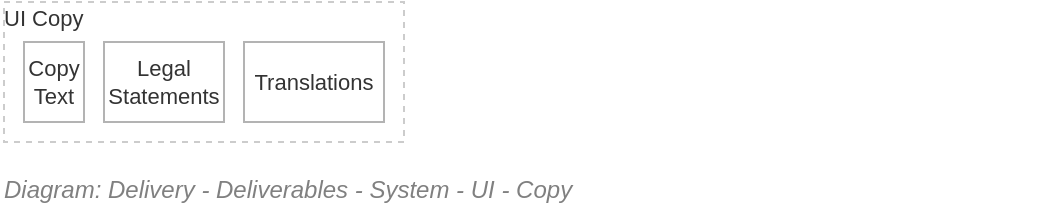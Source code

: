 <mxfile version="18.0.2" type="google" pages="27"><diagram id="F0NyLapb22lnVdfJdIRj" name="Deliverables/UI Copy"><mxGraphModel grid="1" page="1" gridSize="10" guides="1" tooltips="1" connect="1" arrows="1" fold="1" pageScale="1" pageWidth="827" pageHeight="1169" math="0" shadow="0"><root><mxCell id="PVa5lbElZArLMk6eVCrj-0"/><mxCell id="PVa5lbElZArLMk6eVCrj-1" parent="PVa5lbElZArLMk6eVCrj-0"/><mxCell id="PVa5lbElZArLMk6eVCrj-2" value="UI Copy" style="rounded=0;whiteSpace=wrap;html=1;shadow=0;glass=0;comic=0;strokeColor=#CCCCCC;fillColor=none;fontSize=11;align=left;fontColor=#333333;recursiveResize=0;container=1;collapsible=0;verticalAlign=top;absoluteArcSize=1;spacing=0;spacingTop=-3;dashed=1;" vertex="1" parent="PVa5lbElZArLMk6eVCrj-1"><mxGeometry x="122" y="240" width="200" height="70" as="geometry"/></mxCell><mxCell id="PVa5lbElZArLMk6eVCrj-3" value="Copy&lt;br&gt;Text" style="rounded=0;whiteSpace=wrap;html=1;shadow=0;glass=0;comic=0;strokeColor=#B3B3B3;fillColor=none;fontSize=11;align=center;fontColor=#333333;recursiveResize=0;container=1;collapsible=0;" vertex="1" parent="PVa5lbElZArLMk6eVCrj-2"><mxGeometry x="10" y="20" width="30" height="40" as="geometry"/></mxCell><mxCell id="PVa5lbElZArLMk6eVCrj-4" value="Translations" style="rounded=0;whiteSpace=wrap;html=1;shadow=0;glass=0;comic=0;strokeColor=#B3B3B3;fillColor=none;fontSize=11;align=center;fontColor=#333333;recursiveResize=0;container=1;collapsible=0;" vertex="1" parent="PVa5lbElZArLMk6eVCrj-2"><mxGeometry x="120" y="20" width="70" height="40" as="geometry"/></mxCell><mxCell id="PVa5lbElZArLMk6eVCrj-5" value="Legal&lt;br style=&quot;font-size: 11px;&quot;&gt;Statements" style="rounded=0;whiteSpace=wrap;html=1;shadow=0;glass=0;comic=0;strokeColor=#B3B3B3;fillColor=none;fontSize=11;align=center;fontColor=#333333;recursiveResize=0;container=1;collapsible=0;" vertex="1" parent="PVa5lbElZArLMk6eVCrj-2"><mxGeometry x="50" y="20" width="60" height="40" as="geometry"/></mxCell><mxCell id="UermCAxnloxBL3j7ZbpW-0" value="&lt;font style=&quot;font-size: 12px&quot;&gt;Diagram: Delivery - Deliverables - System - UI - Copy&lt;br&gt;&lt;/font&gt;" style="text;strokeColor=none;fillColor=none;html=1;fontSize=24;fontStyle=2;verticalAlign=middle;align=left;shadow=0;glass=0;comic=0;opacity=30;fontColor=#808080;rounded=0;" vertex="1" parent="PVa5lbElZArLMk6eVCrj-1"><mxGeometry x="120" y="320" width="520" height="20" as="geometry"/></mxCell></root></mxGraphModel></diagram><diagram id="PGiR0AurIXK4vX1GBiqu" name="Page-23"><mxGraphModel dx="1711" dy="732" grid="1" gridSize="10" guides="1" tooltips="1" connect="1" arrows="1" fold="1" page="1" pageScale="1" pageWidth="827" pageHeight="1169" math="0" shadow="0"><root><mxCell id="kZUtaKtvrQFqm5xehCM5-0"/><mxCell id="kZUtaKtvrQFqm5xehCM5-1" parent="kZUtaKtvrQFqm5xehCM5-0"/><mxCell id="kZUtaKtvrQFqm5xehCM5-2" value="10 Years from Now" style="rounded=0;whiteSpace=wrap;html=1;" vertex="1" parent="kZUtaKtvrQFqm5xehCM5-1"><mxGeometry x="80" y="40" width="80" height="40" as="geometry"/></mxCell><mxCell id="kZUtaKtvrQFqm5xehCM5-3" value="Where are our Users?" style="rounded=0;whiteSpace=wrap;html=1;" vertex="1" parent="kZUtaKtvrQFqm5xehCM5-1"><mxGeometry x="280" y="200" width="80" height="40" as="geometry"/></mxCell><mxCell id="kZUtaKtvrQFqm5xehCM5-4" value="How is it Funded?" style="rounded=0;whiteSpace=wrap;html=1;" vertex="1" parent="kZUtaKtvrQFqm5xehCM5-1"><mxGeometry x="280" y="40" width="80" height="40" as="geometry"/></mxCell><mxCell id="kZUtaKtvrQFqm5xehCM5-5" value="What Devices are they on?" style="rounded=0;whiteSpace=wrap;html=1;" vertex="1" parent="kZUtaKtvrQFqm5xehCM5-1"><mxGeometry x="400" y="200" width="80" height="40" as="geometry"/></mxCell><mxCell id="kZUtaKtvrQFqm5xehCM5-6" value="What are they Doing (jogging,etc.)?" style="rounded=0;whiteSpace=wrap;html=1;" vertex="1" parent="kZUtaKtvrQFqm5xehCM5-1"><mxGeometry x="520" y="200" width="80" height="40" as="geometry"/></mxCell><mxCell id="kZUtaKtvrQFqm5xehCM5-7" value="Who would &lt;u&gt;want&lt;/u&gt; to own it?" style="rounded=0;whiteSpace=wrap;html=1;" vertex="1" parent="kZUtaKtvrQFqm5xehCM5-1"><mxGeometry x="400" y="40" width="80" height="40" as="geometry"/></mxCell><mxCell id="kZUtaKtvrQFqm5xehCM5-8" value="Who is maintaining it?" style="rounded=0;whiteSpace=wrap;html=1;" vertex="1" parent="kZUtaKtvrQFqm5xehCM5-1"><mxGeometry x="400" y="120" width="80" height="40" as="geometry"/></mxCell><mxCell id="kZUtaKtvrQFqm5xehCM5-9" value="&lt;font style=&quot;font-size: 11px&quot;&gt;Who's worrying about its quality?&lt;/font&gt;" style="rounded=0;whiteSpace=wrap;html=1;" vertex="1" parent="kZUtaKtvrQFqm5xehCM5-1"><mxGeometry x="520" y="120" width="80" height="40" as="geometry"/></mxCell><mxCell id="kZUtaKtvrQFqm5xehCM5-10" value="Why? What makes it valuable?" style="rounded=0;whiteSpace=wrap;html=1;" vertex="1" parent="kZUtaKtvrQFqm5xehCM5-1"><mxGeometry x="520" y="40" width="80" height="40" as="geometry"/></mxCell></root></mxGraphModel></diagram><diagram id="-LjZt-jAcabKga63GzdV" name="Page-24"><mxGraphModel dx="1711" dy="732" grid="1" gridSize="10" guides="1" tooltips="1" connect="1" arrows="1" fold="1" page="1" pageScale="1" pageWidth="827" pageHeight="1169" math="0" shadow="0"><root><mxCell id="mjS3clsp2SCzo04X0w9H-0"/><mxCell id="mjS3clsp2SCzo04X0w9H-1" parent="mjS3clsp2SCzo04X0w9H-0"/><mxCell id="mjS3clsp2SCzo04X0w9H-2" value="&lt;font style=&quot;font-size: 12px&quot;&gt;Diagram: Discovery View - Comparison of User Mapping Methods&lt;/font&gt;" style="text;strokeColor=none;fillColor=none;html=1;fontSize=12;fontStyle=2;verticalAlign=middle;align=left;shadow=0;glass=0;comic=0;opacity=30;fontColor=#808080;" vertex="1" parent="mjS3clsp2SCzo04X0w9H-1"><mxGeometry x="120" y="800" width="560" height="20" as="geometry"/></mxCell><mxCell id="mjS3clsp2SCzo04X0w9H-3" value="Phase 1" style="rounded=0;whiteSpace=wrap;html=1;strokeWidth=1;fillColor=#f5f5f5;fontSize=9;align=center;strokeColor=#666666;fontColor=#333333;" vertex="1" parent="mjS3clsp2SCzo04X0w9H-1"><mxGeometry x="120" y="580.08" width="40" height="10" as="geometry"/></mxCell><mxCell id="mjS3clsp2SCzo04X0w9H-4" value="Phase 2" style="rounded=0;whiteSpace=wrap;html=1;strokeWidth=1;fillColor=#f5f5f5;fontSize=9;align=center;strokeColor=#666666;fontColor=#333333;" vertex="1" parent="mjS3clsp2SCzo04X0w9H-1"><mxGeometry x="160" y="580.08" width="40" height="10" as="geometry"/></mxCell><mxCell id="mjS3clsp2SCzo04X0w9H-5" value="Phase 3" style="rounded=0;whiteSpace=wrap;html=1;strokeWidth=1;fillColor=#f5f5f5;fontSize=9;align=center;strokeColor=#666666;fontColor=#333333;" vertex="1" parent="mjS3clsp2SCzo04X0w9H-1"><mxGeometry x="200" y="580.08" width="40" height="10" as="geometry"/></mxCell><mxCell id="mjS3clsp2SCzo04X0w9H-6" value="" style="rounded=0;whiteSpace=wrap;html=1;strokeWidth=1;fillColor=none;fontSize=12;align=center;" vertex="1" parent="mjS3clsp2SCzo04X0w9H-1"><mxGeometry x="120" y="590.08" width="40" height="70" as="geometry"/></mxCell><mxCell id="mjS3clsp2SCzo04X0w9H-7" value="" style="rounded=0;whiteSpace=wrap;html=1;strokeWidth=1;fillColor=none;fontSize=12;align=center;" vertex="1" parent="mjS3clsp2SCzo04X0w9H-1"><mxGeometry x="160" y="590.08" width="40" height="70" as="geometry"/></mxCell><mxCell id="mjS3clsp2SCzo04X0w9H-8" value="" style="rounded=0;whiteSpace=wrap;html=1;strokeWidth=1;fillColor=none;fontSize=12;align=center;" vertex="1" parent="mjS3clsp2SCzo04X0w9H-1"><mxGeometry x="200" y="590.08" width="40" height="70" as="geometry"/></mxCell><mxCell id="mjS3clsp2SCzo04X0w9H-9" value="" style="endArrow=none;dashed=1;html=1;fontSize=12;entryX=1;entryY=0.25;entryDx=0;entryDy=0;exitX=0;exitY=0.25;exitDx=0;exitDy=0;curved=1;strokeWidth=2;fillColor=#dae8fc;strokeColor=#6c8ebf;dashPattern=1 1;" edge="1" parent="mjS3clsp2SCzo04X0w9H-1" source="mjS3clsp2SCzo04X0w9H-6" target="mjS3clsp2SCzo04X0w9H-43"><mxGeometry width="50" height="50" relative="1" as="geometry"><mxPoint x="-190" y="740.48" as="sourcePoint"/><mxPoint x="-140" y="690.48" as="targetPoint"/><Array as="points"><mxPoint x="130" y="613.48"/><mxPoint x="150" y="618.48"/><mxPoint x="160" y="650.48"/><mxPoint x="190" y="660.48"/><mxPoint x="190" y="630.48"/><mxPoint x="240" y="630"/></Array></mxGeometry></mxCell><mxCell id="mjS3clsp2SCzo04X0w9H-10" value="Experience Map" style="rounded=0;whiteSpace=wrap;html=1;strokeWidth=1;fillColor=#dae8fc;fontSize=12;align=center;strokeColor=#6c8ebf;" vertex="1" parent="mjS3clsp2SCzo04X0w9H-1"><mxGeometry x="120" y="560.08" width="160" height="20" as="geometry"/></mxCell><mxCell id="mjS3clsp2SCzo04X0w9H-11" value="Persona + Scenario + Goals" style="rounded=0;whiteSpace=wrap;html=1;strokeWidth=1;fillColor=none;fontSize=10;align=center;" vertex="1" parent="mjS3clsp2SCzo04X0w9H-1"><mxGeometry x="120" y="460" width="160" height="20" as="geometry"/></mxCell><mxCell id="mjS3clsp2SCzo04X0w9H-12" value="Phase 1" style="rounded=0;whiteSpace=wrap;html=1;strokeWidth=1;fillColor=#f5f5f5;fontSize=9;align=center;strokeColor=#666666;fontColor=#333333;" vertex="1" parent="mjS3clsp2SCzo04X0w9H-1"><mxGeometry x="120" y="480" width="40" height="10" as="geometry"/></mxCell><mxCell id="mjS3clsp2SCzo04X0w9H-13" value="Phase 2" style="rounded=0;whiteSpace=wrap;html=1;strokeWidth=1;fillColor=#f5f5f5;fontSize=9;align=center;strokeColor=#666666;fontColor=#333333;" vertex="1" parent="mjS3clsp2SCzo04X0w9H-1"><mxGeometry x="160" y="480" width="40" height="10" as="geometry"/></mxCell><mxCell id="mjS3clsp2SCzo04X0w9H-14" value="Phase 3" style="rounded=0;whiteSpace=wrap;html=1;strokeWidth=1;fillColor=#f5f5f5;fontSize=9;align=center;strokeColor=#666666;fontColor=#333333;" vertex="1" parent="mjS3clsp2SCzo04X0w9H-1"><mxGeometry x="200" y="480" width="40" height="10" as="geometry"/></mxCell><mxCell id="mjS3clsp2SCzo04X0w9H-15" value="" style="rounded=0;whiteSpace=wrap;html=1;strokeWidth=1;fillColor=none;fontSize=12;align=center;" vertex="1" parent="mjS3clsp2SCzo04X0w9H-1"><mxGeometry x="120" y="490" width="40" height="40" as="geometry"/></mxCell><mxCell id="mjS3clsp2SCzo04X0w9H-16" value="" style="rounded=0;whiteSpace=wrap;html=1;strokeWidth=1;fillColor=none;fontSize=12;align=center;" vertex="1" parent="mjS3clsp2SCzo04X0w9H-1"><mxGeometry x="160" y="490" width="40" height="40" as="geometry"/></mxCell><mxCell id="mjS3clsp2SCzo04X0w9H-17" value="" style="rounded=0;whiteSpace=wrap;html=1;strokeWidth=1;fillColor=none;fontSize=12;align=center;" vertex="1" parent="mjS3clsp2SCzo04X0w9H-1"><mxGeometry x="200" y="490" width="40" height="40" as="geometry"/></mxCell><mxCell id="mjS3clsp2SCzo04X0w9H-18" value="" style="endArrow=none;dashed=1;html=1;fontSize=12;entryX=1.028;entryY=0.299;entryDx=0;entryDy=0;exitX=0;exitY=0.25;exitDx=0;exitDy=0;curved=1;fillColor=#dae8fc;strokeColor=#6c8ebf;strokeWidth=2;dashPattern=1 1;entryPerimeter=0;" edge="1" parent="mjS3clsp2SCzo04X0w9H-1" source="mjS3clsp2SCzo04X0w9H-15" target="mjS3clsp2SCzo04X0w9H-40"><mxGeometry width="50" height="50" relative="1" as="geometry"><mxPoint x="-190" y="640" as="sourcePoint"/><mxPoint x="-140" y="590" as="targetPoint"/><Array as="points"><mxPoint x="130" y="513"/><mxPoint x="190" y="530"/><mxPoint x="230" y="513"/></Array></mxGeometry></mxCell><mxCell id="mjS3clsp2SCzo04X0w9H-19" value="" style="whiteSpace=wrap;html=1;shape=mxgraph.basic.roundRectCallout;dx=19.45;dy=4;size=6;boundedLbl=1;strokeWidth=1;fillColor=#fff2cc;fontSize=12;align=center;strokeColor=#d6b656;" vertex="1" parent="mjS3clsp2SCzo04X0w9H-1"><mxGeometry x="130" y="500.4" width="30" height="20" as="geometry"/></mxCell><mxCell id="mjS3clsp2SCzo04X0w9H-20" value="" style="whiteSpace=wrap;html=1;shape=mxgraph.basic.roundRectCallout;dx=19.45;dy=4;size=6;boundedLbl=1;strokeWidth=1;fillColor=#fff2cc;fontSize=12;align=center;strokeColor=#d6b656;" vertex="1" parent="mjS3clsp2SCzo04X0w9H-1"><mxGeometry x="180" y="500" width="30" height="20" as="geometry"/></mxCell><mxCell id="mjS3clsp2SCzo04X0w9H-21" value="" style="whiteSpace=wrap;html=1;shape=mxgraph.basic.roundRectCallout;dx=19.45;dy=4;size=6;boundedLbl=1;strokeWidth=1;fillColor=#fff2cc;fontSize=12;align=center;strokeColor=#d6b656;" vertex="1" parent="mjS3clsp2SCzo04X0w9H-1"><mxGeometry x="250" y="490.08" width="30" height="20" as="geometry"/></mxCell><mxCell id="mjS3clsp2SCzo04X0w9H-22" value="Customer Journey Map" style="rounded=0;whiteSpace=wrap;html=1;strokeWidth=1;fillColor=#dae8fc;fontSize=12;align=center;strokeColor=#6c8ebf;" vertex="1" parent="mjS3clsp2SCzo04X0w9H-1"><mxGeometry x="120" y="440" width="160" height="20" as="geometry"/></mxCell><mxCell id="mjS3clsp2SCzo04X0w9H-23" value="Opportunities + Ownership" style="rounded=0;whiteSpace=wrap;html=1;strokeWidth=1;fillColor=#f5f5f5;fontSize=9;align=center;strokeColor=#666666;fontColor=#333333;" vertex="1" parent="mjS3clsp2SCzo04X0w9H-1"><mxGeometry x="120" y="530" width="160" height="10" as="geometry"/></mxCell><mxCell id="mjS3clsp2SCzo04X0w9H-24" value="Service Blueprint" style="rounded=0;whiteSpace=wrap;html=1;strokeWidth=1;fillColor=#dae8fc;fontSize=12;align=center;strokeColor=#6c8ebf;" vertex="1" parent="mjS3clsp2SCzo04X0w9H-1"><mxGeometry x="120" y="680" width="160" height="20" as="geometry"/></mxCell><mxCell id="mjS3clsp2SCzo04X0w9H-25" value="" style="rounded=0;whiteSpace=wrap;html=1;strokeWidth=1;fillColor=none;fontSize=9;align=center;" vertex="1" parent="mjS3clsp2SCzo04X0w9H-1"><mxGeometry x="120" y="700" width="160" height="80" as="geometry"/></mxCell><mxCell id="mjS3clsp2SCzo04X0w9H-26" value="Use to break out of project- only viewpoint" style="rounded=0;whiteSpace=wrap;html=1;strokeWidth=1;fillColor=none;fontSize=11;align=center;" vertex="1" parent="mjS3clsp2SCzo04X0w9H-1"><mxGeometry x="320" y="200.08" width="80" height="40" as="geometry"/></mxCell><mxCell id="mjS3clsp2SCzo04X0w9H-27" value="Use to get into user's mindset" style="rounded=0;whiteSpace=wrap;html=1;strokeWidth=1;fillColor=none;fontSize=11;align=center;" vertex="1" parent="mjS3clsp2SCzo04X0w9H-1"><mxGeometry x="320" y="260.4" width="80" height="40" as="geometry"/></mxCell><mxCell id="mjS3clsp2SCzo04X0w9H-28" value="Use to develop Personas" style="rounded=0;whiteSpace=wrap;html=1;strokeWidth=1;fillColor=none;fontSize=11;align=center;" vertex="1" parent="mjS3clsp2SCzo04X0w9H-1"><mxGeometry x="420" y="200.08" width="80" height="40" as="geometry"/></mxCell><mxCell id="mjS3clsp2SCzo04X0w9H-29" value="" style="group" vertex="1" connectable="0" parent="mjS3clsp2SCzo04X0w9H-1"><mxGeometry x="120" y="200.08" width="160" height="100.32" as="geometry"/></mxCell><mxCell id="mjS3clsp2SCzo04X0w9H-30" value="Think?" style="rounded=0;whiteSpace=wrap;html=1;strokeWidth=1;fillColor=none;fontSize=11;align=left;" vertex="1" parent="mjS3clsp2SCzo04X0w9H-29"><mxGeometry y="20" width="80" height="20" as="geometry"/></mxCell><mxCell id="mjS3clsp2SCzo04X0w9H-31" value="&lt;div&gt;&lt;span&gt;Gain&lt;/span&gt;&lt;/div&gt;" style="rounded=0;whiteSpace=wrap;html=1;strokeWidth=1;fillColor=none;fontSize=11;align=right;" vertex="1" parent="mjS3clsp2SCzo04X0w9H-29"><mxGeometry x="80" y="80" width="80" height="20" as="geometry"/></mxCell><mxCell id="mjS3clsp2SCzo04X0w9H-32" value="Empathy Map" style="rounded=0;whiteSpace=wrap;html=1;strokeWidth=1;fillColor=#dae8fc;fontSize=12;align=center;strokeColor=#6c8ebf;" vertex="1" parent="mjS3clsp2SCzo04X0w9H-29"><mxGeometry width="160" height="20" as="geometry"/></mxCell><mxCell id="mjS3clsp2SCzo04X0w9H-33" value="Pain" style="rounded=0;whiteSpace=wrap;html=1;strokeWidth=1;fillColor=none;fontSize=11;align=left;" vertex="1" parent="mjS3clsp2SCzo04X0w9H-29"><mxGeometry y="80" width="80" height="20" as="geometry"/></mxCell><mxCell id="mjS3clsp2SCzo04X0w9H-34" value="Feel?" style="rounded=0;whiteSpace=wrap;html=1;strokeWidth=1;fillColor=none;fontSize=11;align=right;" vertex="1" parent="mjS3clsp2SCzo04X0w9H-29"><mxGeometry x="80" y="20" width="80" height="20" as="geometry"/></mxCell><mxCell id="mjS3clsp2SCzo04X0w9H-35" value="Hear?" style="rounded=0;whiteSpace=wrap;html=1;strokeWidth=1;fillColor=none;fontSize=11;align=left;" vertex="1" parent="mjS3clsp2SCzo04X0w9H-29"><mxGeometry y="40" width="80" height="20" as="geometry"/></mxCell><mxCell id="mjS3clsp2SCzo04X0w9H-36" value="See?" style="rounded=0;whiteSpace=wrap;html=1;strokeWidth=1;fillColor=none;fontSize=11;align=right;" vertex="1" parent="mjS3clsp2SCzo04X0w9H-29"><mxGeometry x="80" y="40" width="80" height="20" as="geometry"/></mxCell><mxCell id="mjS3clsp2SCzo04X0w9H-37" value="Say?" style="rounded=0;whiteSpace=wrap;html=1;strokeWidth=1;fillColor=none;fontSize=11;align=left;" vertex="1" parent="mjS3clsp2SCzo04X0w9H-29"><mxGeometry y="60" width="80" height="20" as="geometry"/></mxCell><mxCell id="mjS3clsp2SCzo04X0w9H-38" value="Do?" style="rounded=0;whiteSpace=wrap;html=1;strokeWidth=1;fillColor=none;fontSize=11;align=right;" vertex="1" parent="mjS3clsp2SCzo04X0w9H-29"><mxGeometry x="80" y="60" width="80" height="20" as="geometry"/></mxCell><mxCell id="mjS3clsp2SCzo04X0w9H-39" value="User" style="ellipse;whiteSpace=wrap;html=1;aspect=fixed;strokeWidth=1;fontSize=12;fillColor=#fff2cc;strokeColor=#d6b656;" vertex="1" parent="mjS3clsp2SCzo04X0w9H-29"><mxGeometry x="50" y="30" width="60" height="60" as="geometry"/></mxCell><mxCell id="mjS3clsp2SCzo04X0w9H-40" value="" style="rounded=0;whiteSpace=wrap;html=1;strokeWidth=1;fillColor=none;fontSize=12;align=center;" vertex="1" parent="mjS3clsp2SCzo04X0w9H-1"><mxGeometry x="240" y="490" width="40" height="40" as="geometry"/></mxCell><mxCell id="mjS3clsp2SCzo04X0w9H-41" value="Phase 3" style="rounded=0;whiteSpace=wrap;html=1;strokeWidth=1;fillColor=#f5f5f5;fontSize=9;align=center;strokeColor=#666666;fontColor=#333333;" vertex="1" parent="mjS3clsp2SCzo04X0w9H-1"><mxGeometry x="240" y="480" width="40" height="10" as="geometry"/></mxCell><mxCell id="mjS3clsp2SCzo04X0w9H-42" value="Phase 4" style="rounded=0;whiteSpace=wrap;html=1;strokeWidth=1;fillColor=#f5f5f5;fontSize=9;align=center;strokeColor=#666666;fontColor=#333333;" vertex="1" parent="mjS3clsp2SCzo04X0w9H-1"><mxGeometry x="240" y="580.08" width="40" height="10" as="geometry"/></mxCell><mxCell id="mjS3clsp2SCzo04X0w9H-43" value="" style="rounded=0;whiteSpace=wrap;html=1;strokeWidth=1;fillColor=none;fontSize=12;align=center;" vertex="1" parent="mjS3clsp2SCzo04X0w9H-1"><mxGeometry x="240" y="590.08" width="40" height="70" as="geometry"/></mxCell><mxCell id="mjS3clsp2SCzo04X0w9H-44" value="Persona" style="rounded=0;whiteSpace=wrap;html=1;strokeWidth=1;fillColor=#dae8fc;fontSize=12;align=center;strokeColor=#6c8ebf;" vertex="1" parent="mjS3clsp2SCzo04X0w9H-1"><mxGeometry x="120" y="320" width="160" height="20" as="geometry"/></mxCell><mxCell id="mjS3clsp2SCzo04X0w9H-45" value="" style="rounded=0;whiteSpace=wrap;html=1;strokeWidth=1;fillColor=none;fontSize=9;align=center;" vertex="1" parent="mjS3clsp2SCzo04X0w9H-1"><mxGeometry x="120" y="340" width="160" height="80" as="geometry"/></mxCell><mxCell id="mjS3clsp2SCzo04X0w9H-46" value="Use to develop Personas" style="rounded=0;whiteSpace=wrap;html=1;strokeWidth=1;fillColor=none;fontSize=11;align=center;" vertex="1" parent="mjS3clsp2SCzo04X0w9H-1"><mxGeometry x="320" y="320.0" width="80" height="40" as="geometry"/></mxCell></root></mxGraphModel></diagram><diagram id="XUwdWoQsJGzWJ44Di8q1" name="Page-25"><mxGraphModel dx="1711" dy="732" grid="1" gridSize="10" guides="1" tooltips="1" connect="1" arrows="1" fold="1" page="1" pageScale="1" pageWidth="827" pageHeight="1169" math="0" shadow="0"><root><mxCell id="DUykjURhFIOEqa1vh6Yf-0"/><mxCell id="DUykjURhFIOEqa1vh6Yf-1" parent="DUykjURhFIOEqa1vh6Yf-0"/><mxCell id="DUykjURhFIOEqa1vh6Yf-2" value="" style="image;html=1;labelBackgroundColor=#ffffff;image=img/lib/clip_art/people/Worker_Woman_128x128.png;strokeColor=#CCCCCC;strokeWidth=1;fillColor=none;gradientColor=#ffffff;fontSize=10;fontColor=#3333FF;align=center;" vertex="1" parent="DUykjURhFIOEqa1vh6Yf-1"><mxGeometry x="120" y="200" width="80" height="80" as="geometry"/></mxCell><mxCell id="DUykjURhFIOEqa1vh6Yf-3" value="" style="ellipse;whiteSpace=wrap;html=1;aspect=fixed;strokeColor=#CCCCCC;strokeWidth=10;fillColor=none;gradientColor=#ffffff;fontSize=10;fontColor=#3333FF;align=center;" vertex="1" parent="DUykjURhFIOEqa1vh6Yf-1"><mxGeometry x="120" y="200" width="80" height="80" as="geometry"/></mxCell><mxCell id="DUykjURhFIOEqa1vh6Yf-4" value="" style="endArrow=none;html=1;fontSize=10;fontColor=#3333FF;fillColor=#f5f5f5;strokeColor=#666666;strokeWidth=3;" edge="1" parent="DUykjURhFIOEqa1vh6Yf-1"><mxGeometry width="50" height="50" relative="1" as="geometry"><mxPoint x="120" y="320" as="sourcePoint"/><mxPoint x="680" y="320" as="targetPoint"/></mxGeometry></mxCell><mxCell id="DUykjURhFIOEqa1vh6Yf-5" value="Typical Day:&amp;nbsp;" style="text;html=1;align=center;verticalAlign=middle;resizable=0;points=[];;autosize=1;fontSize=12;fontColor=#000000;" vertex="1" parent="DUykjURhFIOEqa1vh6Yf-1"><mxGeometry x="120" y="320" width="80" height="20" as="geometry"/></mxCell><mxCell id="DUykjURhFIOEqa1vh6Yf-6" value="" style="endArrow=none;html=1;fontSize=10;fontColor=#3333FF;fillColor=#f5f5f5;strokeColor=#666666;strokeWidth=3;" edge="1" parent="DUykjURhFIOEqa1vh6Yf-1"><mxGeometry width="50" height="50" relative="1" as="geometry"><mxPoint x="120" y="401.58" as="sourcePoint"/><mxPoint x="680" y="401.58" as="targetPoint"/></mxGeometry></mxCell><mxCell id="DUykjURhFIOEqa1vh6Yf-7" value="Tasks:" style="text;html=1;align=center;verticalAlign=middle;resizable=0;points=[];;autosize=1;fontSize=12;fontColor=#000000;" vertex="1" parent="DUykjURhFIOEqa1vh6Yf-1"><mxGeometry x="120" y="401.58" width="50" height="20" as="geometry"/></mxCell><mxCell id="DUykjURhFIOEqa1vh6Yf-8" value="" style="endArrow=none;html=1;fontSize=10;fontColor=#3333FF;fillColor=#f5f5f5;strokeColor=#666666;strokeWidth=3;" edge="1" parent="DUykjURhFIOEqa1vh6Yf-1"><mxGeometry width="50" height="50" relative="1" as="geometry"><mxPoint x="120" y="521.58" as="sourcePoint"/><mxPoint x="680" y="521.58" as="targetPoint"/></mxGeometry></mxCell><mxCell id="DUykjURhFIOEqa1vh6Yf-9" value="Motivations:" style="text;html=1;align=center;verticalAlign=middle;resizable=0;points=[];;autosize=1;fontSize=12;fontColor=#000000;" vertex="1" parent="DUykjURhFIOEqa1vh6Yf-1"><mxGeometry x="310" y="401.58" width="80" height="20" as="geometry"/></mxCell><mxCell id="DUykjURhFIOEqa1vh6Yf-10" value="Frustrations:" style="text;html=1;align=center;verticalAlign=middle;resizable=0;points=[];;autosize=1;fontSize=12;fontColor=#000000;" vertex="1" parent="DUykjURhFIOEqa1vh6Yf-1"><mxGeometry x="490" y="401.58" width="80" height="20" as="geometry"/></mxCell><mxCell id="DUykjURhFIOEqa1vh6Yf-11" value="" style="endArrow=none;html=1;fontSize=10;fontColor=#3333FF;fillColor=#f5f5f5;strokeColor=#666666;strokeWidth=3;" edge="1" parent="DUykjURhFIOEqa1vh6Yf-1"><mxGeometry width="50" height="50" relative="1" as="geometry"><mxPoint x="120" y="641.58" as="sourcePoint"/><mxPoint x="680" y="641.58" as="targetPoint"/></mxGeometry></mxCell><mxCell id="DUykjURhFIOEqa1vh6Yf-12" value="Aspirations:" style="text;html=1;align=center;verticalAlign=middle;resizable=0;points=[];;autosize=1;fontSize=12;fontColor=#000000;" vertex="1" parent="DUykjURhFIOEqa1vh6Yf-1"><mxGeometry x="120" y="521.58" width="80" height="20" as="geometry"/></mxCell><mxCell id="DUykjURhFIOEqa1vh6Yf-13" value="Relationships:" style="text;html=1;align=center;verticalAlign=middle;resizable=0;points=[];;autosize=1;fontSize=12;fontColor=#000000;" vertex="1" parent="DUykjURhFIOEqa1vh6Yf-1"><mxGeometry x="400" y="521.58" width="90" height="20" as="geometry"/></mxCell><mxCell id="DUykjURhFIOEqa1vh6Yf-14" value="" style="endArrow=none;html=1;fontSize=12;fontColor=#000000;" edge="1" parent="DUykjURhFIOEqa1vh6Yf-1"><mxGeometry width="50" height="50" relative="1" as="geometry"><mxPoint x="300" y="400" as="sourcePoint"/><mxPoint x="300" y="522" as="targetPoint"/></mxGeometry></mxCell><mxCell id="DUykjURhFIOEqa1vh6Yf-15" value="" style="endArrow=none;html=1;fontSize=12;fontColor=#000000;entryX=0.997;entryY=-0.05;entryDx=0;entryDy=0;entryPerimeter=0;" edge="1" parent="DUykjURhFIOEqa1vh6Yf-1" target="DUykjURhFIOEqa1vh6Yf-13"><mxGeometry width="50" height="50" relative="1" as="geometry"><mxPoint x="490" y="403" as="sourcePoint"/><mxPoint x="510" y="522" as="targetPoint"/></mxGeometry></mxCell><mxCell id="DUykjURhFIOEqa1vh6Yf-16" value="" style="endArrow=none;html=1;fontSize=12;fontColor=#000000;exitX=-0.011;exitY=-0.05;exitDx=0;exitDy=0;exitPerimeter=0;" edge="1" parent="DUykjURhFIOEqa1vh6Yf-1" source="DUykjURhFIOEqa1vh6Yf-13"><mxGeometry width="50" height="50" relative="1" as="geometry"><mxPoint x="329.04" y="410.0" as="sourcePoint"/><mxPoint x="400" y="641.58" as="targetPoint"/></mxGeometry></mxCell><mxCell id="DUykjURhFIOEqa1vh6Yf-17" value="" style="shape=image;html=1;verticalAlign=top;verticalLabelPosition=bottom;labelBackgroundColor=#ffffff;imageAspect=0;aspect=fixed;image=https://cdn2.iconfinder.com/data/icons/office-38/24/office-37-128.png;strokeColor=#CCCCCC;strokeWidth=10;fillColor=none;gradientColor=#ffffff;fontSize=12;fontColor=#000000;align=center;" vertex="1" parent="DUykjURhFIOEqa1vh6Yf-1"><mxGeometry x="140" y="348" width="22" height="22" as="geometry"/></mxCell><mxCell id="DUykjURhFIOEqa1vh6Yf-18" value="" style="shape=image;html=1;verticalAlign=top;verticalLabelPosition=bottom;labelBackgroundColor=#ffffff;imageAspect=0;aspect=fixed;image=https://cdn3.iconfinder.com/data/icons/outline-amenities-icon-set/64/Breakfast-128.png;strokeColor=#CCCCCC;strokeWidth=10;fillColor=none;gradientColor=#ffffff;fontSize=12;fontColor=#000000;align=center;" vertex="1" parent="DUykjURhFIOEqa1vh6Yf-1"><mxGeometry x="214.46" y="346.5" width="22" height="22" as="geometry"/></mxCell><mxCell id="DUykjURhFIOEqa1vh6Yf-19" value="" style="shape=image;html=1;verticalAlign=top;verticalLabelPosition=bottom;labelBackgroundColor=#ffffff;imageAspect=0;aspect=fixed;image=https://cdn3.iconfinder.com/data/icons/transport-icons-2/512/BT_c3front-128.png;strokeColor=#CCCCCC;strokeWidth=10;fillColor=none;gradientColor=#ffffff;fontSize=12;fontColor=#000000;align=center;" vertex="1" parent="DUykjURhFIOEqa1vh6Yf-1"><mxGeometry x="274.46" y="340" width="31" height="31" as="geometry"/></mxCell><mxCell id="DUykjURhFIOEqa1vh6Yf-20" value="Name:" style="text;html=1;align=left;verticalAlign=middle;resizable=0;points=[];;autosize=1;fontSize=12;fontColor=#000000;" vertex="1" parent="DUykjURhFIOEqa1vh6Yf-1"><mxGeometry x="236.46" y="180.0" width="50" height="20" as="geometry"/></mxCell><mxCell id="DUykjURhFIOEqa1vh6Yf-21" value="Age:" style="text;html=1;align=left;verticalAlign=middle;resizable=0;points=[];;autosize=1;fontSize=12;fontColor=#000000;" vertex="1" parent="DUykjURhFIOEqa1vh6Yf-1"><mxGeometry x="236.46" y="220.0" width="40" height="20" as="geometry"/></mxCell><mxCell id="DUykjURhFIOEqa1vh6Yf-22" value="Gender:" style="text;html=1;align=left;verticalAlign=middle;resizable=0;points=[];;autosize=1;fontSize=12;fontColor=#000000;" vertex="1" parent="DUykjURhFIOEqa1vh6Yf-1"><mxGeometry x="236.46" y="200.0" width="60" height="20" as="geometry"/></mxCell><mxCell id="DUykjURhFIOEqa1vh6Yf-23" value="Occupation:" style="text;html=1;align=left;verticalAlign=middle;resizable=0;points=[];;autosize=1;fontSize=12;fontColor=#000000;" vertex="1" parent="DUykjURhFIOEqa1vh6Yf-1"><mxGeometry x="236.46" y="240.0" width="80" height="20" as="geometry"/></mxCell><mxCell id="DUykjURhFIOEqa1vh6Yf-24" value="Says:" style="text;html=1;align=left;verticalAlign=middle;resizable=0;points=[];;autosize=1;fontSize=12;fontColor=#000000;" vertex="1" parent="DUykjURhFIOEqa1vh6Yf-1"><mxGeometry x="440" y="200.0" width="50" height="20" as="geometry"/></mxCell><mxCell id="DUykjURhFIOEqa1vh6Yf-25" value="Does:" style="text;html=1;align=left;verticalAlign=middle;resizable=0;points=[];;autosize=1;fontSize=12;fontColor=#000000;" vertex="1" parent="DUykjURhFIOEqa1vh6Yf-1"><mxGeometry x="440" y="240.0" width="50" height="20" as="geometry"/></mxCell><mxCell id="DUykjURhFIOEqa1vh6Yf-26" value="Thinks:" style="text;html=1;align=left;verticalAlign=middle;resizable=0;points=[];;autosize=1;fontSize=12;fontColor=#000000;" vertex="1" parent="DUykjURhFIOEqa1vh6Yf-1"><mxGeometry x="440" y="220.0" width="50" height="20" as="geometry"/></mxCell><mxCell id="DUykjURhFIOEqa1vh6Yf-27" value="Feels:" style="text;html=1;align=left;verticalAlign=middle;resizable=0;points=[];;autosize=1;fontSize=12;fontColor=#000000;" vertex="1" parent="DUykjURhFIOEqa1vh6Yf-1"><mxGeometry x="440" y="260" width="50" height="20" as="geometry"/></mxCell><mxCell id="DUykjURhFIOEqa1vh6Yf-28" value="Pains:" style="text;html=1;align=left;verticalAlign=middle;resizable=0;points=[];;autosize=1;fontSize=12;fontColor=#000000;" vertex="1" parent="DUykjURhFIOEqa1vh6Yf-1"><mxGeometry x="440" y="280" width="50" height="20" as="geometry"/></mxCell><mxCell id="DUykjURhFIOEqa1vh6Yf-29" value="Summary:" style="text;html=1;align=left;verticalAlign=middle;resizable=0;points=[];;autosize=1;fontSize=12;fontColor=#000000;" vertex="1" parent="DUykjURhFIOEqa1vh6Yf-1"><mxGeometry x="236.46" y="260" width="70" height="20" as="geometry"/></mxCell><mxCell id="DUykjURhFIOEqa1vh6Yf-30" value="Skills" style="text;html=1;align=left;verticalAlign=middle;resizable=0;points=[];;autosize=1;fontSize=12;fontColor=#000000;" vertex="1" parent="DUykjURhFIOEqa1vh6Yf-1"><mxGeometry x="590" y="180.0" width="40" height="20" as="geometry"/></mxCell><mxCell id="DUykjURhFIOEqa1vh6Yf-31" value="" style="endArrow=none;html=1;fontSize=10;fontColor=#3333FF;fillColor=#f5f5f5;strokeColor=#666666;strokeWidth=3;" edge="1" parent="DUykjURhFIOEqa1vh6Yf-1"><mxGeometry width="50" height="50" relative="1" as="geometry"><mxPoint x="120" y="761.58" as="sourcePoint"/><mxPoint x="680" y="761.58" as="targetPoint"/></mxGeometry></mxCell><mxCell id="DUykjURhFIOEqa1vh6Yf-32" value="" style="endArrow=none;html=1;fontSize=12;fontColor=#000000;exitX=-0.011;exitY=-0.05;exitDx=0;exitDy=0;exitPerimeter=0;" edge="1" parent="DUykjURhFIOEqa1vh6Yf-1"><mxGeometry width="50" height="50" relative="1" as="geometry"><mxPoint x="399.01" y="640.58" as="sourcePoint"/><mxPoint x="400" y="761.58" as="targetPoint"/></mxGeometry></mxCell><mxCell id="DUykjURhFIOEqa1vh6Yf-33" value="Capabilities:" style="text;html=1;align=center;verticalAlign=middle;resizable=0;points=[];;autosize=1;fontSize=12;fontColor=#000000;" vertex="1" parent="DUykjURhFIOEqa1vh6Yf-1"><mxGeometry x="400" y="640" width="80" height="20" as="geometry"/></mxCell><mxCell id="DUykjURhFIOEqa1vh6Yf-34" value="Communication:" style="text;html=1;align=center;verticalAlign=middle;resizable=0;points=[];;autosize=1;fontSize=12;fontColor=#000000;" vertex="1" parent="DUykjURhFIOEqa1vh6Yf-1"><mxGeometry x="400" y="660" width="100" height="20" as="geometry"/></mxCell><mxCell id="DUykjURhFIOEqa1vh6Yf-35" value="Team Empathy:" style="text;html=1;align=center;verticalAlign=middle;resizable=0;points=[];;autosize=1;fontSize=12;fontColor=#000000;" vertex="1" parent="DUykjURhFIOEqa1vh6Yf-1"><mxGeometry x="400" y="680" width="100" height="20" as="geometry"/></mxCell><mxCell id="DUykjURhFIOEqa1vh6Yf-36" value="Interests:" style="text;html=1;align=center;verticalAlign=middle;resizable=0;points=[];;autosize=1;fontSize=12;fontColor=#000000;" vertex="1" parent="DUykjURhFIOEqa1vh6Yf-1"><mxGeometry x="725" y="610" width="60" height="20" as="geometry"/></mxCell><mxCell id="DUykjURhFIOEqa1vh6Yf-37" value="Needs:" style="text;html=1;align=center;verticalAlign=middle;resizable=0;points=[];;autosize=1;fontSize=12;fontColor=#000000;" vertex="1" parent="DUykjURhFIOEqa1vh6Yf-1"><mxGeometry x="730" y="650" width="50" height="20" as="geometry"/></mxCell><mxCell id="DUykjURhFIOEqa1vh6Yf-38" value="Behaviours:" style="text;html=1;align=center;verticalAlign=middle;resizable=0;points=[];;autosize=1;fontSize=12;fontColor=#000000;" vertex="1" parent="DUykjURhFIOEqa1vh6Yf-1"><mxGeometry x="720" y="690" width="80" height="20" as="geometry"/></mxCell><mxCell id="DUykjURhFIOEqa1vh6Yf-39" value="Values:" style="text;html=1;align=center;verticalAlign=middle;resizable=0;points=[];;autosize=1;fontSize=12;fontColor=#000000;" vertex="1" parent="DUykjURhFIOEqa1vh6Yf-1"><mxGeometry x="735" y="740" width="50" height="20" as="geometry"/></mxCell><mxCell id="DUykjURhFIOEqa1vh6Yf-40" value="Aspirations:" style="text;html=1;align=center;verticalAlign=middle;resizable=0;points=[];;autosize=1;fontSize=12;fontColor=#000000;" vertex="1" parent="DUykjURhFIOEqa1vh6Yf-1"><mxGeometry x="705" y="780" width="80" height="20" as="geometry"/></mxCell><mxCell id="DUykjURhFIOEqa1vh6Yf-41" value="" style="shape=image;html=1;verticalAlign=top;verticalLabelPosition=bottom;labelBackgroundColor=#ffffff;imageAspect=0;aspect=fixed;image=https://cdn2.iconfinder.com/data/icons/kitchen-appliances-computers-and-electronics/32/Appliances-06-128.png;strokeColor=#CCCCCC;strokeWidth=10;fillColor=none;gradientColor=#ffffff;fontSize=12;fontColor=#000000;align=left;" vertex="1" parent="DUykjURhFIOEqa1vh6Yf-1"><mxGeometry x="244.46" y="342.5" width="26" height="26" as="geometry"/></mxCell><mxCell id="DUykjURhFIOEqa1vh6Yf-42" value="" style="shape=image;html=1;verticalAlign=top;verticalLabelPosition=bottom;labelBackgroundColor=#ffffff;imageAspect=0;aspect=fixed;image=https://cdn2.iconfinder.com/data/icons/kitchen-appliances-computers-and-electronics/32/Appliances-06-128.png;strokeColor=#CCCCCC;strokeWidth=10;fillColor=none;gradientColor=#ffffff;fontSize=12;fontColor=#000000;align=left;" vertex="1" parent="DUykjURhFIOEqa1vh6Yf-1"><mxGeometry x="498.46" y="341.5" width="26" height="26" as="geometry"/></mxCell><mxCell id="DUykjURhFIOEqa1vh6Yf-43" value="" style="shape=image;html=1;verticalAlign=top;verticalLabelPosition=bottom;labelBackgroundColor=#ffffff;imageAspect=0;aspect=fixed;image=https://cdn0.iconfinder.com/data/icons/business-management-3-4/256/m-05-128.png;strokeColor=#CCCCCC;strokeWidth=10;fillColor=none;gradientColor=#ffffff;fontSize=12;fontColor=#000000;align=left;" vertex="1" parent="DUykjURhFIOEqa1vh6Yf-1"><mxGeometry x="471.46" y="343.5" width="22" height="22" as="geometry"/></mxCell><mxCell id="DUykjURhFIOEqa1vh6Yf-44" value="" style="outlineConnect=0;gradientColor=none;fontColor=#545B64;strokeColor=none;fillColor=#879196;dashed=0;verticalLabelPosition=bottom;verticalAlign=top;align=center;html=1;fontSize=12;fontStyle=0;aspect=fixed;shape=mxgraph.aws4.illustration_desktop;pointerEvents=1" vertex="1" parent="DUykjURhFIOEqa1vh6Yf-1"><mxGeometry x="533.56" y="344.5" width="21.98" height="20" as="geometry"/></mxCell><mxCell id="DUykjURhFIOEqa1vh6Yf-45" value="" style="shape=image;html=1;verticalAlign=top;verticalLabelPosition=bottom;labelBackgroundColor=#ffffff;imageAspect=0;aspect=fixed;image=https://cdn2.iconfinder.com/data/icons/food-drink-10/24/food-drink-09-128.png;strokeColor=#CCCCCC;strokeWidth=10;fillColor=none;gradientColor=#ffffff;fontSize=12;fontColor=#000000;align=left;" vertex="1" parent="DUykjURhFIOEqa1vh6Yf-1"><mxGeometry x="405" y="343.5" width="20" height="20" as="geometry"/></mxCell><mxCell id="DUykjURhFIOEqa1vh6Yf-46" value="" style="shape=image;html=1;verticalAlign=top;verticalLabelPosition=bottom;labelBackgroundColor=#ffffff;imageAspect=0;aspect=fixed;image=https://cdn2.iconfinder.com/data/icons/kitchen-appliances-computers-and-electronics/32/Appliances-06-128.png;strokeColor=#CCCCCC;strokeWidth=10;fillColor=none;gradientColor=#ffffff;fontSize=12;fontColor=#000000;align=left;" vertex="1" parent="DUykjURhFIOEqa1vh6Yf-1"><mxGeometry x="434" y="341.5" width="26" height="26" as="geometry"/></mxCell><mxCell id="DUykjURhFIOEqa1vh6Yf-47" value="" style="shape=image;html=1;verticalAlign=top;verticalLabelPosition=bottom;labelBackgroundColor=#ffffff;imageAspect=0;aspect=fixed;image=https://cdn3.iconfinder.com/data/icons/streamline-icon-set-free-pack/48/Streamline-92-128.png;strokeColor=#CCCCCC;strokeWidth=10;fillColor=none;gradientColor=#ffffff;fontSize=12;fontColor=#000000;align=left;" vertex="1" parent="DUykjURhFIOEqa1vh6Yf-1"><mxGeometry x="182" y="348.88" width="18" height="18" as="geometry"/></mxCell><mxCell id="DUykjURhFIOEqa1vh6Yf-48" value="" style="shape=image;html=1;verticalAlign=top;verticalLabelPosition=bottom;labelBackgroundColor=#ffffff;imageAspect=0;aspect=fixed;image=https://cdn3.iconfinder.com/data/icons/transport-icons-2/512/BT_c3front-128.png;strokeColor=#CCCCCC;strokeWidth=10;fillColor=none;gradientColor=#ffffff;fontSize=12;fontColor=#000000;align=center;" vertex="1" parent="DUykjURhFIOEqa1vh6Yf-1"><mxGeometry x="570.04" y="339" width="31" height="31" as="geometry"/></mxCell><mxCell id="DUykjURhFIOEqa1vh6Yf-49" value="" style="shape=image;html=1;verticalAlign=top;verticalLabelPosition=bottom;labelBackgroundColor=#ffffff;imageAspect=0;aspect=fixed;image=https://cdn2.iconfinder.com/data/icons/maki/100/school-128.png;strokeColor=#CCCCCC;strokeWidth=10;fillColor=none;gradientColor=#ffffff;fontSize=12;fontColor=#000000;align=left;" vertex="1" parent="DUykjURhFIOEqa1vh6Yf-1"><mxGeometry x="609" y="344.5" width="21" height="21" as="geometry"/></mxCell><mxCell id="DUykjURhFIOEqa1vh6Yf-50" value="" style="shape=image;html=1;verticalAlign=top;verticalLabelPosition=bottom;labelBackgroundColor=#ffffff;imageAspect=0;aspect=fixed;image=https://cdn3.iconfinder.com/data/icons/streamline-icon-set-free-pack/48/Streamline-100-128.png;strokeColor=#CCCCCC;strokeWidth=10;fillColor=none;gradientColor=#ffffff;fontSize=12;fontColor=#000000;align=left;" vertex="1" parent="DUykjURhFIOEqa1vh6Yf-1"><mxGeometry x="640" y="345.5" width="23" height="23" as="geometry"/></mxCell><mxCell id="DUykjURhFIOEqa1vh6Yf-51" value="" style="pointerEvents=1;shadow=0;dashed=0;html=1;strokeColor=none;fillColor=#505050;labelPosition=center;verticalLabelPosition=bottom;verticalAlign=top;outlineConnect=0;align=center;shape=mxgraph.office.devices.tv;fontSize=12;fontColor=#000000;" vertex="1" parent="DUykjURhFIOEqa1vh6Yf-1"><mxGeometry x="315" y="347" width="25" height="21" as="geometry"/></mxCell><mxCell id="DUykjURhFIOEqa1vh6Yf-52" value="Hears:" style="text;html=1;align=left;verticalAlign=middle;resizable=0;points=[];;autosize=1;fontSize=12;fontColor=#000000;" vertex="1" parent="DUykjURhFIOEqa1vh6Yf-1"><mxGeometry x="440.0" y="180" width="50" height="20" as="geometry"/></mxCell><mxCell id="DUykjURhFIOEqa1vh6Yf-53" value="Gains:" style="text;html=1;align=left;verticalAlign=middle;resizable=0;points=[];;autosize=1;fontSize=12;fontColor=#000000;" vertex="1" parent="DUykjURhFIOEqa1vh6Yf-1"><mxGeometry x="440" y="300" width="50" height="20" as="geometry"/></mxCell><mxCell id="DUykjURhFIOEqa1vh6Yf-54" value="......................................." style="text;html=1;align=left;verticalAlign=middle;resizable=0;points=[];;autosize=1;fontSize=12;fontColor=#000000;" vertex="1" parent="DUykjURhFIOEqa1vh6Yf-1"><mxGeometry x="305.46" y="180.0" width="150" height="20" as="geometry"/></mxCell><mxCell id="DUykjURhFIOEqa1vh6Yf-55" value="......................................." style="text;html=1;align=left;verticalAlign=middle;resizable=0;points=[];;autosize=1;fontSize=12;fontColor=#000000;" vertex="1" parent="DUykjURhFIOEqa1vh6Yf-1"><mxGeometry x="306.46" y="200.0" width="150" height="20" as="geometry"/></mxCell><mxCell id="DUykjURhFIOEqa1vh6Yf-56" value="......................................." style="text;html=1;align=left;verticalAlign=middle;resizable=0;points=[];;autosize=1;fontSize=12;fontColor=#000000;" vertex="1" parent="DUykjURhFIOEqa1vh6Yf-1"><mxGeometry x="306.46" y="240.0" width="150" height="20" as="geometry"/></mxCell><mxCell id="DUykjURhFIOEqa1vh6Yf-57" value="......................................." style="text;html=1;align=left;verticalAlign=middle;resizable=0;points=[];;autosize=1;fontSize=12;fontColor=#000000;" vertex="1" parent="DUykjURhFIOEqa1vh6Yf-1"><mxGeometry x="306.46" y="260" width="150" height="20" as="geometry"/></mxCell><mxCell id="DUykjURhFIOEqa1vh6Yf-58" value="......................................." style="text;html=1;align=left;verticalAlign=middle;resizable=0;points=[];;autosize=1;fontSize=12;fontColor=#000000;" vertex="1" parent="DUykjURhFIOEqa1vh6Yf-1"><mxGeometry x="306.46" y="220" width="150" height="20" as="geometry"/></mxCell><mxCell id="DUykjURhFIOEqa1vh6Yf-59" value="&lt;font style=&quot;font-size: 12px&quot;&gt;Diagram: Discovery View - Persona Template&lt;/font&gt;" style="text;strokeColor=none;fillColor=none;html=1;fontSize=24;fontStyle=2;verticalAlign=middle;align=left;shadow=0;glass=0;comic=0;opacity=30;fontColor=#808080;" vertex="1" parent="DUykjURhFIOEqa1vh6Yf-1"><mxGeometry x="120" y="820" width="520" height="20" as="geometry"/></mxCell><UserObject label="" tooltip="ABOUT&#10;&#10;While, at a glance, a user story map may look like a journey map, journey maps are meant for discovery and understanding (think big picture), while user story maps are for planning and implementation (think little picture)" id="DUykjURhFIOEqa1vh6Yf-60"><mxCell style="shape=image;html=1;verticalAlign=top;verticalLabelPosition=bottom;labelBackgroundColor=#ffffff;imageAspect=0;aspect=fixed;image=https://cdn1.iconfinder.com/data/icons/hawcons/32/699014-icon-28-information-128.png;shadow=0;dashed=0;fontFamily=Helvetica;fontSize=12;fontColor=#000000;align=center;strokeColor=#000000;fillColor=#505050;dashPattern=1 1;" vertex="1" parent="DUykjURhFIOEqa1vh6Yf-1"><mxGeometry x="660" y="820" width="20" height="20" as="geometry"/></mxCell></UserObject></root></mxGraphModel></diagram><diagram id="dul6hUGOUeBdeMKx3Oek" name="Page-26"><mxGraphModel dx="1711" dy="732" grid="1" gridSize="10" guides="1" tooltips="1" connect="1" arrows="1" fold="1" page="1" pageScale="1" pageWidth="827" pageHeight="1169" math="0" shadow="0"><root><mxCell id="SYMVPWXCSiRi6LBKNVeb-0"/><mxCell id="SYMVPWXCSiRi6LBKNVeb-1" parent="SYMVPWXCSiRi6LBKNVeb-0"/><mxCell id="SYMVPWXCSiRi6LBKNVeb-2" value="&amp;nbsp; &amp;nbsp; &amp;nbsp; &amp;nbsp;Pre Member" style="shape=step;perimeter=stepPerimeter;whiteSpace=wrap;html=1;fixedSize=1;strokeWidth=1;fillColor=none;fontSize=9;align=center;" vertex="1" parent="SYMVPWXCSiRi6LBKNVeb-1"><mxGeometry x="250" y="200" width="90" height="40" as="geometry"/></mxCell><mxCell id="SYMVPWXCSiRi6LBKNVeb-3" value="Onboarding" style="shape=step;perimeter=stepPerimeter;whiteSpace=wrap;html=1;fixedSize=1;strokeWidth=1;fillColor=none;fontSize=9;align=center;" vertex="1" parent="SYMVPWXCSiRi6LBKNVeb-1"><mxGeometry x="330" y="200" width="90" height="40" as="geometry"/></mxCell><mxCell id="SYMVPWXCSiRi6LBKNVeb-4" value="Query" style="shape=step;perimeter=stepPerimeter;whiteSpace=wrap;html=1;fixedSize=1;strokeWidth=1;fillColor=none;fontSize=9;align=center;size=20;" vertex="1" parent="SYMVPWXCSiRi6LBKNVeb-1"><mxGeometry x="170" y="200" width="90" height="40" as="geometry"/></mxCell><mxCell id="SYMVPWXCSiRi6LBKNVeb-5" value="" style="shape=offPageConnector;whiteSpace=wrap;html=1;strokeWidth=1;fillColor=none;fontSize=9;align=center;size=0.33;rotation=-90;horizontal=0;" vertex="1" parent="SYMVPWXCSiRi6LBKNVeb-1"><mxGeometry x="130" y="190" width="40" height="60" as="geometry"/></mxCell><mxCell id="SYMVPWXCSiRi6LBKNVeb-6" value="Training" style="shape=step;perimeter=stepPerimeter;whiteSpace=wrap;html=1;fixedSize=1;strokeWidth=1;fillColor=none;fontSize=9;align=center;" vertex="1" parent="SYMVPWXCSiRi6LBKNVeb-1"><mxGeometry x="410" y="200" width="90" height="40" as="geometry"/></mxCell><mxCell id="SYMVPWXCSiRi6LBKNVeb-7" value="Support" style="shape=step;perimeter=stepPerimeter;whiteSpace=wrap;html=1;fixedSize=1;strokeWidth=1;fillColor=none;fontSize=9;align=center;" vertex="1" parent="SYMVPWXCSiRi6LBKNVeb-1"><mxGeometry x="490" y="200" width="90" height="40" as="geometry"/></mxCell><mxCell id="SYMVPWXCSiRi6LBKNVeb-8" value="Support" style="shape=step;perimeter=stepPerimeter;whiteSpace=wrap;html=1;fixedSize=1;strokeWidth=1;fillColor=none;fontSize=9;align=center;" vertex="1" parent="SYMVPWXCSiRi6LBKNVeb-1"><mxGeometry x="570" y="200" width="90" height="40" as="geometry"/></mxCell><UserObject label="" tooltip="ABOUT&#10;&#10;While, at a glance, a user story map may look like a journey map, journey maps are meant for discovery and understanding (think big picture), while user story maps are for planning and implementation (think little picture)" id="SYMVPWXCSiRi6LBKNVeb-9"><mxCell style="shape=image;html=1;verticalAlign=top;verticalLabelPosition=bottom;labelBackgroundColor=#ffffff;imageAspect=0;aspect=fixed;image=https://cdn1.iconfinder.com/data/icons/hawcons/32/699014-icon-28-information-128.png;shadow=0;dashed=0;fontFamily=Helvetica;fontSize=12;fontColor=#000000;align=center;strokeColor=#000000;fillColor=#505050;dashPattern=1 1;" vertex="1" parent="SYMVPWXCSiRi6LBKNVeb-1"><mxGeometry x="660" y="280" width="20" height="20" as="geometry"/></mxCell></UserObject><mxCell id="SYMVPWXCSiRi6LBKNVeb-10" value="&lt;font style=&quot;font-size: 12px&quot;&gt;Diagram: Discovery View - User Journey Map Template&lt;/font&gt;" style="text;strokeColor=none;fillColor=none;html=1;fontSize=12;fontStyle=2;verticalAlign=middle;align=left;shadow=0;glass=0;comic=0;opacity=30;fontColor=#808080;" vertex="1" parent="SYMVPWXCSiRi6LBKNVeb-1"><mxGeometry x="120" y="280" width="520" height="20" as="geometry"/></mxCell></root></mxGraphModel></diagram><diagram id="mQE7HERXqVJ6tkkXQ1tZ" name="Deliverables/Code"><mxGraphModel dx="1711" dy="732" grid="1" gridSize="10" guides="1" tooltips="1" connect="1" arrows="1" fold="1" page="1" pageScale="1" pageWidth="827" pageHeight="1169" math="0" shadow="0"><root><mxCell id="Iz9jptOrY9uVkUiJGUSF-0"/><mxCell id="Iz9jptOrY9uVkUiJGUSF-1" parent="Iz9jptOrY9uVkUiJGUSF-0"/><mxCell id="AFftW_dPsBV1oWOFoOvr-0" value="Data as Code" style="rounded=0;whiteSpace=wrap;html=1;shadow=0;glass=0;comic=0;strokeColor=#B3B3B3;fillColor=none;fontSize=11;align=left;fontColor=#333333;recursiveResize=0;container=1;collapsible=0;verticalAlign=top;spacing=2;spacingTop=-5;dashed=1;" parent="Iz9jptOrY9uVkUiJGUSF-1" vertex="1"><mxGeometry x="400" y="160" width="170" height="70" as="geometry"/></mxCell><mxCell id="AFftW_dPsBV1oWOFoOvr-1" value="DB Schema &amp;amp;&amp;nbsp;&lt;font style=&quot;font-size: 11px&quot;&gt;&lt;span style=&quot;font-size: 11px&quot;&gt;Updates&lt;/span&gt;&lt;br style=&quot;font-size: 11px&quot;&gt;&lt;font style=&quot;font-size: 11px&quot;&gt;as Code&lt;/font&gt;&lt;/font&gt;" style="rounded=0;whiteSpace=wrap;html=1;shadow=0;glass=0;comic=0;strokeColor=#B3B3B3;fillColor=none;fontSize=11;align=center;fontColor=#333333;recursiveResize=0;container=1;collapsible=0;" parent="AFftW_dPsBV1oWOFoOvr-0" vertex="1"><mxGeometry x="9.5" y="20" width="70" height="40" as="geometry"/></mxCell><mxCell id="AFftW_dPsBV1oWOFoOvr-2" value="Data Migrations as Code" style="rounded=0;whiteSpace=wrap;html=1;shadow=0;glass=0;comic=0;strokeColor=#666666;fillColor=none;fontSize=11;align=center;fontColor=#333333;recursiveResize=0;container=1;collapsible=0;strokeWidth=1;" parent="AFftW_dPsBV1oWOFoOvr-0" vertex="1"><mxGeometry x="89" y="20" width="70" height="40" as="geometry"/></mxCell><mxCell id="AFftW_dPsBV1oWOFoOvr-3" value="Pipeline Code" style="rounded=0;whiteSpace=wrap;html=1;shadow=0;glass=0;comic=0;strokeColor=#B3B3B3;fillColor=none;fontSize=11;align=left;fontColor=#333333;recursiveResize=0;container=1;collapsible=0;verticalAlign=top;spacing=2;spacingTop=-5;dashed=1;" parent="Iz9jptOrY9uVkUiJGUSF-1" vertex="1"><mxGeometry x="120" y="160" width="170" height="70" as="geometry"/></mxCell><mxCell id="AFftW_dPsBV1oWOFoOvr-4" value="Build Pipeline as Code" style="rounded=0;whiteSpace=wrap;html=1;shadow=0;glass=0;comic=0;strokeColor=#6c8ebf;fillColor=#dae8fc;fontSize=11;align=center;recursiveResize=0;container=1;collapsible=0;" parent="AFftW_dPsBV1oWOFoOvr-3" vertex="1"><mxGeometry x="10" y="20" width="70" height="40" as="geometry"/></mxCell><mxCell id="AFftW_dPsBV1oWOFoOvr-5" value="Deployment Pipeline as Code" style="rounded=0;whiteSpace=wrap;html=1;shadow=0;glass=0;comic=0;strokeColor=#6c8ebf;fillColor=#dae8fc;fontSize=11;align=center;recursiveResize=0;container=1;collapsible=0;" parent="AFftW_dPsBV1oWOFoOvr-3" vertex="1"><mxGeometry x="90" y="20" width="70" height="40" as="geometry"/></mxCell><mxCell id="AFftW_dPsBV1oWOFoOvr-6" value="Infrastructure" style="rounded=0;whiteSpace=wrap;html=1;shadow=0;glass=0;comic=0;strokeColor=#B3B3B3;fillColor=none;fontSize=11;align=left;fontColor=#333333;recursiveResize=0;container=1;collapsible=0;verticalAlign=top;spacing=2;spacingTop=-5;dashed=1;" parent="Iz9jptOrY9uVkUiJGUSF-1" vertex="1"><mxGeometry x="300" y="160" width="90" height="70" as="geometry"/></mxCell><mxCell id="AFftW_dPsBV1oWOFoOvr-7" value="Infrastructure as Code" style="rounded=0;whiteSpace=wrap;html=1;shadow=0;glass=0;comic=0;strokeColor=#6c8ebf;fillColor=#dae8fc;fontSize=11;align=center;recursiveResize=0;container=1;collapsible=0;" parent="AFftW_dPsBV1oWOFoOvr-6" vertex="1"><mxGeometry x="10" y="20" width="70" height="40" as="geometry"/></mxCell><mxCell id="AFftW_dPsBV1oWOFoOvr-8" value="Logic as Code" style="rounded=0;whiteSpace=wrap;html=1;shadow=0;glass=0;comic=0;strokeColor=#B3B3B3;fillColor=none;fontSize=11;align=left;fontColor=#333333;recursiveResize=0;container=1;collapsible=0;verticalAlign=top;spacing=2;spacingTop=-5;dashed=1;" parent="Iz9jptOrY9uVkUiJGUSF-1" vertex="1"><mxGeometry x="580" y="160" width="100" height="70" as="geometry"/></mxCell><mxCell id="AFftW_dPsBV1oWOFoOvr-9" value="Logic as Code (&quot;Code&quot;)" style="rounded=0;whiteSpace=wrap;html=1;shadow=0;glass=0;comic=0;strokeColor=#666666;fillColor=#FFFFFF;fontSize=11;align=center;fontColor=#333333;recursiveResize=0;container=1;collapsible=0;strokeWidth=1;" parent="AFftW_dPsBV1oWOFoOvr-8" vertex="1"><mxGeometry x="10" y="20" width="70" height="40" as="geometry"/></mxCell><mxCell id="AFftW_dPsBV1oWOFoOvr-10" value="" style="rounded=0;whiteSpace=wrap;html=1;shadow=0;glass=0;comic=0;strokeColor=#6c8ebf;fillColor=#dae8fc;fontSize=11;align=center;recursiveResize=0;container=1;collapsible=0;strokeWidth=4;opacity=30;" parent="Iz9jptOrY9uVkUiJGUSF-1" vertex="1"><mxGeometry x="590" y="180" width="70" height="40" as="geometry"/></mxCell><mxCell id="tdMTlg0RH2kYlJi0CR1a-0" value="&lt;font style=&quot;font-size: 12px&quot;&gt;Diagram: Delivery - Deliverables - Code&lt;br&gt;&lt;/font&gt;" style="text;strokeColor=none;fillColor=none;html=1;fontSize=24;fontStyle=2;verticalAlign=middle;align=left;shadow=0;glass=0;comic=0;opacity=30;fontColor=#808080;rounded=0;" parent="Iz9jptOrY9uVkUiJGUSF-1" vertex="1"><mxGeometry x="120" y="260" width="520" height="20" as="geometry"/></mxCell></root></mxGraphModel></diagram><diagram id="lXsM3L4eOTrY4vsSCz6l" name="DELIVERABLES VIEW"><mxGraphModel dx="1711" dy="732" grid="1" gridSize="10" guides="1" tooltips="1" connect="1" arrows="1" fold="1" page="1" pageScale="1" pageWidth="827" pageHeight="1169" math="0" shadow="0"><root><mxCell id="0"/><mxCell id="1" parent="0"/><mxCell id="KtJ6KUcIMCugdFPi4O5T-1" value="Deliverables&lt;br&gt;View" style="text;html=1;strokeColor=none;fillColor=none;align=center;verticalAlign=middle;whiteSpace=wrap;rounded=0;fontSize=48;opacity=30;" parent="1" vertex="1"><mxGeometry x="160" y="280" width="480" height="160" as="geometry"/></mxCell></root></mxGraphModel></diagram><diagram id="-yBqoef7mFRB9swS6LM2" name="Page-2"><mxGraphModel dx="1711" dy="732" grid="1" gridSize="10" guides="1" tooltips="1" connect="1" arrows="1" fold="1" page="1" pageScale="1" pageWidth="827" pageHeight="1169" math="0" shadow="0"><root><mxCell id="MuSuJyoYUfGNHy2l5_q7-0"/><mxCell id="MuSuJyoYUfGNHy2l5_q7-1" parent="MuSuJyoYUfGNHy2l5_q7-0"/><UserObject label="" tooltip="ABOUT&#10;&#10;It is common to think deploying new systems is only about code, a Db, and maybe some seed data. There's a LOT more to it...&#10;&#10;Starting with getting an online collab space where more than one person can work (e.g.: an ALM Suite account).&#10;&#10;Then there's setting up one or more Domain Names, creating a TEXT DNS record for cert services to validate that you are in charge/own the Domain Names. Then there's the ordering of a Cert, creating DNS records (A Records, and sometimes MX records for email). Then there's coding a pipeline to use the ALM's Build Service to compile the code. There's the schema of the system's database, and updates (although consider using a DbAsCode to simplify deployment delta creations). And Media to consider. And if you're replacing an existing system there's the whole migration of existing data to the new system -- but DO NOT do it Db to Db -- the old Db's data MUST be passed through the service's APIs to ensure it's using the same validation as everybody else. Your build pipeline SHOULD be using a fully automated test suite. This is really the only way to capture system IP in any meaningful way (enterprise test contractors leave after go live).&#10;&#10;The build pipeline also deals with external services via configuration.&#10;&#10;And you SHOULD never go live without monitoring being in place to alert the right people of any abnormal behaviour is spotted. Basically, deploying software in a resilient, modular, maintainable manner involves delivering a lot." id="MuSuJyoYUfGNHy2l5_q7-2"><mxCell style="shape=image;html=1;verticalAlign=top;verticalLabelPosition=bottom;labelBackgroundColor=#ffffff;imageAspect=0;aspect=fixed;image=https://cdn1.iconfinder.com/data/icons/hawcons/32/699014-icon-28-information-128.png;shadow=0;dashed=0;fontFamily=Helvetica;fontSize=12;fontColor=#000000;align=center;strokeColor=#000000;fillColor=#505050;dashPattern=1 1;" parent="MuSuJyoYUfGNHy2l5_q7-1" vertex="1"><mxGeometry x="660" y="740" width="20" height="20" as="geometry"/></mxCell></UserObject><mxCell id="MuSuJyoYUfGNHy2l5_q7-3" value="&lt;font style=&quot;font-size: 12px ; font-weight: normal&quot;&gt;&lt;i&gt;Diagram: Delivery - Deliverables - PaaS&lt;/i&gt;&lt;/font&gt;" style="text;strokeColor=none;fillColor=none;html=1;fontSize=24;fontStyle=1;verticalAlign=middle;align=left;shadow=0;glass=0;comic=0;opacity=30;fontColor=#808080;" parent="MuSuJyoYUfGNHy2l5_q7-1" vertex="1"><mxGeometry x="120" y="720" width="520" height="40" as="geometry"/></mxCell><mxCell id="MuSuJyoYUfGNHy2l5_q7-4" value="Assurance Reports" style="rounded=0;whiteSpace=wrap;html=1;shadow=0;glass=0;comic=0;strokeColor=#CCCCCC;fillColor=none;fontSize=11;align=left;fontColor=#333333;recursiveResize=0;container=1;collapsible=0;verticalAlign=top;absoluteArcSize=1;spacing=0;spacingTop=-3;dashed=1;" parent="MuSuJyoYUfGNHy2l5_q7-1" vertex="1"><mxGeometry x="120" y="560" width="490" height="70" as="geometry"/></mxCell><mxCell id="MuSuJyoYUfGNHy2l5_q7-5" value="Independent Quality Assurance(IQA)" style="rounded=0;whiteSpace=wrap;html=1;shadow=0;glass=0;comic=0;strokeColor=#B3B3B3;fillColor=none;fontSize=11;align=center;fontColor=#333333;recursiveResize=0;container=1;collapsible=0;" parent="MuSuJyoYUfGNHy2l5_q7-4" vertex="1"><mxGeometry x="250" y="20" width="70" height="40" as="geometry"/></mxCell><mxCell id="MuSuJyoYUfGNHy2l5_q7-6" value="Probity Assurance" style="rounded=0;whiteSpace=wrap;html=1;shadow=0;glass=0;comic=0;strokeColor=#B3B3B3;fillColor=none;fontSize=11;align=center;fontColor=#333333;recursiveResize=0;container=1;collapsible=0;" parent="MuSuJyoYUfGNHy2l5_q7-4" vertex="1"><mxGeometry x="410" y="20" width="70" height="40" as="geometry"/></mxCell><mxCell id="MuSuJyoYUfGNHy2l5_q7-7" value="Techincal Quality Assurance (TQA)" style="rounded=0;whiteSpace=wrap;html=1;shadow=0;glass=0;comic=0;strokeColor=#B3B3B3;fillColor=none;fontSize=10;align=center;fontColor=#333333;recursiveResize=0;container=1;collapsible=0;" parent="MuSuJyoYUfGNHy2l5_q7-4" vertex="1"><mxGeometry x="330" y="20" width="70" height="40" as="geometry"/></mxCell><mxCell id="MuSuJyoYUfGNHy2l5_q7-8" value="Privacy Impact&lt;br style=&quot;font-size: 10px;&quot;&gt;Assessment (PIA)" style="rounded=0;whiteSpace=wrap;html=1;shadow=0;glass=0;comic=0;strokeColor=#B3B3B3;fillColor=none;fontSize=10;align=center;fontColor=#333333;recursiveResize=0;container=1;collapsible=0;" parent="MuSuJyoYUfGNHy2l5_q7-4" vertex="1"><mxGeometry x="90" y="20" width="70" height="40" as="geometry"/></mxCell><mxCell id="MuSuJyoYUfGNHy2l5_q7-9" value="&lt;font style=&quot;font-size: 10px&quot;&gt;Privacy Impact&lt;br&gt;Threshold Assessment(PITA)&lt;/font&gt;" style="rounded=0;whiteSpace=wrap;html=1;shadow=0;glass=0;comic=0;strokeColor=#B3B3B3;fillColor=none;fontSize=11;align=center;fontColor=#333333;recursiveResize=0;container=1;collapsible=0;" parent="MuSuJyoYUfGNHy2l5_q7-4" vertex="1"><mxGeometry x="10" y="20" width="70" height="40" as="geometry"/></mxCell><mxCell id="MuSuJyoYUfGNHy2l5_q7-10" value="Penetration Assessment (PEN)" style="rounded=0;whiteSpace=wrap;html=1;shadow=0;glass=0;comic=0;strokeColor=#B3B3B3;fillColor=none;fontSize=11;align=center;fontColor=#333333;recursiveResize=0;container=1;collapsible=0;" parent="MuSuJyoYUfGNHy2l5_q7-4" vertex="1"><mxGeometry x="170" y="20" width="70" height="40" as="geometry"/></mxCell><mxCell id="MuSuJyoYUfGNHy2l5_q7-11" value="Org Security" style="rounded=0;whiteSpace=wrap;html=1;shadow=0;glass=0;comic=0;strokeColor=#CCCCCC;fillColor=none;fontSize=11;align=left;fontColor=#333333;recursiveResize=0;container=1;collapsible=0;verticalAlign=top;absoluteArcSize=1;spacing=0;spacingTop=-3;dashed=1;" parent="MuSuJyoYUfGNHy2l5_q7-1" vertex="1"><mxGeometry x="600" y="320" width="80" height="70" as="geometry"/></mxCell><mxCell id="MuSuJyoYUfGNHy2l5_q7-12" value="Org SIEM&lt;br style=&quot;font-size: 11px&quot;&gt;Integration &amp;amp; Rules" style="rounded=0;whiteSpace=wrap;html=1;shadow=0;glass=0;comic=0;strokeColor=#B3B3B3;fillColor=none;fontSize=11;align=center;fontColor=#333333;recursiveResize=0;container=1;collapsible=0;" parent="MuSuJyoYUfGNHy2l5_q7-11" vertex="1"><mxGeometry x="10" y="20" width="60" height="40" as="geometry"/></mxCell><mxCell id="MuSuJyoYUfGNHy2l5_q7-13" value="Operations Reports" style="rounded=0;whiteSpace=wrap;html=1;shadow=0;glass=0;comic=0;strokeColor=#CCCCCC;fillColor=none;fontSize=11;align=left;fontColor=#333333;recursiveResize=0;container=1;collapsible=0;verticalAlign=top;absoluteArcSize=1;spacing=0;spacingTop=-3;dashed=1;" parent="MuSuJyoYUfGNHy2l5_q7-1" vertex="1"><mxGeometry x="120" y="640" width="280" height="70" as="geometry"/></mxCell><mxCell id="MuSuJyoYUfGNHy2l5_q7-14" value="Usage Trends&lt;br style=&quot;font-size: 11px;&quot;&gt;Report" style="rounded=0;whiteSpace=wrap;html=1;shadow=0;glass=0;comic=0;strokeColor=#B3B3B3;fillColor=none;fontSize=11;align=center;fontColor=#333333;recursiveResize=0;container=1;collapsible=0;" parent="MuSuJyoYUfGNHy2l5_q7-13" vertex="1"><mxGeometry x="10" y="20" width="80" height="40" as="geometry"/></mxCell><mxCell id="MuSuJyoYUfGNHy2l5_q7-15" value="Broken Links&lt;br style=&quot;font-size: 11px;&quot;&gt;Reports" style="rounded=0;whiteSpace=wrap;html=1;shadow=0;glass=0;comic=0;strokeColor=#B3B3B3;fillColor=none;fontSize=11;align=center;fontColor=#333333;recursiveResize=0;container=1;collapsible=0;" parent="MuSuJyoYUfGNHy2l5_q7-13" vertex="1"><mxGeometry x="100" y="20" width="80" height="40" as="geometry"/></mxCell><mxCell id="MuSuJyoYUfGNHy2l5_q7-16" value="Community&lt;br style=&quot;font-size: 11px;&quot;&gt;Behaviour Report" style="rounded=0;whiteSpace=wrap;html=1;shadow=0;glass=0;comic=0;strokeColor=#B3B3B3;fillColor=none;fontSize=11;align=center;fontColor=#333333;recursiveResize=0;container=1;collapsible=0;" parent="MuSuJyoYUfGNHy2l5_q7-13" vertex="1"><mxGeometry x="190" y="20" width="80" height="40" as="geometry"/></mxCell><mxCell id="MuSuJyoYUfGNHy2l5_q7-17" value="Integration with other organisation and partner sites" style="rounded=0;whiteSpace=wrap;html=1;shadow=0;glass=0;comic=0;strokeColor=#B3B3B3;fillColor=none;fontSize=11;align=left;fontColor=#333333;recursiveResize=0;container=1;collapsible=0;verticalAlign=top;spacing=2;spacingTop=-5;dashed=1;" parent="MuSuJyoYUfGNHy2l5_q7-1" vertex="1"><mxGeometry x="120" y="400" width="558" height="70" as="geometry"/></mxCell><mxCell id="MuSuJyoYUfGNHy2l5_q7-18" value="Corporate Website&lt;br style=&quot;font-size: 11px&quot;&gt;Content+Link" style="rounded=0;whiteSpace=wrap;html=1;shadow=0;glass=0;comic=0;strokeColor=#B3B3B3;fillColor=none;fontSize=11;align=center;fontColor=#333333;recursiveResize=0;container=1;collapsible=0;" parent="MuSuJyoYUfGNHy2l5_q7-17" vertex="1"><mxGeometry x="10.0" y="20" width="70" height="40" as="geometry"/></mxCell><mxCell id="MuSuJyoYUfGNHy2l5_q7-19" value="Public Issue Reporting Site" style="rounded=0;whiteSpace=wrap;html=1;shadow=0;glass=0;comic=0;strokeColor=#B3B3B3;fillColor=none;fontSize=11;align=center;fontColor=#333333;recursiveResize=0;container=1;collapsible=0;" parent="MuSuJyoYUfGNHy2l5_q7-17" vertex="1"><mxGeometry x="250" y="20" width="70" height="40" as="geometry"/></mxCell><mxCell id="MuSuJyoYUfGNHy2l5_q7-20" value="Public T&amp;amp;C, Tracking, etc statements" style="rounded=0;whiteSpace=wrap;html=1;shadow=0;glass=0;comic=0;strokeColor=#B3B3B3;fillColor=none;fontSize=11;align=center;fontColor=#333333;recursiveResize=0;container=1;collapsible=0;" parent="MuSuJyoYUfGNHy2l5_q7-17" vertex="1"><mxGeometry x="410" y="20" width="70" height="40" as="geometry"/></mxCell><mxCell id="MuSuJyoYUfGNHy2l5_q7-21" value="Public.System &lt;font style=&quot;font-size: 10px&quot;&gt;StatusReporting&lt;/font&gt; Site" style="rounded=0;whiteSpace=wrap;html=1;shadow=0;glass=0;comic=0;strokeColor=#B3B3B3;fillColor=none;fontSize=11;align=center;fontColor=#333333;recursiveResize=0;container=1;collapsible=0;" parent="MuSuJyoYUfGNHy2l5_q7-17" vertex="1"><mxGeometry x="170" y="20" width="70" height="40" as="geometry"/></mxCell><mxCell id="MuSuJyoYUfGNHy2l5_q7-22" value="Public Help &amp;amp; FAQ Site" style="rounded=0;whiteSpace=wrap;html=1;shadow=0;glass=0;comic=0;strokeColor=#B3B3B3;fillColor=none;fontSize=11;align=center;fontColor=#333333;recursiveResize=0;container=1;collapsible=0;" parent="MuSuJyoYUfGNHy2l5_q7-17" vertex="1"><mxGeometry x="330" y="20" width="70" height="40" as="geometry"/></mxCell><mxCell id="MuSuJyoYUfGNHy2l5_q7-23" value="Partner Website&lt;br style=&quot;font-size: 11px&quot;&gt;Content+Link" style="rounded=0;whiteSpace=wrap;html=1;shadow=0;glass=0;comic=0;strokeColor=#B3B3B3;fillColor=none;fontSize=11;align=center;fontColor=#333333;recursiveResize=0;container=1;collapsible=0;" parent="MuSuJyoYUfGNHy2l5_q7-17" vertex="1"><mxGeometry x="90.0" y="20" width="70" height="40" as="geometry"/></mxCell><mxCell id="MuSuJyoYUfGNHy2l5_q7-24" value="User / API Doc&lt;br style=&quot;font-size: 11px&quot;&gt;Site(s)" style="rounded=0;whiteSpace=wrap;html=1;shadow=0;glass=0;comic=0;strokeColor=#B3B3B3;fillColor=none;fontSize=11;align=center;fontColor=#333333;recursiveResize=0;container=1;collapsible=0;" parent="MuSuJyoYUfGNHy2l5_q7-17" vertex="1"><mxGeometry x="490" y="20" width="60" height="40" as="geometry"/></mxCell><mxCell id="MuSuJyoYUfGNHy2l5_q7-25" value="Internal (Lite) Documentation" style="rounded=0;whiteSpace=wrap;html=1;shadow=0;glass=0;comic=0;strokeColor=#B3B3B3;fillColor=none;fontSize=11;align=left;fontColor=#333333;recursiveResize=0;container=1;collapsible=0;verticalAlign=top;spacing=2;spacingTop=-5;dashed=1;" parent="MuSuJyoYUfGNHy2l5_q7-1" vertex="1"><mxGeometry x="120" y="480" width="508" height="70" as="geometry"/></mxCell><mxCell id="MuSuJyoYUfGNHy2l5_q7-26" value="Deployment Processes" style="rounded=0;whiteSpace=wrap;html=1;shadow=0;glass=0;comic=0;strokeColor=#B3B3B3;fillColor=none;fontSize=11;align=center;fontColor=#333333;recursiveResize=0;container=1;collapsible=0;" parent="MuSuJyoYUfGNHy2l5_q7-25" vertex="1"><mxGeometry x="89" y="20" width="70" height="40" as="geometry"/></mxCell><mxCell id="MuSuJyoYUfGNHy2l5_q7-27" value="Testing Processes" style="rounded=0;whiteSpace=wrap;html=1;shadow=0;glass=0;comic=0;strokeColor=#B3B3B3;fillColor=none;fontSize=11;align=center;fontColor=#333333;recursiveResize=0;container=1;collapsible=0;" parent="MuSuJyoYUfGNHy2l5_q7-25" vertex="1"><mxGeometry x="169" y="20" width="61" height="40" as="geometry"/></mxCell><mxCell id="MuSuJyoYUfGNHy2l5_q7-28" value="Monitoring Configuration / Processes" style="rounded=0;whiteSpace=wrap;html=1;shadow=0;glass=0;comic=0;strokeColor=#B3B3B3;fillColor=none;fontSize=11;align=center;fontColor=#333333;recursiveResize=0;container=1;collapsible=0;" parent="MuSuJyoYUfGNHy2l5_q7-25" vertex="1"><mxGeometry x="329" y="20" width="70" height="40" as="geometry"/></mxCell><mxCell id="MuSuJyoYUfGNHy2l5_q7-29" value="Subscriptions&amp;amp; Infrastructure" style="rounded=0;whiteSpace=wrap;html=1;shadow=0;glass=0;comic=0;strokeColor=#B3B3B3;fillColor=none;fontSize=11;align=center;fontColor=#333333;recursiveResize=0;container=1;collapsible=0;" parent="MuSuJyoYUfGNHy2l5_q7-25" vertex="1"><mxGeometry x="9" y="20" width="70" height="40" as="geometry"/></mxCell><mxCell id="MuSuJyoYUfGNHy2l5_q7-30" value="&lt;font style=&quot;font-size: 10px&quot;&gt;Technical Support &amp;amp; Ops Processes&lt;/font&gt;" style="rounded=0;whiteSpace=wrap;html=1;shadow=0;glass=0;comic=0;strokeColor=#B3B3B3;fillColor=none;fontSize=11;align=center;fontColor=#333333;recursiveResize=0;container=1;collapsible=0;" parent="MuSuJyoYUfGNHy2l5_q7-25" vertex="1"><mxGeometry x="249" y="20" width="70" height="40" as="geometry"/></mxCell><mxCell id="MuSuJyoYUfGNHy2l5_q7-31" value="Cust.Support&lt;br style=&quot;font-size: 11px&quot;&gt;&lt;font style=&quot;font-size: 11px&quot;&gt;User/Role&amp;nbsp; Mgmt&lt;/font&gt;" style="rounded=0;whiteSpace=wrap;html=1;shadow=0;glass=0;comic=0;strokeColor=#B3B3B3;fillColor=none;fontSize=11;align=center;fontColor=#333333;recursiveResize=0;container=1;collapsible=0;" parent="MuSuJyoYUfGNHy2l5_q7-25" vertex="1"><mxGeometry x="409" y="20" width="70" height="40" as="geometry"/></mxCell><mxCell id="MuSuJyoYUfGNHy2l5_q7-32" value="Documentation" style="rounded=0;whiteSpace=wrap;html=1;shadow=0;glass=0;comic=0;strokeColor=#B3B3B3;fillColor=none;fontSize=11;align=left;fontColor=#333333;recursiveResize=0;container=1;collapsible=0;verticalAlign=top;spacing=2;spacingTop=-5;dashed=1;" parent="MuSuJyoYUfGNHy2l5_q7-1" vertex="1"><mxGeometry x="280" y="240" width="375" height="70" as="geometry"/></mxCell><mxCell id="MuSuJyoYUfGNHy2l5_q7-33" value="API Consumer&lt;br&gt;&lt;font style=&quot;font-size: 8px&quot;&gt;Documentation&lt;/font&gt;" style="rounded=0;whiteSpace=wrap;html=1;shadow=0;glass=0;comic=0;strokeColor=#B3B3B3;fillColor=none;fontSize=11;align=center;fontColor=#333333;recursiveResize=0;container=1;collapsible=0;" parent="MuSuJyoYUfGNHy2l5_q7-32" vertex="1"><mxGeometry x="220" y="20" width="60" height="40" as="geometry"/></mxCell><mxCell id="MuSuJyoYUfGNHy2l5_q7-34" value="System User&lt;br&gt;&lt;font style=&quot;font-size: 8px&quot;&gt;Documentation&lt;/font&gt;" style="rounded=0;whiteSpace=wrap;html=1;shadow=0;glass=0;comic=0;strokeColor=#B3B3B3;fillColor=none;fontSize=11;align=center;fontColor=#333333;recursiveResize=0;container=1;collapsible=0;" parent="MuSuJyoYUfGNHy2l5_q7-32" vertex="1"><mxGeometry x="10" y="20" width="60" height="40" as="geometry"/></mxCell><mxCell id="MuSuJyoYUfGNHy2l5_q7-35" value="User Experience&lt;br&gt;&amp;nbsp;&lt;font style=&quot;font-size: 8px&quot;&gt;Documentation&lt;/font&gt;" style="rounded=0;whiteSpace=wrap;html=1;shadow=0;glass=0;comic=0;strokeColor=#B3B3B3;fillColor=none;fontSize=11;align=center;fontColor=#333333;recursiveResize=0;container=1;collapsible=0;" parent="MuSuJyoYUfGNHy2l5_q7-32" vertex="1"><mxGeometry x="290" y="20" width="60" height="40" as="geometry"/></mxCell><mxCell id="MuSuJyoYUfGNHy2l5_q7-36" value="System Admin&lt;br&gt;&amp;nbsp;&lt;font style=&quot;font-size: 8px&quot;&gt;Documentation&lt;/font&gt;" style="rounded=0;whiteSpace=wrap;html=1;shadow=0;glass=0;comic=0;strokeColor=#B3B3B3;fillColor=none;fontSize=11;align=center;fontColor=#333333;recursiveResize=0;container=1;collapsible=0;" parent="MuSuJyoYUfGNHy2l5_q7-32" vertex="1"><mxGeometry x="80" y="20" width="60" height="40" as="geometry"/></mxCell><mxCell id="MuSuJyoYUfGNHy2l5_q7-37" value="Customer Support&lt;br&gt;&amp;nbsp;&lt;font style=&quot;font-size: 8px&quot;&gt;Documentation&lt;/font&gt;" style="rounded=0;whiteSpace=wrap;html=1;shadow=0;glass=0;comic=0;strokeColor=#B3B3B3;fillColor=none;fontSize=11;align=center;fontColor=#333333;recursiveResize=0;container=1;collapsible=0;" parent="MuSuJyoYUfGNHy2l5_q7-32" vertex="1"><mxGeometry x="150" y="20" width="60" height="40" as="geometry"/></mxCell><mxCell id="MuSuJyoYUfGNHy2l5_q7-38" value="&lt;i&gt;&lt;u&gt;Regular&lt;/u&gt;&lt;/i&gt; Maintenance Report" style="rounded=0;whiteSpace=wrap;html=1;shadow=0;glass=0;comic=0;strokeColor=#CCCCCC;fillColor=none;fontSize=11;align=left;fontColor=#333333;recursiveResize=0;container=1;collapsible=0;verticalAlign=top;absoluteArcSize=1;spacing=0;spacingTop=-3;dashed=1;" parent="MuSuJyoYUfGNHy2l5_q7-1" vertex="1"><mxGeometry x="410" y="640" width="200" height="70" as="geometry"/></mxCell><mxCell id="MuSuJyoYUfGNHy2l5_q7-39" value="Spend Report" style="rounded=0;whiteSpace=wrap;html=1;shadow=0;glass=0;comic=0;strokeColor=#B3B3B3;fillColor=none;fontSize=11;align=center;fontColor=#333333;recursiveResize=0;container=1;collapsible=0;" parent="MuSuJyoYUfGNHy2l5_q7-38" vertex="1"><mxGeometry x="10" y="20" width="80" height="40" as="geometry"/></mxCell><mxCell id="MuSuJyoYUfGNHy2l5_q7-40" value="&lt;font style=&quot;font-size: 10px&quot;&gt;Community&lt;br&gt;Feature Desires&lt;br&gt;Report&lt;/font&gt;" style="rounded=0;whiteSpace=wrap;html=1;shadow=0;glass=0;comic=0;strokeColor=#B3B3B3;fillColor=none;fontSize=11;align=center;fontColor=#333333;recursiveResize=0;container=1;collapsible=0;" parent="MuSuJyoYUfGNHy2l5_q7-38" vertex="1"><mxGeometry x="100" y="20" width="80" height="40" as="geometry"/></mxCell><mxCell id="MuSuJyoYUfGNHy2l5_q7-41" value="SDKs" style="rounded=0;whiteSpace=wrap;html=1;shadow=0;glass=0;comic=0;strokeColor=#B3B3B3;fillColor=none;fontSize=11;align=left;fontColor=#333333;recursiveResize=0;container=1;collapsible=0;verticalAlign=top;spacing=2;spacingTop=-5;dashed=1;" parent="MuSuJyoYUfGNHy2l5_q7-1" vertex="1"><mxGeometry x="122" y="240" width="148" height="70" as="geometry"/></mxCell><mxCell id="MuSuJyoYUfGNHy2l5_q7-42" value="API SDK" style="rounded=0;whiteSpace=wrap;html=1;shadow=0;glass=0;comic=0;strokeColor=#B3B3B3;fillColor=none;fontSize=11;align=center;fontColor=#333333;recursiveResize=0;container=1;collapsible=0;" parent="MuSuJyoYUfGNHy2l5_q7-41" vertex="1"><mxGeometry x="10" y="20" width="60" height="40" as="geometry"/></mxCell><mxCell id="MuSuJyoYUfGNHy2l5_q7-43" value="SDK&lt;br&gt;Test Suite" style="rounded=0;whiteSpace=wrap;html=1;shadow=0;glass=0;comic=0;strokeColor=#B3B3B3;fillColor=none;fontSize=11;align=center;fontColor=#333333;recursiveResize=0;container=1;collapsible=0;" parent="MuSuJyoYUfGNHy2l5_q7-41" vertex="1"><mxGeometry x="78" y="20" width="60" height="40" as="geometry"/></mxCell><mxCell id="MuSuJyoYUfGNHy2l5_q7-44" value="Documentation" style="rounded=0;whiteSpace=wrap;html=1;shadow=0;glass=0;comic=0;strokeColor=#B3B3B3;fillColor=none;fontSize=11;align=left;fontColor=#333333;recursiveResize=0;container=1;collapsible=0;verticalAlign=top;spacing=2;spacingTop=-5;dashed=1;" parent="MuSuJyoYUfGNHy2l5_q7-1" vertex="1"><mxGeometry x="120" y="320" width="148" height="70" as="geometry"/></mxCell><mxCell id="MuSuJyoYUfGNHy2l5_q7-45" value="UX Guidelines" style="rounded=0;whiteSpace=wrap;html=1;shadow=0;glass=0;comic=0;strokeColor=#B3B3B3;fillColor=none;fontSize=11;align=center;fontColor=#333333;recursiveResize=0;container=1;collapsible=0;" parent="MuSuJyoYUfGNHy2l5_q7-44" vertex="1"><mxGeometry x="10" y="20" width="60" height="40" as="geometry"/></mxCell><mxCell id="MuSuJyoYUfGNHy2l5_q7-46" value="API Guidelines" style="rounded=0;whiteSpace=wrap;html=1;shadow=0;glass=0;comic=0;strokeColor=#B3B3B3;fillColor=none;fontSize=11;align=center;fontColor=#333333;recursiveResize=0;container=1;collapsible=0;" parent="MuSuJyoYUfGNHy2l5_q7-44" vertex="1"><mxGeometry x="78" y="20" width="60" height="40" as="geometry"/></mxCell><mxCell id="MuSuJyoYUfGNHy2l5_q7-47" value="Documentation" style="rounded=0;whiteSpace=wrap;html=1;shadow=0;glass=0;comic=0;strokeColor=#B3B3B3;fillColor=none;fontSize=11;align=left;fontColor=#333333;recursiveResize=0;container=1;collapsible=0;verticalAlign=top;spacing=2;spacingTop=-5;dashed=1;" parent="MuSuJyoYUfGNHy2l5_q7-1" vertex="1"><mxGeometry x="280" y="320" width="310" height="70" as="geometry"/></mxCell><mxCell id="MuSuJyoYUfGNHy2l5_q7-48" value="Testing&lt;br&gt;&lt;span style=&quot;font-size: 8px&quot;&gt;Documentation&lt;/span&gt;" style="rounded=0;whiteSpace=wrap;html=1;shadow=0;glass=0;comic=0;strokeColor=#B3B3B3;fillColor=none;fontSize=11;align=center;fontColor=#333333;recursiveResize=0;container=1;collapsible=0;" parent="MuSuJyoYUfGNHy2l5_q7-47" vertex="1"><mxGeometry x="10" y="20" width="60" height="40" as="geometry"/></mxCell><mxCell id="MuSuJyoYUfGNHy2l5_q7-49" value="Deployment&lt;br&gt;&lt;span style=&quot;font-size: 8px&quot;&gt;Documentation&lt;/span&gt;" style="rounded=0;whiteSpace=wrap;html=1;shadow=0;glass=0;comic=0;strokeColor=#B3B3B3;fillColor=none;fontSize=11;align=center;fontColor=#333333;recursiveResize=0;container=1;collapsible=0;" parent="MuSuJyoYUfGNHy2l5_q7-47" vertex="1"><mxGeometry x="78" y="20" width="60" height="40" as="geometry"/></mxCell><mxCell id="MuSuJyoYUfGNHy2l5_q7-50" value="Monitoring&lt;br&gt;&lt;span style=&quot;font-size: 8px&quot;&gt;Documentation&lt;/span&gt;" style="rounded=0;whiteSpace=wrap;html=1;shadow=0;glass=0;comic=0;strokeColor=#B3B3B3;fillColor=none;fontSize=11;align=center;fontColor=#333333;recursiveResize=0;container=1;collapsible=0;" parent="MuSuJyoYUfGNHy2l5_q7-47" vertex="1"><mxGeometry x="149" y="20" width="60" height="40" as="geometry"/></mxCell><mxCell id="MuSuJyoYUfGNHy2l5_q7-51" value="User/Role Mgmt&lt;br&gt;&lt;span style=&quot;font-size: 8px&quot;&gt;Documentation&lt;/span&gt;" style="rounded=0;whiteSpace=wrap;html=1;shadow=0;glass=0;comic=0;strokeColor=#B3B3B3;fillColor=none;fontSize=11;align=center;fontColor=#333333;recursiveResize=0;container=1;collapsible=0;" parent="MuSuJyoYUfGNHy2l5_q7-47" vertex="1"><mxGeometry x="220" y="20" width="60" height="40" as="geometry"/></mxCell></root></mxGraphModel></diagram><diagram id="QhGiqVXKsOt7Q19m66aF" name="Page-3"><mxGraphModel dx="1711" dy="732" grid="1" gridSize="10" guides="1" tooltips="1" connect="1" arrows="1" fold="1" page="1" pageScale="1" pageWidth="827" pageHeight="1169" math="0" shadow="0"><root><mxCell id="u_U2UDmRCQM3mL4PTsbA-0"/><mxCell id="u_U2UDmRCQM3mL4PTsbA-1" parent="u_U2UDmRCQM3mL4PTsbA-0"/><mxCell id="u_U2UDmRCQM3mL4PTsbA-2" value="&lt;font style=&quot;font-size: 12px&quot;&gt;Diagram: Delivery - Deliverables - PaaS&lt;/font&gt;" style="text;strokeColor=none;fillColor=none;html=1;fontSize=24;fontStyle=2;verticalAlign=middle;align=left;shadow=0;glass=0;comic=0;opacity=30;fontColor=#808080;rounded=0;" parent="u_U2UDmRCQM3mL4PTsbA-1" vertex="1"><mxGeometry x="120" y="1060" width="520" height="20" as="geometry"/></mxCell><mxCell id="u_U2UDmRCQM3mL4PTsbA-3" value="&lt;u&gt;&lt;i&gt;Regular&lt;/i&gt;&lt;/u&gt; Status Reports" style="rounded=0;whiteSpace=wrap;html=1;shadow=0;glass=0;comic=0;strokeColor=#CCCCCC;fillColor=none;fontSize=11;align=left;fontColor=#333333;recursiveResize=0;container=1;collapsible=0;verticalAlign=top;absoluteArcSize=1;spacing=0;spacingTop=-3;dashed=1;" parent="u_U2UDmRCQM3mL4PTsbA-1" vertex="1"><mxGeometry x="560" y="180" width="120" height="70" as="geometry"/></mxCell><mxCell id="u_U2UDmRCQM3mL4PTsbA-4" value="&lt;font style=&quot;font-size: 9px&quot;&gt;&lt;u&gt;&lt;i&gt;Regular&lt;/i&gt;&lt;/u&gt; ISO-25010/2&lt;br&gt;qualified Agile Story Done Velocity Report&amp;nbsp;&lt;/font&gt;" style="rounded=0;whiteSpace=wrap;html=1;shadow=0;glass=0;comic=0;strokeColor=#B3B3B3;fillColor=none;fontSize=11;align=center;fontColor=#333333;recursiveResize=0;container=1;collapsible=0;verticalAlign=middle;" parent="u_U2UDmRCQM3mL4PTsbA-3" vertex="1"><mxGeometry x="10" y="20" width="100" height="40" as="geometry"/></mxCell><mxCell id="u_U2UDmRCQM3mL4PTsbA-5" value="Integration with required Services" style="rounded=0;whiteSpace=wrap;html=1;shadow=0;glass=0;comic=0;strokeColor=#B3B3B3;fillColor=none;fontSize=11;align=left;fontColor=#333333;recursiveResize=0;container=1;collapsible=0;verticalAlign=top;spacing=2;spacingTop=-5;dashed=1;" parent="u_U2UDmRCQM3mL4PTsbA-1" vertex="1"><mxGeometry x="122" y="980" width="560" height="70" as="geometry"/></mxCell><mxCell id="u_U2UDmRCQM3mL4PTsbA-6" value="3rd Party Service Accounts" style="rounded=0;whiteSpace=wrap;html=1;shadow=0;glass=0;comic=0;strokeColor=#6c8ebf;fillColor=#dae8fc;fontSize=11;align=center;recursiveResize=0;container=1;collapsible=0;" parent="u_U2UDmRCQM3mL4PTsbA-5" vertex="1"><mxGeometry x="350" y="20" width="60" height="40" as="geometry"/></mxCell><mxCell id="u_U2UDmRCQM3mL4PTsbA-7" value="&lt;span style=&quot;text-align: left&quot;&gt;Org&lt;/span&gt;&lt;br&gt;Service Accounts" style="rounded=0;whiteSpace=wrap;html=1;shadow=0;glass=0;comic=0;strokeColor=#6c8ebf;fillColor=#dae8fc;fontSize=11;align=center;recursiveResize=0;container=1;collapsible=0;" parent="u_U2UDmRCQM3mL4PTsbA-5" vertex="1"><mxGeometry x="80" y="20" width="70" height="40" as="geometry"/></mxCell><mxCell id="u_U2UDmRCQM3mL4PTsbA-8" value="&lt;span style=&quot;text-align: left&quot;&gt;Org&lt;/span&gt;&amp;nbsp; User Identities" style="rounded=0;whiteSpace=wrap;html=1;shadow=0;glass=0;comic=0;strokeColor=#B3B3B3;fillColor=none;fontSize=11;align=center;fontColor=#333333;recursiveResize=0;container=1;collapsible=0;" parent="u_U2UDmRCQM3mL4PTsbA-5" vertex="1"><mxGeometry x="10" y="20" width="60" height="40" as="geometry"/></mxCell><mxCell id="u_U2UDmRCQM3mL4PTsbA-9" value="&lt;span style=&quot;text-align: left&quot;&gt;Org&lt;/span&gt;&amp;nbsp;Services &lt;br style=&quot;font-size: 11px&quot;&gt;(SMTP, etc.)" style="rounded=0;whiteSpace=wrap;html=1;shadow=0;glass=0;comic=0;strokeColor=#6c8ebf;fillColor=#dae8fc;fontSize=11;align=center;recursiveResize=0;container=1;collapsible=0;" parent="u_U2UDmRCQM3mL4PTsbA-5" vertex="1"><mxGeometry x="160" y="20" width="80" height="40" as="geometry"/></mxCell><mxCell id="u_U2UDmRCQM3mL4PTsbA-10" value="&lt;font style=&quot;font-size: 10px&quot;&gt;Legacy&amp;nbsp;&lt;span style=&quot;font-size: 11px ; text-align: left&quot;&gt;Org&lt;/span&gt;&amp;nbsp;&amp;nbsp;Data &lt;/font&gt;&lt;br style=&quot;font-size: 11px&quot;&gt;&lt;font style=&quot;font-size: 9px&quot;&gt;(ETL over HTTP)&lt;/font&gt;" style="rounded=0;whiteSpace=wrap;html=1;shadow=0;glass=0;comic=0;strokeColor=#B3B3B3;fillColor=none;fontSize=11;align=center;fontColor=#333333;recursiveResize=0;container=1;collapsible=0;" parent="u_U2UDmRCQM3mL4PTsbA-5" vertex="1"><mxGeometry x="250" y="20" width="90" height="40" as="geometry"/></mxCell><mxCell id="u_U2UDmRCQM3mL4PTsbA-11" value="3rd Party Service Accounts" style="rounded=0;whiteSpace=wrap;html=1;shadow=0;glass=0;comic=0;strokeColor=#6c8ebf;fillColor=#dae8fc;fontSize=11;align=center;recursiveResize=0;container=1;collapsible=0;" parent="u_U2UDmRCQM3mL4PTsbA-5" vertex="1"><mxGeometry x="420" y="20" width="60" height="40" as="geometry"/></mxCell><mxCell id="u_U2UDmRCQM3mL4PTsbA-12" value="Web Analytics&lt;br&gt;Accounts" style="rounded=0;whiteSpace=wrap;html=1;shadow=0;glass=0;comic=0;strokeColor=#6c8ebf;fillColor=#dae8fc;fontSize=11;align=center;recursiveResize=0;container=1;collapsible=0;" parent="u_U2UDmRCQM3mL4PTsbA-5" vertex="1"><mxGeometry x="490" y="20" width="60" height="40" as="geometry"/></mxCell><mxCell id="u_U2UDmRCQM3mL4PTsbA-13" value="Static Tests Code" style="rounded=0;whiteSpace=wrap;html=1;shadow=0;glass=0;comic=0;strokeColor=#B3B3B3;fillColor=none;fontSize=11;align=left;fontColor=#333333;recursiveResize=0;container=1;collapsible=0;verticalAlign=top;spacing=2;spacingTop=-5;dashed=1;" parent="u_U2UDmRCQM3mL4PTsbA-1" vertex="1"><mxGeometry x="332" y="820" width="90" height="70" as="geometry"/></mxCell><mxCell id="u_U2UDmRCQM3mL4PTsbA-14" value="Automated Static Unit Tests.&lt;font style=&quot;font-size: 11px&quot;&gt;as.&lt;/font&gt;Code" style="rounded=0;whiteSpace=wrap;html=1;shadow=0;glass=0;comic=0;strokeColor=#6c8ebf;fillColor=#dae8fc;fontSize=11;align=center;recursiveResize=0;container=1;collapsible=0;" parent="u_U2UDmRCQM3mL4PTsbA-13" vertex="1"><mxGeometry x="11" y="20" width="70" height="40" as="geometry"/></mxCell><mxCell id="u_U2UDmRCQM3mL4PTsbA-15" value="Data as Code" style="rounded=0;whiteSpace=wrap;html=1;shadow=0;glass=0;comic=0;strokeColor=#B3B3B3;fillColor=none;fontSize=11;align=left;fontColor=#333333;recursiveResize=0;container=1;collapsible=0;verticalAlign=top;spacing=2;spacingTop=-5;dashed=1;" parent="u_U2UDmRCQM3mL4PTsbA-1" vertex="1"><mxGeometry x="400" y="660" width="170" height="70" as="geometry"/></mxCell><mxCell id="u_U2UDmRCQM3mL4PTsbA-16" value="DB Schema &amp;amp;&amp;nbsp;&lt;font style=&quot;font-size: 11px&quot;&gt;&lt;span style=&quot;font-size: 11px&quot;&gt;Updates&lt;/span&gt;&lt;br style=&quot;font-size: 11px&quot;&gt;&lt;font style=&quot;font-size: 11px&quot;&gt;as Code&lt;/font&gt;&lt;/font&gt;" style="rounded=0;whiteSpace=wrap;html=1;shadow=0;glass=0;comic=0;strokeColor=#B3B3B3;fillColor=none;fontSize=11;align=center;fontColor=#333333;recursiveResize=0;container=1;collapsible=0;" parent="u_U2UDmRCQM3mL4PTsbA-15" vertex="1"><mxGeometry x="9.5" y="20" width="70" height="40" as="geometry"/></mxCell><mxCell id="u_U2UDmRCQM3mL4PTsbA-17" value="Data Migrations as Code" style="rounded=0;whiteSpace=wrap;html=1;shadow=0;glass=0;comic=0;strokeColor=#666666;fillColor=none;fontSize=11;align=center;fontColor=#333333;recursiveResize=0;container=1;collapsible=0;strokeWidth=1;" parent="u_U2UDmRCQM3mL4PTsbA-15" vertex="1"><mxGeometry x="89" y="20" width="70" height="40" as="geometry"/></mxCell><mxCell id="u_U2UDmRCQM3mL4PTsbA-18" value="Pipeline Code" style="rounded=0;whiteSpace=wrap;html=1;shadow=0;glass=0;comic=0;strokeColor=#B3B3B3;fillColor=none;fontSize=11;align=left;fontColor=#333333;recursiveResize=0;container=1;collapsible=0;verticalAlign=top;spacing=2;spacingTop=-5;dashed=1;" parent="u_U2UDmRCQM3mL4PTsbA-1" vertex="1"><mxGeometry x="120" y="660" width="170" height="70" as="geometry"/></mxCell><mxCell id="u_U2UDmRCQM3mL4PTsbA-19" value="Build Pipeline as Code" style="rounded=0;whiteSpace=wrap;html=1;shadow=0;glass=0;comic=0;strokeColor=#6c8ebf;fillColor=#dae8fc;fontSize=11;align=center;recursiveResize=0;container=1;collapsible=0;" parent="u_U2UDmRCQM3mL4PTsbA-18" vertex="1"><mxGeometry x="10" y="20" width="70" height="40" as="geometry"/></mxCell><mxCell id="u_U2UDmRCQM3mL4PTsbA-20" value="Deployment Pipeline as Code" style="rounded=0;whiteSpace=wrap;html=1;shadow=0;glass=0;comic=0;strokeColor=#6c8ebf;fillColor=#dae8fc;fontSize=11;align=center;recursiveResize=0;container=1;collapsible=0;" parent="u_U2UDmRCQM3mL4PTsbA-18" vertex="1"><mxGeometry x="90" y="20" width="70" height="40" as="geometry"/></mxCell><mxCell id="u_U2UDmRCQM3mL4PTsbA-21" value="Infrastructure" style="rounded=0;whiteSpace=wrap;html=1;shadow=0;glass=0;comic=0;strokeColor=#B3B3B3;fillColor=none;fontSize=11;align=left;fontColor=#333333;recursiveResize=0;container=1;collapsible=0;verticalAlign=top;spacing=2;spacingTop=-5;dashed=1;" parent="u_U2UDmRCQM3mL4PTsbA-1" vertex="1"><mxGeometry x="300" y="660" width="90" height="70" as="geometry"/></mxCell><mxCell id="u_U2UDmRCQM3mL4PTsbA-22" value="Infrastructure as Code" style="rounded=0;whiteSpace=wrap;html=1;shadow=0;glass=0;comic=0;strokeColor=#6c8ebf;fillColor=#dae8fc;fontSize=11;align=center;recursiveResize=0;container=1;collapsible=0;" parent="u_U2UDmRCQM3mL4PTsbA-21" vertex="1"><mxGeometry x="10" y="20" width="70" height="40" as="geometry"/></mxCell><mxCell id="u_U2UDmRCQM3mL4PTsbA-23" value="Prod Data Env" style="rounded=0;whiteSpace=wrap;html=1;shadow=0;glass=0;comic=0;strokeColor=#B3B3B3;fillColor=none;fontSize=11;align=left;fontColor=#333333;recursiveResize=0;container=1;collapsible=0;verticalAlign=top;spacing=2;spacingTop=-5;dashed=1;strokeWidth=2;" parent="u_U2UDmRCQM3mL4PTsbA-1" vertex="1"><mxGeometry x="590" y="580" width="90" height="70" as="geometry"/></mxCell><mxCell id="u_U2UDmRCQM3mL4PTsbA-24" value="PROD&lt;br style=&quot;font-size: 11px&quot;&gt;&lt;font style=&quot;font-size: 11px&quot;&gt;(end users)&lt;/font&gt;" style="rounded=0;whiteSpace=wrap;html=1;shadow=0;glass=0;comic=0;strokeColor=#B3B3B3;fillColor=none;fontSize=11;align=center;fontColor=#333333;recursiveResize=0;container=1;collapsible=0;strokeWidth=1;" parent="u_U2UDmRCQM3mL4PTsbA-23" vertex="1"><mxGeometry x="10" y="20" width="70" height="40" as="geometry"/></mxCell><mxCell id="u_U2UDmRCQM3mL4PTsbA-25" value="Subscriptions" style="rounded=0;whiteSpace=wrap;html=1;shadow=0;glass=0;comic=0;strokeColor=#B3B3B3;fillColor=none;fontSize=11;align=left;fontColor=#333333;recursiveResize=0;container=1;collapsible=0;verticalAlign=top;spacing=2;spacingTop=-5;dashed=1;" parent="u_U2UDmRCQM3mL4PTsbA-1" vertex="1"><mxGeometry x="120" y="260" width="120" height="70" as="geometry"/></mxCell><mxCell id="u_U2UDmRCQM3mL4PTsbA-26" value="&lt;font style=&quot;font-size: 10px&quot;&gt;Domain &lt;/font&gt;&lt;font size=&quot;1&quot;&gt;Registrar&lt;/font&gt;" style="rounded=0;whiteSpace=wrap;html=1;shadow=0;glass=0;comic=0;strokeColor=#B3B3B3;fillColor=none;fontSize=11;align=center;fontColor=#333333;recursiveResize=0;container=1;collapsible=0;" parent="u_U2UDmRCQM3mL4PTsbA-25" vertex="1"><mxGeometry x="10" y="20" width="50" height="40" as="geometry"/></mxCell><mxCell id="u_U2UDmRCQM3mL4PTsbA-27" value="&lt;font style=&quot;font-size: 10px&quot;&gt;Domain &lt;/font&gt;&lt;font style=&quot;font-size: 9px&quot;&gt;Name.Service&lt;/font&gt; (DNS)" style="rounded=0;whiteSpace=wrap;html=1;shadow=0;glass=0;comic=0;strokeColor=#B3B3B3;fillColor=none;fontSize=11;align=center;fontColor=#333333;recursiveResize=0;container=1;collapsible=0;" parent="u_U2UDmRCQM3mL4PTsbA-25" vertex="1"><mxGeometry x="70" y="20" width="40" height="40" as="geometry"/></mxCell><mxCell id="u_U2UDmRCQM3mL4PTsbA-28" value="Key Delivery Environments - Test/Non Prod/Safe Data Environments" style="rounded=0;whiteSpace=wrap;html=1;shadow=0;glass=0;comic=0;strokeColor=#B3B3B3;fillColor=none;fontSize=11;align=left;fontColor=#333333;recursiveResize=0;container=1;collapsible=0;verticalAlign=top;spacing=2;spacingTop=-5;dashed=1;" parent="u_U2UDmRCQM3mL4PTsbA-1" vertex="1"><mxGeometry x="119" y="580" width="461" height="70" as="geometry"/></mxCell><mxCell id="u_U2UDmRCQM3mL4PTsbA-29" value="ST&lt;br style=&quot;font-size: 11px&quot;&gt;&lt;font style=&quot;font-size: 11px&quot;&gt;(exploratory manual runs)&lt;/font&gt;" style="rounded=0;whiteSpace=wrap;html=1;shadow=0;glass=0;comic=0;strokeColor=#6c8ebf;fillColor=#dae8fc;fontSize=11;align=center;recursiveResize=0;container=1;collapsible=0;" parent="u_U2UDmRCQM3mL4PTsbA-28" vertex="1"><mxGeometry x="151" y="20" width="70" height="40" as="geometry"/></mxCell><mxCell id="u_U2UDmRCQM3mL4PTsbA-30" value="UT&lt;br style=&quot;font-size: 11px&quot;&gt;&lt;font style=&quot;font-size: 11px&quot;&gt;(testing by&lt;br&gt;stakeholder)&lt;/font&gt;" style="rounded=0;whiteSpace=wrap;html=1;shadow=0;glass=0;comic=0;strokeColor=#B3B3B3;fillColor=none;fontSize=11;align=center;fontColor=#333333;recursiveResize=0;container=1;collapsible=0;" parent="u_U2UDmRCQM3mL4PTsbA-28" vertex="1"><mxGeometry x="231" y="20" width="59" height="40" as="geometry"/></mxCell><mxCell id="u_U2UDmRCQM3mL4PTsbA-31" value="&lt;font style=&quot;font-size: 10px&quot;&gt;COMPLIANCE&lt;/font&gt;&lt;br style=&quot;font-size: 11px&quot;&gt;&lt;font style=&quot;font-size: 10px&quot;&gt;(APIs testing&lt;br&gt;by customers)&lt;br&gt;&lt;/font&gt;" style="rounded=0;whiteSpace=wrap;html=1;shadow=0;glass=0;comic=0;strokeColor=#6c8ebf;fillColor=#dae8fc;fontSize=11;align=center;recursiveResize=0;container=1;collapsible=0;" parent="u_U2UDmRCQM3mL4PTsbA-28" vertex="1"><mxGeometry x="301" y="20" width="69" height="40" as="geometry"/></mxCell><mxCell id="u_U2UDmRCQM3mL4PTsbA-32" value="DT&lt;br style=&quot;font-size: 11px&quot;&gt;&lt;font style=&quot;font-size: 11px&quot;&gt;(for dev checking)&lt;/font&gt;" style="rounded=0;whiteSpace=wrap;html=1;shadow=0;glass=0;comic=0;strokeColor=#B3B3B3;fillColor=none;fontSize=11;align=center;fontColor=#333333;recursiveResize=0;container=1;collapsible=0;" parent="u_U2UDmRCQM3mL4PTsbA-28" vertex="1"><mxGeometry x="11" y="20" width="49" height="40" as="geometry"/></mxCell><mxCell id="u_U2UDmRCQM3mL4PTsbA-33" value="BT&lt;br style=&quot;font-size: 11px&quot;&gt;&lt;font style=&quot;font-size: 11px&quot;&gt;(for pipeline auto tests)&lt;/font&gt;" style="rounded=0;whiteSpace=wrap;html=1;shadow=0;glass=0;comic=0;strokeColor=#6c8ebf;fillColor=#dae8fc;fontSize=11;align=center;recursiveResize=0;container=1;collapsible=0;" parent="u_U2UDmRCQM3mL4PTsbA-28" vertex="1"><mxGeometry x="71" y="20" width="69" height="40" as="geometry"/></mxCell><mxCell id="u_U2UDmRCQM3mL4PTsbA-34" value="&lt;font style=&quot;font-size: 10px&quot;&gt;VENDOR SYS&lt;br&gt;COMPLIANCE&lt;/font&gt;&lt;br style=&quot;font-size: 11px&quot;&gt;&lt;font style=&quot;font-size: 9px&quot;&gt;(Certification)&lt;/font&gt;" style="rounded=0;whiteSpace=wrap;html=1;shadow=0;glass=0;comic=0;strokeColor=#6c8ebf;fillColor=#dae8fc;fontSize=11;align=center;recursiveResize=0;container=1;collapsible=0;" parent="u_U2UDmRCQM3mL4PTsbA-28" vertex="1"><mxGeometry x="381" y="20" width="70" height="40" as="geometry"/></mxCell><mxCell id="u_U2UDmRCQM3mL4PTsbA-35" value="auto-reset scheduled" style="text;html=1;resizable=0;points=[];autosize=1;align=left;verticalAlign=top;spacingTop=-4;fontSize=10;fontStyle=2;rounded=0;" parent="u_U2UDmRCQM3mL4PTsbA-28" vertex="1"><mxGeometry x="334" y="57" width="110" height="10" as="geometry"/></mxCell><mxCell id="u_U2UDmRCQM3mL4PTsbA-36" value="Project Management Space" style="rounded=0;whiteSpace=wrap;html=1;shadow=0;glass=0;comic=0;strokeColor=#B3B3B3;fillColor=none;fontSize=11;align=left;fontColor=#333333;recursiveResize=0;container=1;collapsible=0;verticalAlign=top;spacing=2;spacingTop=-5;dashed=1;" parent="u_U2UDmRCQM3mL4PTsbA-1" vertex="1"><mxGeometry x="120" y="340" width="310" height="70" as="geometry"/></mxCell><mxCell id="u_U2UDmRCQM3mL4PTsbA-37" value="ALM Project Space" style="rounded=0;whiteSpace=wrap;html=1;shadow=0;glass=0;comic=0;strokeColor=#B3B3B3;fillColor=none;fontSize=11;align=center;fontColor=#333333;recursiveResize=0;container=1;collapsible=0;" parent="u_U2UDmRCQM3mL4PTsbA-36" vertex="1"><mxGeometry x="10" y="20" width="70" height="40" as="geometry"/></mxCell><mxCell id="u_U2UDmRCQM3mL4PTsbA-38" value="ALM Project&lt;br style=&quot;font-size: 11px;&quot;&gt;Wiki" style="rounded=0;whiteSpace=wrap;html=1;shadow=0;glass=0;comic=0;strokeColor=#B3B3B3;fillColor=none;fontSize=11;align=center;fontColor=#333333;recursiveResize=0;container=1;collapsible=0;" parent="u_U2UDmRCQM3mL4PTsbA-36" vertex="1"><mxGeometry x="90" y="20" width="50" height="40" as="geometry"/></mxCell><mxCell id="u_U2UDmRCQM3mL4PTsbA-39" value="ALM Project&lt;br style=&quot;font-size: 11px;&quot;&gt;WorkItem Service" style="rounded=0;whiteSpace=wrap;html=1;shadow=0;glass=0;comic=0;strokeColor=#B3B3B3;fillColor=none;fontSize=11;align=center;fontColor=#333333;recursiveResize=0;container=1;collapsible=0;" parent="u_U2UDmRCQM3mL4PTsbA-36" vertex="1"><mxGeometry x="150" y="20" width="70" height="40" as="geometry"/></mxCell><mxCell id="u_U2UDmRCQM3mL4PTsbA-40" value="ALM &lt;br style=&quot;font-size: 11px;&quot;&gt;Code &lt;br style=&quot;font-size: 11px;&quot;&gt;Repository" style="rounded=0;whiteSpace=wrap;html=1;shadow=0;glass=0;comic=0;strokeColor=#B3B3B3;fillColor=none;fontSize=11;align=center;fontColor=#333333;recursiveResize=0;container=1;collapsible=0;" parent="u_U2UDmRCQM3mL4PTsbA-36" vertex="1"><mxGeometry x="230" y="20" width="70" height="40" as="geometry"/></mxCell><mxCell id="u_U2UDmRCQM3mL4PTsbA-41" value="Domain and Infrastructure" style="rounded=0;whiteSpace=wrap;html=1;shadow=0;glass=0;comic=0;strokeColor=#B3B3B3;fillColor=none;fontSize=12;align=left;fontColor=#333333;recursiveResize=0;container=1;collapsible=0;verticalAlign=top;spacing=2;spacingTop=-5;dashed=1;" parent="u_U2UDmRCQM3mL4PTsbA-1" vertex="1"><mxGeometry x="120" y="420" width="560" height="70" as="geometry"/></mxCell><mxCell id="u_U2UDmRCQM3mL4PTsbA-42" value="Domain Name" style="rounded=0;whiteSpace=wrap;html=1;shadow=0;glass=0;comic=0;strokeColor=#B3B3B3;fillColor=none;fontSize=12;align=center;fontColor=#333333;recursiveResize=0;container=1;collapsible=0;" parent="u_U2UDmRCQM3mL4PTsbA-41" vertex="1"><mxGeometry x="10" y="20" width="50" height="40" as="geometry"/></mxCell><mxCell id="u_U2UDmRCQM3mL4PTsbA-43" value="DNS&lt;br style=&quot;font-size: 12px;&quot;&gt;TEXT Record" style="rounded=0;whiteSpace=wrap;html=1;shadow=0;glass=0;comic=0;strokeColor=#B3B3B3;fillColor=none;fontSize=12;align=center;fontColor=#333333;recursiveResize=0;container=1;collapsible=0;" parent="u_U2UDmRCQM3mL4PTsbA-41" vertex="1"><mxGeometry x="70" y="20" width="50" height="40" as="geometry"/></mxCell><mxCell id="u_U2UDmRCQM3mL4PTsbA-44" value="Purchase&lt;br style=&quot;font-size: 12px;&quot;&gt;Certificate" style="rounded=0;whiteSpace=wrap;html=1;shadow=0;glass=0;comic=0;strokeColor=#B3B3B3;fillColor=none;fontSize=12;align=center;fontColor=#333333;recursiveResize=0;container=1;collapsible=0;" parent="u_U2UDmRCQM3mL4PTsbA-41" vertex="1"><mxGeometry x="130" y="20" width="50" height="40" as="geometry"/></mxCell><mxCell id="u_U2UDmRCQM3mL4PTsbA-45" value="Infrastructure (and IP Address)" style="rounded=0;whiteSpace=wrap;html=1;shadow=0;glass=0;comic=0;strokeColor=#B3B3B3;fillColor=none;fontSize=12;align=center;fontColor=#333333;recursiveResize=0;container=1;collapsible=0;" parent="u_U2UDmRCQM3mL4PTsbA-41" vertex="1"><mxGeometry x="190" y="20" width="70" height="40" as="geometry"/></mxCell><mxCell id="u_U2UDmRCQM3mL4PTsbA-46" value="DNS&lt;br style=&quot;font-size: 12px;&quot;&gt;A Record" style="rounded=0;whiteSpace=wrap;html=1;shadow=0;glass=0;comic=0;strokeColor=#B3B3B3;fillColor=none;fontSize=12;align=center;fontColor=#333333;recursiveResize=0;container=1;collapsible=0;" parent="u_U2UDmRCQM3mL4PTsbA-41" vertex="1"><mxGeometry x="270" y="20" width="50" height="40" as="geometry"/></mxCell><mxCell id="u_U2UDmRCQM3mL4PTsbA-47" value="DNS&lt;br style=&quot;font-size: 12px;&quot;&gt;MX Record" style="rounded=0;whiteSpace=wrap;html=1;shadow=0;glass=0;comic=0;strokeColor=#B3B3B3;fillColor=none;fontSize=12;align=center;fontColor=#333333;recursiveResize=0;container=1;collapsible=0;" parent="u_U2UDmRCQM3mL4PTsbA-41" vertex="1"><mxGeometry x="330" y="20" width="58" height="40" as="geometry"/></mxCell><mxCell id="u_U2UDmRCQM3mL4PTsbA-48" value="SPF&lt;br style=&quot;font-size: 12px;&quot;&gt;TXT Record" style="rounded=0;whiteSpace=wrap;html=1;shadow=0;glass=0;comic=0;strokeColor=#B3B3B3;fillColor=none;fontSize=12;align=center;fontColor=#333333;recursiveResize=0;container=1;collapsible=0;" parent="u_U2UDmRCQM3mL4PTsbA-41" vertex="1"><mxGeometry x="400" y="20" width="50" height="40" as="geometry"/></mxCell><mxCell id="u_U2UDmRCQM3mL4PTsbA-49" value="DKIM&lt;br style=&quot;font-size: 12px;&quot;&gt;TXT Record" style="rounded=0;whiteSpace=wrap;html=1;shadow=0;glass=0;comic=0;strokeColor=#B3B3B3;fillColor=none;fontSize=12;align=center;fontColor=#333333;recursiveResize=0;container=1;collapsible=0;" parent="u_U2UDmRCQM3mL4PTsbA-41" vertex="1"><mxGeometry x="460" y="20" width="50" height="40" as="geometry"/></mxCell><mxCell id="u_U2UDmRCQM3mL4PTsbA-50" value="New Install Deliverables Data" style="rounded=0;whiteSpace=wrap;html=1;shadow=0;glass=0;comic=0;strokeColor=#B3B3B3;fillColor=none;fontSize=11;align=left;fontColor=#333333;recursiveResize=0;container=1;collapsible=0;verticalAlign=top;spacing=2;spacingTop=-5;dashed=1;" parent="u_U2UDmRCQM3mL4PTsbA-1" vertex="1"><mxGeometry x="120" y="900" width="400" height="70" as="geometry"/></mxCell><mxCell id="u_U2UDmRCQM3mL4PTsbA-51" value="Compiled &lt;br style=&quot;font-size: 11px;&quot;&gt;Code Package" style="rounded=0;whiteSpace=wrap;html=1;shadow=0;glass=0;comic=0;strokeColor=#B3B3B3;fillColor=none;fontSize=11;align=center;fontColor=#333333;recursiveResize=0;container=1;collapsible=0;strokeWidth=1;" parent="u_U2UDmRCQM3mL4PTsbA-50" vertex="1"><mxGeometry x="10" y="20" width="70" height="40" as="geometry"/></mxCell><mxCell id="u_U2UDmRCQM3mL4PTsbA-52" value="Database&lt;br style=&quot;font-size: 11px;&quot;&gt;Schema" style="rounded=0;whiteSpace=wrap;html=1;shadow=0;glass=0;comic=0;strokeColor=#B3B3B3;fillColor=none;fontSize=11;align=center;fontColor=#333333;recursiveResize=0;container=1;collapsible=0;strokeWidth=1;" parent="u_U2UDmRCQM3mL4PTsbA-50" vertex="1"><mxGeometry x="90" y="20" width="60" height="40" as="geometry"/></mxCell><mxCell id="u_U2UDmRCQM3mL4PTsbA-53" value="Database&lt;br style=&quot;font-size: 11px&quot;&gt;Seed&amp;nbsp; &lt;br&gt;Ref Data" style="rounded=0;whiteSpace=wrap;html=1;shadow=0;glass=0;comic=0;strokeColor=#B3B3B3;fillColor=none;fontSize=11;align=center;fontColor=#333333;recursiveResize=0;container=1;collapsible=0;strokeWidth=1;" parent="u_U2UDmRCQM3mL4PTsbA-50" vertex="1"><mxGeometry x="160" y="20" width="72" height="40" as="geometry"/></mxCell><mxCell id="u_U2UDmRCQM3mL4PTsbA-54" value="Seed Media" style="rounded=0;whiteSpace=wrap;html=1;shadow=0;glass=0;comic=0;strokeColor=#B3B3B3;fillColor=none;fontSize=11;align=center;fontColor=#333333;recursiveResize=0;container=1;collapsible=0;strokeWidth=1;" parent="u_U2UDmRCQM3mL4PTsbA-50" vertex="1"><mxGeometry x="240" y="20" width="60" height="40" as="geometry"/></mxCell><mxCell id="u_U2UDmRCQM3mL4PTsbA-55" value="Monitoring/&lt;br style=&quot;font-size: 11px;&quot;&gt;Alerting Rules as Code" style="rounded=0;whiteSpace=wrap;html=1;shadow=0;glass=0;comic=0;strokeColor=#6c8ebf;fillColor=#dae8fc;fontSize=11;align=center;recursiveResize=0;container=1;collapsible=0;strokeWidth=1;" parent="u_U2UDmRCQM3mL4PTsbA-50" vertex="1"><mxGeometry x="312" y="20" width="78" height="40" as="geometry"/></mxCell><mxCell id="u_U2UDmRCQM3mL4PTsbA-56" value="Existing Data Migration" style="rounded=0;whiteSpace=wrap;html=1;shadow=0;glass=0;comic=0;strokeColor=#B3B3B3;fillColor=none;fontSize=11;align=left;fontColor=#333333;recursiveResize=0;container=1;collapsible=0;verticalAlign=top;spacing=2;spacingTop=-5;dashed=1;" parent="u_U2UDmRCQM3mL4PTsbA-1" vertex="1"><mxGeometry x="530" y="900" width="152" height="70" as="geometry"/></mxCell><mxCell id="u_U2UDmRCQM3mL4PTsbA-57" value="Database&lt;br style=&quot;font-size: 11px;&quot;&gt;Migration Data" style="rounded=0;whiteSpace=wrap;html=1;shadow=0;glass=0;comic=0;strokeColor=#B3B3B3;fillColor=none;fontSize=11;align=center;fontColor=#333333;recursiveResize=0;container=1;collapsible=0;" parent="u_U2UDmRCQM3mL4PTsbA-56" vertex="1"><mxGeometry x="10" y="20" width="60" height="40" as="geometry"/></mxCell><mxCell id="u_U2UDmRCQM3mL4PTsbA-58" value="Database&lt;br style=&quot;font-size: 11px;&quot;&gt;Migration Media" style="rounded=0;whiteSpace=wrap;html=1;shadow=0;glass=0;comic=0;strokeColor=#B3B3B3;fillColor=none;fontSize=11;align=center;fontColor=#333333;recursiveResize=0;container=1;collapsible=0;" parent="u_U2UDmRCQM3mL4PTsbA-56" vertex="1"><mxGeometry x="82" y="20" width="58" height="40" as="geometry"/></mxCell><mxCell id="u_U2UDmRCQM3mL4PTsbA-59" value="UI Copy" style="rounded=0;whiteSpace=wrap;html=1;shadow=0;glass=0;comic=0;strokeColor=#CCCCCC;fillColor=none;fontSize=11;align=left;fontColor=#333333;recursiveResize=0;container=1;collapsible=0;verticalAlign=top;absoluteArcSize=1;spacing=0;spacingTop=-3;dashed=1;" parent="u_U2UDmRCQM3mL4PTsbA-1" vertex="1"><mxGeometry x="122" y="820" width="200" height="70" as="geometry"/></mxCell><mxCell id="u_U2UDmRCQM3mL4PTsbA-60" value="Copy&lt;br&gt;Text" style="rounded=0;whiteSpace=wrap;html=1;shadow=0;glass=0;comic=0;strokeColor=#B3B3B3;fillColor=none;fontSize=11;align=center;fontColor=#333333;recursiveResize=0;container=1;collapsible=0;" parent="u_U2UDmRCQM3mL4PTsbA-59" vertex="1"><mxGeometry x="10" y="20" width="30" height="40" as="geometry"/></mxCell><mxCell id="u_U2UDmRCQM3mL4PTsbA-61" value="Translations" style="rounded=0;whiteSpace=wrap;html=1;shadow=0;glass=0;comic=0;strokeColor=#B3B3B3;fillColor=none;fontSize=11;align=center;fontColor=#333333;recursiveResize=0;container=1;collapsible=0;" parent="u_U2UDmRCQM3mL4PTsbA-59" vertex="1"><mxGeometry x="120" y="20" width="70" height="40" as="geometry"/></mxCell><mxCell id="u_U2UDmRCQM3mL4PTsbA-62" value="Legal&lt;br style=&quot;font-size: 11px;&quot;&gt;Statements" style="rounded=0;whiteSpace=wrap;html=1;shadow=0;glass=0;comic=0;strokeColor=#B3B3B3;fillColor=none;fontSize=11;align=center;fontColor=#333333;recursiveResize=0;container=1;collapsible=0;" parent="u_U2UDmRCQM3mL4PTsbA-59" vertex="1"><mxGeometry x="50" y="20" width="60" height="40" as="geometry"/></mxCell><mxCell id="u_U2UDmRCQM3mL4PTsbA-63" value="Dynamic Testing Code" style="rounded=0;whiteSpace=wrap;html=1;shadow=0;glass=0;comic=0;strokeColor=#B3B3B3;fillColor=none;fontSize=11;align=left;fontColor=#333333;recursiveResize=0;container=1;collapsible=0;verticalAlign=top;spacing=2;spacingTop=-5;dashed=1;" parent="u_U2UDmRCQM3mL4PTsbA-1" vertex="1"><mxGeometry x="432" y="820" width="250" height="70" as="geometry"/></mxCell><mxCell id="u_U2UDmRCQM3mL4PTsbA-64" value="Performance/&lt;br style=&quot;font-size: 11px&quot;&gt;Scalability Tests.as.Code" style="rounded=0;whiteSpace=wrap;html=1;shadow=0;glass=0;comic=0;strokeColor=#6c8ebf;fillColor=#dae8fc;fontSize=11;align=center;recursiveResize=0;container=1;collapsible=0;" parent="u_U2UDmRCQM3mL4PTsbA-63" vertex="1"><mxGeometry x="90" y="20" width="70" height="40" as="geometry"/></mxCell><mxCell id="u_U2UDmRCQM3mL4PTsbA-65" value="Automated Security Tests.as.Code" style="rounded=0;whiteSpace=wrap;html=1;shadow=0;glass=0;comic=0;strokeColor=#B3B3B3;fillColor=none;fontSize=11;align=center;fontColor=#333333;recursiveResize=0;container=1;collapsible=0;" parent="u_U2UDmRCQM3mL4PTsbA-63" vertex="1"><mxGeometry x="170" y="20" width="70" height="40" as="geometry"/></mxCell><mxCell id="u_U2UDmRCQM3mL4PTsbA-66" value="Auto BDD&lt;br&gt;&amp;nbsp;Functional&lt;br&gt;Tests.as.Code" style="rounded=0;whiteSpace=wrap;html=1;shadow=0;glass=0;comic=0;strokeColor=#B3B3B3;fillColor=none;fontSize=11;align=center;fontColor=#333333;recursiveResize=0;container=1;collapsible=0;" parent="u_U2UDmRCQM3mL4PTsbA-63" vertex="1"><mxGeometry x="10" y="20" width="70" height="40" as="geometry"/></mxCell><mxCell id="u_U2UDmRCQM3mL4PTsbA-67" value="Auto.Pipelines" style="rounded=0;whiteSpace=wrap;html=1;shadow=0;glass=0;comic=0;strokeColor=#B3B3B3;fillColor=none;fontSize=11;align=left;fontColor=#333333;recursiveResize=0;container=1;collapsible=0;verticalAlign=top;spacing=2;spacingTop=-5;dashed=1;" parent="u_U2UDmRCQM3mL4PTsbA-1" vertex="1"><mxGeometry x="440" y="340" width="240" height="70" as="geometry"/></mxCell><mxCell id="u_U2UDmRCQM3mL4PTsbA-68" value="ALM Project&lt;br style=&quot;font-size: 11px;&quot;&gt;Build Pipeline" style="rounded=0;whiteSpace=wrap;html=1;shadow=0;glass=0;comic=0;strokeColor=#B3B3B3;fillColor=none;fontSize=11;align=center;fontColor=#333333;recursiveResize=0;container=1;collapsible=0;" parent="u_U2UDmRCQM3mL4PTsbA-67" vertex="1"><mxGeometry x="10" y="20" width="70" height="40" as="geometry"/></mxCell><mxCell id="u_U2UDmRCQM3mL4PTsbA-69" value="ALM Project&lt;br style=&quot;font-size: 11px;&quot;&gt;Deployment Pipeline" style="rounded=0;whiteSpace=wrap;html=1;shadow=0;glass=0;comic=0;strokeColor=#B3B3B3;fillColor=none;fontSize=11;align=center;fontColor=#333333;recursiveResize=0;container=1;collapsible=0;" parent="u_U2UDmRCQM3mL4PTsbA-67" vertex="1"><mxGeometry x="90" y="20" width="70" height="40" as="geometry"/></mxCell><mxCell id="u_U2UDmRCQM3mL4PTsbA-70" value="Logic as Code" style="rounded=0;whiteSpace=wrap;html=1;shadow=0;glass=0;comic=0;strokeColor=#B3B3B3;fillColor=none;fontSize=11;align=left;fontColor=#333333;recursiveResize=0;container=1;collapsible=0;verticalAlign=top;spacing=2;spacingTop=-5;dashed=1;" parent="u_U2UDmRCQM3mL4PTsbA-1" vertex="1"><mxGeometry x="580" y="660" width="100" height="70" as="geometry"/></mxCell><mxCell id="u_U2UDmRCQM3mL4PTsbA-71" value="Logic as Code (&quot;Code&quot;)" style="rounded=0;whiteSpace=wrap;html=1;shadow=0;glass=0;comic=0;strokeColor=#666666;fillColor=#FFFFFF;fontSize=11;align=center;fontColor=#333333;recursiveResize=0;container=1;collapsible=0;strokeWidth=1;" parent="u_U2UDmRCQM3mL4PTsbA-70" vertex="1"><mxGeometry x="10" y="20" width="70" height="40" as="geometry"/></mxCell><mxCell id="u_U2UDmRCQM3mL4PTsbA-72" value="&lt;i&gt;&lt;u&gt;&lt;font style=&quot;font-size: 10px&quot;&gt;Governance&lt;/font&gt;&lt;/u&gt;&lt;/i&gt;" style="rounded=0;whiteSpace=wrap;html=1;shadow=0;glass=0;comic=0;strokeColor=#CCCCCC;fillColor=none;fontSize=11;align=left;fontColor=#333333;recursiveResize=0;container=1;collapsible=0;verticalAlign=top;absoluteArcSize=1;spacing=0;spacingTop=-3;dashed=1;arcSize=16;" parent="u_U2UDmRCQM3mL4PTsbA-1" vertex="1"><mxGeometry x="120" y="180" width="430" height="70" as="geometry"/></mxCell><mxCell id="u_U2UDmRCQM3mL4PTsbA-73" value="&lt;font style=&quot;font-size: 10px&quot;&gt;Agreed Purpose, Approach, Risks Constraints &amp;amp; Resolution Paths&lt;/font&gt;" style="rounded=0;whiteSpace=wrap;html=1;shadow=0;glass=0;comic=0;strokeColor=#B3B3B3;fillColor=none;fontSize=11;align=center;fontColor=#333333;recursiveResize=0;container=1;collapsible=0;verticalAlign=middle;" parent="u_U2UDmRCQM3mL4PTsbA-72" vertex="1"><mxGeometry x="10" y="20" width="130" height="40" as="geometry"/></mxCell><mxCell id="u_U2UDmRCQM3mL4PTsbA-74" value="&lt;font style=&quot;font-size: 10px&quot;&gt;System Design, Development, Delivery,&lt;br&gt;Operation Principles&lt;/font&gt;" style="rounded=0;whiteSpace=wrap;html=1;shadow=0;glass=0;comic=0;strokeColor=#B3B3B3;fillColor=none;fontSize=11;align=center;fontColor=#333333;recursiveResize=0;container=1;collapsible=0;verticalAlign=middle;" parent="u_U2UDmRCQM3mL4PTsbA-72" vertex="1"><mxGeometry x="150" y="20" width="130" height="40" as="geometry"/></mxCell><mxCell id="u_U2UDmRCQM3mL4PTsbA-75" value="&lt;font style=&quot;font-size: 10px&quot;&gt;Content Design, Development, Delivery, Operation Principles&lt;/font&gt;" style="rounded=0;whiteSpace=wrap;html=1;shadow=0;glass=0;comic=0;strokeColor=#B3B3B3;fillColor=none;fontSize=11;align=center;fontColor=#333333;recursiveResize=0;container=1;collapsible=0;verticalAlign=middle;" parent="u_U2UDmRCQM3mL4PTsbA-72" vertex="1"><mxGeometry x="290" y="20" width="130" height="40" as="geometry"/></mxCell><mxCell id="u_U2UDmRCQM3mL4PTsbA-76" value="SEO&amp;nbsp;" style="rounded=0;whiteSpace=wrap;html=1;shadow=0;glass=0;comic=0;strokeColor=#B3B3B3;fillColor=none;fontSize=11;align=left;fontColor=#333333;recursiveResize=0;container=1;collapsible=0;verticalAlign=top;spacing=2;spacingTop=-5;dashed=1;" parent="u_U2UDmRCQM3mL4PTsbA-1" vertex="1"><mxGeometry x="120" y="500" width="560" height="70" as="geometry"/></mxCell><mxCell id="u_U2UDmRCQM3mL4PTsbA-77" value="Site Silos and Structure" style="rounded=0;whiteSpace=wrap;html=1;shadow=0;glass=0;comic=0;strokeColor=#6c8ebf;fillColor=#dae8fc;fontSize=12;align=center;recursiveResize=0;container=1;collapsible=0;" parent="u_U2UDmRCQM3mL4PTsbA-76" vertex="1"><mxGeometry x="270" y="20" width="60" height="40" as="geometry"/></mxCell><mxCell id="u_U2UDmRCQM3mL4PTsbA-78" value="Site Title &amp;amp; Description" style="rounded=0;whiteSpace=wrap;html=1;shadow=0;glass=0;comic=0;strokeColor=#6c8ebf;fillColor=#dae8fc;fontSize=12;align=center;recursiveResize=0;container=1;collapsible=0;" parent="u_U2UDmRCQM3mL4PTsbA-76" vertex="1"><mxGeometry x="200" y="20" width="60" height="40" as="geometry"/></mxCell><mxCell id="u_U2UDmRCQM3mL4PTsbA-79" value="Keyword ranked on volume, organic &amp;amp; bought visibility,&amp;nbsp; Click-thru opportunity" style="rounded=0;whiteSpace=wrap;html=1;shadow=0;glass=0;comic=0;strokeColor=#6c8ebf;fillColor=#dae8fc;fontSize=12;align=center;recursiveResize=0;container=1;collapsible=0;" parent="u_U2UDmRCQM3mL4PTsbA-76" vertex="1"><mxGeometry x="340" y="20" width="160" height="40" as="geometry"/></mxCell><mxCell id="u_U2UDmRCQM3mL4PTsbA-80" value="SEO Content Strategy: quality, upkeep, de-listing" style="rounded=0;whiteSpace=wrap;html=1;shadow=0;glass=0;comic=0;strokeColor=#B3B3B3;fillColor=none;fontSize=12;align=center;fontColor=#333333;recursiveResize=0;container=1;collapsible=0;" parent="u_U2UDmRCQM3mL4PTsbA-76" vertex="1"><mxGeometry x="10" y="20" width="120" height="40" as="geometry"/></mxCell><mxCell id="u_U2UDmRCQM3mL4PTsbA-81" value="SEO Analytics KPIs" style="rounded=0;whiteSpace=wrap;html=1;shadow=0;glass=0;comic=0;strokeColor=#B3B3B3;fillColor=none;fontSize=12;align=center;fontColor=#333333;recursiveResize=0;container=1;collapsible=0;" parent="u_U2UDmRCQM3mL4PTsbA-76" vertex="1"><mxGeometry x="140" y="20" width="50" height="40" as="geometry"/></mxCell><mxCell id="u_U2UDmRCQM3mL4PTsbA-82" value="Page Tags" style="rounded=0;whiteSpace=wrap;html=1;shadow=0;glass=0;comic=0;strokeColor=#6c8ebf;fillColor=#dae8fc;fontSize=12;align=center;recursiveResize=0;container=1;collapsible=0;" parent="u_U2UDmRCQM3mL4PTsbA-76" vertex="1"><mxGeometry x="510" y="20" width="40" height="40" as="geometry"/></mxCell><mxCell id="u_U2UDmRCQM3mL4PTsbA-83" value="Subscriptions" style="rounded=0;whiteSpace=wrap;html=1;shadow=0;glass=0;comic=0;strokeColor=#B3B3B3;fillColor=none;fontSize=11;align=left;fontColor=#333333;recursiveResize=0;container=1;collapsible=0;verticalAlign=top;spacing=2;spacingTop=-5;dashed=1;" parent="u_U2UDmRCQM3mL4PTsbA-1" vertex="1"><mxGeometry x="250" y="260" width="430" height="70" as="geometry"/></mxCell><mxCell id="u_U2UDmRCQM3mL4PTsbA-84" value="Non-Prod Cloud Env&amp;nbsp;" style="rounded=0;whiteSpace=wrap;html=1;shadow=0;glass=0;comic=0;strokeColor=#B3B3B3;fillColor=none;fontSize=11;align=center;fontColor=#333333;recursiveResize=0;container=1;collapsible=0;" parent="u_U2UDmRCQM3mL4PTsbA-83" vertex="1"><mxGeometry x="220" y="20" width="60" height="40" as="geometry"/></mxCell><mxCell id="u_U2UDmRCQM3mL4PTsbA-85" value="Prod Cloud Env" style="rounded=0;whiteSpace=wrap;html=1;shadow=0;glass=0;comic=0;strokeColor=#B3B3B3;fillColor=none;fontSize=11;align=center;fontColor=#333333;recursiveResize=0;container=1;collapsible=0;" parent="u_U2UDmRCQM3mL4PTsbA-83" vertex="1"><mxGeometry x="290" y="20" width="50" height="40" as="geometry"/></mxCell><mxCell id="u_U2UDmRCQM3mL4PTsbA-86" value="ALM &lt;br&gt;Service&amp;nbsp;" style="rounded=0;whiteSpace=wrap;html=1;shadow=0;glass=0;comic=0;strokeColor=#6c8ebf;fillColor=#dae8fc;fontSize=11;align=center;recursiveResize=0;container=1;collapsible=0;" parent="u_U2UDmRCQM3mL4PTsbA-83" vertex="1"><mxGeometry x="120" y="20" width="40" height="40" as="geometry"/></mxCell><mxCell id="u_U2UDmRCQM3mL4PTsbA-87" value="Dev &lt;br&gt;Tools" style="rounded=0;whiteSpace=wrap;html=1;shadow=0;glass=0;comic=0;strokeColor=#6c8ebf;fillColor=#dae8fc;fontSize=11;align=center;recursiveResize=0;container=1;collapsible=0;" parent="u_U2UDmRCQM3mL4PTsbA-83" vertex="1"><mxGeometry x="170" y="20" width="40" height="40" as="geometry"/></mxCell><mxCell id="u_U2UDmRCQM3mL4PTsbA-88" value="&lt;font style=&quot;font-size: 10px&quot;&gt;Domain &lt;/font&gt;&lt;font size=&quot;1&quot;&gt;Registrar&lt;/font&gt;" style="rounded=0;whiteSpace=wrap;html=1;shadow=0;glass=0;comic=0;strokeColor=#B3B3B3;fillColor=none;fontSize=11;align=center;fontColor=#333333;recursiveResize=0;container=1;collapsible=0;" parent="u_U2UDmRCQM3mL4PTsbA-83" vertex="1"><mxGeometry x="10" y="20" width="50" height="40" as="geometry"/></mxCell><mxCell id="u_U2UDmRCQM3mL4PTsbA-89" value="&lt;font style=&quot;font-size: 10px&quot;&gt;Domain &lt;/font&gt;&lt;font style=&quot;font-size: 9px&quot;&gt;Name.Service&lt;/font&gt; (DNS)" style="rounded=0;whiteSpace=wrap;html=1;shadow=0;glass=0;comic=0;strokeColor=#B3B3B3;fillColor=none;fontSize=11;align=center;fontColor=#333333;recursiveResize=0;container=1;collapsible=0;" parent="u_U2UDmRCQM3mL4PTsbA-83" vertex="1"><mxGeometry x="70" y="20" width="40" height="40" as="geometry"/></mxCell><mxCell id="u_U2UDmRCQM3mL4PTsbA-90" value="System Content Information" style="rounded=0;whiteSpace=wrap;html=1;shadow=0;glass=0;comic=0;strokeColor=#B3B3B3;fillColor=none;fontSize=11;align=left;fontColor=#333333;recursiveResize=0;container=1;collapsible=0;verticalAlign=top;spacing=2;spacingTop=-5;dashed=1;" parent="u_U2UDmRCQM3mL4PTsbA-1" vertex="1"><mxGeometry x="120" y="740" width="560" height="70" as="geometry"/></mxCell><mxCell id="u_U2UDmRCQM3mL4PTsbA-91" value="Privacy Statement" style="rounded=0;whiteSpace=wrap;html=1;shadow=0;glass=0;comic=0;strokeColor=#B3B3B3;fillColor=none;fontSize=11;align=center;fontColor=#333333;recursiveResize=0;container=1;collapsible=0;" parent="u_U2UDmRCQM3mL4PTsbA-90" vertex="1"><mxGeometry x="10.0" y="20" width="70" height="40" as="geometry"/></mxCell><mxCell id="u_U2UDmRCQM3mL4PTsbA-92" value="Dept Contact Information" style="rounded=0;whiteSpace=wrap;html=1;shadow=0;glass=0;comic=0;strokeColor=#B3B3B3;fillColor=none;fontSize=11;align=center;fontColor=#333333;recursiveResize=0;container=1;collapsible=0;" parent="u_U2UDmRCQM3mL4PTsbA-90" vertex="1"><mxGeometry x="250" y="20" width="70" height="40" as="geometry"/></mxCell><mxCell id="u_U2UDmRCQM3mL4PTsbA-93" value="Copyright Statement" style="rounded=0;whiteSpace=wrap;html=1;shadow=0;glass=0;comic=0;strokeColor=#B3B3B3;fillColor=none;fontSize=11;align=center;fontColor=#333333;recursiveResize=0;container=1;collapsible=0;" parent="u_U2UDmRCQM3mL4PTsbA-90" vertex="1"><mxGeometry x="170" y="20" width="70" height="40" as="geometry"/></mxCell><mxCell id="u_U2UDmRCQM3mL4PTsbA-94" value="Organisation Information" style="rounded=0;whiteSpace=wrap;html=1;shadow=0;glass=0;comic=0;strokeColor=#B3B3B3;fillColor=none;fontSize=11;align=center;fontColor=#333333;recursiveResize=0;container=1;collapsible=0;" parent="u_U2UDmRCQM3mL4PTsbA-90" vertex="1"><mxGeometry x="330" y="20" width="70" height="40" as="geometry"/></mxCell><mxCell id="u_U2UDmRCQM3mL4PTsbA-95" value="Tracking Statement" style="rounded=0;whiteSpace=wrap;html=1;shadow=0;glass=0;comic=0;strokeColor=#B3B3B3;fillColor=none;fontSize=11;align=center;fontColor=#333333;recursiveResize=0;container=1;collapsible=0;" parent="u_U2UDmRCQM3mL4PTsbA-90" vertex="1"><mxGeometry x="90.0" y="20" width="70" height="40" as="geometry"/></mxCell><mxCell id="u_U2UDmRCQM3mL4PTsbA-96" value="Release Notes&amp;nbsp;" style="rounded=0;whiteSpace=wrap;html=1;shadow=0;glass=0;comic=0;strokeColor=#B3B3B3;fillColor=none;fontSize=11;align=center;fontColor=#333333;recursiveResize=0;container=1;collapsible=0;" parent="u_U2UDmRCQM3mL4PTsbA-90" vertex="1"><mxGeometry x="490" y="20" width="60" height="40" as="geometry"/></mxCell><mxCell id="u_U2UDmRCQM3mL4PTsbA-97" value="Terms and Conditions of Use" style="rounded=0;whiteSpace=wrap;html=1;shadow=0;glass=0;comic=0;strokeColor=#B3B3B3;fillColor=none;fontSize=11;align=center;fontColor=#333333;recursiveResize=0;container=1;collapsible=0;" parent="u_U2UDmRCQM3mL4PTsbA-90" vertex="1"><mxGeometry x="410" y="16" width="70" height="40" as="geometry"/></mxCell><mxCell id="u_U2UDmRCQM3mL4PTsbA-98" value="" style="rounded=0;whiteSpace=wrap;html=1;shadow=0;glass=0;comic=0;strokeColor=#6c8ebf;fillColor=#dae8fc;fontSize=11;align=center;recursiveResize=0;container=1;collapsible=0;strokeWidth=4;opacity=30;" parent="u_U2UDmRCQM3mL4PTsbA-1" vertex="1"><mxGeometry x="132" y="920" width="70" height="40" as="geometry"/></mxCell><mxCell id="u_U2UDmRCQM3mL4PTsbA-99" value="" style="rounded=0;whiteSpace=wrap;html=1;shadow=0;glass=0;comic=0;strokeColor=#6c8ebf;fillColor=#dae8fc;fontSize=11;align=center;recursiveResize=0;container=1;collapsible=0;strokeWidth=4;opacity=30;" parent="u_U2UDmRCQM3mL4PTsbA-1" vertex="1"><mxGeometry x="212" y="920" width="60" height="40" as="geometry"/></mxCell><mxCell id="u_U2UDmRCQM3mL4PTsbA-100" value="" style="rounded=0;whiteSpace=wrap;html=1;shadow=0;glass=0;comic=0;strokeColor=#000000;fillColor=#E6E6E6;fontSize=11;align=center;fontColor=#333333;recursiveResize=0;container=1;collapsible=0;strokeWidth=4;opacity=30;" parent="u_U2UDmRCQM3mL4PTsbA-1" vertex="1"><mxGeometry x="362" y="920" width="60" height="40" as="geometry"/></mxCell><mxCell id="u_U2UDmRCQM3mL4PTsbA-101" value="" style="rounded=0;whiteSpace=wrap;html=1;shadow=0;glass=0;comic=0;strokeColor=#000000;fillColor=#E6E6E6;fontSize=11;align=center;fontColor=#333333;recursiveResize=0;container=1;collapsible=0;strokeWidth=4;opacity=30;" parent="u_U2UDmRCQM3mL4PTsbA-1" vertex="1"><mxGeometry x="282" y="920" width="70" height="40" as="geometry"/></mxCell><mxCell id="u_U2UDmRCQM3mL4PTsbA-102" value="" style="rounded=0;whiteSpace=wrap;html=1;shadow=0;glass=0;comic=0;strokeColor=#6c8ebf;fillColor=#dae8fc;fontSize=11;align=center;recursiveResize=0;container=1;collapsible=0;strokeWidth=4;opacity=30;" parent="u_U2UDmRCQM3mL4PTsbA-1" vertex="1"><mxGeometry x="590" y="680" width="70" height="40" as="geometry"/></mxCell><mxCell id="u_U2UDmRCQM3mL4PTsbA-103" value="" style="rounded=0;whiteSpace=wrap;html=1;shadow=0;glass=0;comic=0;strokeColor=#000000;fillColor=#E6E6E6;fontSize=11;align=center;fontColor=#333333;recursiveResize=0;container=1;collapsible=0;strokeWidth=4;opacity=30;" parent="u_U2UDmRCQM3mL4PTsbA-1" vertex="1"><mxGeometry x="600" y="600" width="70" height="40" as="geometry"/></mxCell></root></mxGraphModel></diagram><diagram id="9LboLGjC6dgJXWVbGZEh" name="Deliverables/Governance"><mxGraphModel dx="1711" dy="732" grid="1" gridSize="10" guides="1" tooltips="1" connect="1" arrows="1" fold="1" page="1" pageScale="1" pageWidth="827" pageHeight="1169" math="0" shadow="0"><root><mxCell id="dEGvNIilgXDF71r_Lfzp-0"/><mxCell id="dEGvNIilgXDF71r_Lfzp-1" parent="dEGvNIilgXDF71r_Lfzp-0"/><mxCell id="dEGvNIilgXDF71r_Lfzp-2" value="&lt;font style=&quot;font-size: 9px&quot;&gt;&lt;u&gt;&lt;i&gt;Regular&lt;/i&gt;&lt;/u&gt; ISO-25010/2&lt;br&gt;qualified Agile Story Done Velocity Report&amp;nbsp;&lt;/font&gt;" style="rounded=0;whiteSpace=wrap;html=1;shadow=0;glass=0;comic=0;strokeColor=#B3B3B3;fillColor=none;fontSize=11;align=center;fontColor=#333333;recursiveResize=0;container=1;collapsible=0;verticalAlign=middle;" vertex="1" parent="dEGvNIilgXDF71r_Lfzp-1"><mxGeometry x="570" y="200" width="100" height="40" as="geometry"/></mxCell><mxCell id="dEGvNIilgXDF71r_Lfzp-3" value="&lt;font style=&quot;font-size: 10px&quot;&gt;Agreed Purpose, Approach, Risks Constraints &amp;amp; Resolution Paths&lt;/font&gt;" style="rounded=0;whiteSpace=wrap;html=1;shadow=0;glass=0;comic=0;strokeColor=#B3B3B3;fillColor=none;fontSize=11;align=center;fontColor=#333333;recursiveResize=0;container=1;collapsible=0;verticalAlign=middle;" vertex="1" parent="dEGvNIilgXDF71r_Lfzp-1"><mxGeometry x="130" y="200" width="130" height="40" as="geometry"/></mxCell><mxCell id="dEGvNIilgXDF71r_Lfzp-4" value="&lt;font style=&quot;font-size: 10px&quot;&gt;System Design, Development, Delivery,&lt;br&gt;Operation Principles&lt;/font&gt;" style="rounded=0;whiteSpace=wrap;html=1;shadow=0;glass=0;comic=0;strokeColor=#B3B3B3;fillColor=none;fontSize=11;align=center;fontColor=#333333;recursiveResize=0;container=1;collapsible=0;verticalAlign=middle;" vertex="1" parent="dEGvNIilgXDF71r_Lfzp-1"><mxGeometry x="270" y="200" width="130" height="40" as="geometry"/></mxCell><mxCell id="dEGvNIilgXDF71r_Lfzp-5" value="&lt;font style=&quot;font-size: 10px&quot;&gt;Content Design, Development, Delivery, Operation Principles&lt;/font&gt;" style="rounded=0;whiteSpace=wrap;html=1;shadow=0;glass=0;comic=0;strokeColor=#B3B3B3;fillColor=none;fontSize=11;align=center;fontColor=#333333;recursiveResize=0;container=1;collapsible=0;verticalAlign=middle;" vertex="1" parent="dEGvNIilgXDF71r_Lfzp-1"><mxGeometry x="410" y="200" width="130" height="40" as="geometry"/></mxCell><mxCell id="bJU7QcSTVg0dwC-IO8jJ-0" value="&lt;font style=&quot;font-size: 12px&quot;&gt;Diagram: Delivery - Deliverables - Governance&lt;br&gt;&lt;/font&gt;" style="text;strokeColor=none;fillColor=none;html=1;fontSize=24;fontStyle=2;verticalAlign=middle;align=left;shadow=0;glass=0;comic=0;opacity=30;fontColor=#808080;rounded=0;" vertex="1" parent="dEGvNIilgXDF71r_Lfzp-1"><mxGeometry x="120" y="260" width="520" height="20" as="geometry"/></mxCell></root></mxGraphModel></diagram><diagram id="IVqkBAA-0YG6h-5SVuml" name="Deliverables/Subscriptions"><mxGraphModel dx="1711" dy="732" grid="1" gridSize="10" guides="1" tooltips="1" connect="1" arrows="1" fold="1" page="1" pageScale="1" pageWidth="827" pageHeight="1169" math="0" shadow="0"><root><mxCell id="B-ZERSyYol885btfKZEr-0"/><mxCell id="B-ZERSyYol885btfKZEr-1" parent="B-ZERSyYol885btfKZEr-0"/><mxCell id="K9eWr-6bnhENy2KlXxIm-0" value="Subscriptions" style="rounded=0;whiteSpace=wrap;html=1;shadow=0;glass=0;comic=0;strokeColor=#B3B3B3;fillColor=none;fontSize=11;align=left;fontColor=#333333;recursiveResize=0;container=1;collapsible=0;verticalAlign=top;spacing=2;spacingTop=-5;dashed=1;" parent="B-ZERSyYol885btfKZEr-1" vertex="1"><mxGeometry x="120" y="160" width="120" height="70" as="geometry"/></mxCell><mxCell id="K9eWr-6bnhENy2KlXxIm-1" value="&lt;font style=&quot;font-size: 10px&quot;&gt;Domain &lt;/font&gt;&lt;font size=&quot;1&quot;&gt;Registrar&lt;/font&gt;" style="rounded=0;whiteSpace=wrap;html=1;shadow=0;glass=0;comic=0;strokeColor=#B3B3B3;fillColor=none;fontSize=11;align=center;fontColor=#333333;recursiveResize=0;container=1;collapsible=0;" parent="K9eWr-6bnhENy2KlXxIm-0" vertex="1"><mxGeometry x="10" y="20" width="50" height="40" as="geometry"/></mxCell><mxCell id="K9eWr-6bnhENy2KlXxIm-2" value="&lt;font style=&quot;font-size: 10px&quot;&gt;Domain &lt;/font&gt;&lt;font style=&quot;font-size: 9px&quot;&gt;Name.Service&lt;/font&gt; (DNS)" style="rounded=0;whiteSpace=wrap;html=1;shadow=0;glass=0;comic=0;strokeColor=#B3B3B3;fillColor=none;fontSize=11;align=center;fontColor=#333333;recursiveResize=0;container=1;collapsible=0;" parent="K9eWr-6bnhENy2KlXxIm-0" vertex="1"><mxGeometry x="70" y="20" width="40" height="40" as="geometry"/></mxCell><mxCell id="K9eWr-6bnhENy2KlXxIm-3" value="Subscriptions" style="rounded=0;whiteSpace=wrap;html=1;shadow=0;glass=0;comic=0;strokeColor=#B3B3B3;fillColor=none;fontSize=11;align=left;fontColor=#333333;recursiveResize=0;container=1;collapsible=0;verticalAlign=top;spacing=2;spacingTop=-5;dashed=1;" parent="B-ZERSyYol885btfKZEr-1" vertex="1"><mxGeometry x="250" y="160" width="430" height="70" as="geometry"/></mxCell><mxCell id="K9eWr-6bnhENy2KlXxIm-4" value="Non-Prod Cloud Env&amp;nbsp;" style="rounded=0;whiteSpace=wrap;html=1;shadow=0;glass=0;comic=0;strokeColor=#B3B3B3;fillColor=none;fontSize=11;align=center;fontColor=#333333;recursiveResize=0;container=1;collapsible=0;" parent="K9eWr-6bnhENy2KlXxIm-3" vertex="1"><mxGeometry x="220" y="20" width="60" height="40" as="geometry"/></mxCell><mxCell id="K9eWr-6bnhENy2KlXxIm-5" value="Prod Cloud Env" style="rounded=0;whiteSpace=wrap;html=1;shadow=0;glass=0;comic=0;strokeColor=#B3B3B3;fillColor=none;fontSize=11;align=center;fontColor=#333333;recursiveResize=0;container=1;collapsible=0;" parent="K9eWr-6bnhENy2KlXxIm-3" vertex="1"><mxGeometry x="290" y="20" width="50" height="40" as="geometry"/></mxCell><mxCell id="K9eWr-6bnhENy2KlXxIm-6" value="ALM &lt;br&gt;Service&amp;nbsp;" style="rounded=0;whiteSpace=wrap;html=1;shadow=0;glass=0;comic=0;strokeColor=#6c8ebf;fillColor=#dae8fc;fontSize=11;align=center;recursiveResize=0;container=1;collapsible=0;" parent="K9eWr-6bnhENy2KlXxIm-3" vertex="1"><mxGeometry x="120" y="20" width="40" height="40" as="geometry"/></mxCell><mxCell id="K9eWr-6bnhENy2KlXxIm-7" value="Dev &lt;br&gt;Tools" style="rounded=0;whiteSpace=wrap;html=1;shadow=0;glass=0;comic=0;strokeColor=#6c8ebf;fillColor=#dae8fc;fontSize=11;align=center;recursiveResize=0;container=1;collapsible=0;" parent="K9eWr-6bnhENy2KlXxIm-3" vertex="1"><mxGeometry x="170" y="20" width="40" height="40" as="geometry"/></mxCell><mxCell id="K9eWr-6bnhENy2KlXxIm-8" value="&lt;font style=&quot;font-size: 10px&quot;&gt;Domain &lt;/font&gt;&lt;font size=&quot;1&quot;&gt;Registrar&lt;/font&gt;" style="rounded=0;whiteSpace=wrap;html=1;shadow=0;glass=0;comic=0;strokeColor=#B3B3B3;fillColor=none;fontSize=11;align=center;fontColor=#333333;recursiveResize=0;container=1;collapsible=0;" parent="K9eWr-6bnhENy2KlXxIm-3" vertex="1"><mxGeometry x="10" y="20" width="50" height="40" as="geometry"/></mxCell><mxCell id="K9eWr-6bnhENy2KlXxIm-9" value="&lt;font style=&quot;font-size: 10px&quot;&gt;Domain &lt;/font&gt;&lt;font style=&quot;font-size: 9px&quot;&gt;Name.Service&lt;/font&gt; (DNS)" style="rounded=0;whiteSpace=wrap;html=1;shadow=0;glass=0;comic=0;strokeColor=#B3B3B3;fillColor=none;fontSize=11;align=center;fontColor=#333333;recursiveResize=0;container=1;collapsible=0;" parent="K9eWr-6bnhENy2KlXxIm-3" vertex="1"><mxGeometry x="70" y="20" width="40" height="40" as="geometry"/></mxCell><mxCell id="LNy29hZwEslslxWscJR--0" value="&lt;font style=&quot;font-size: 12px&quot;&gt;Diagram: Delivery - Deliverables - Dependencies&lt;br&gt;&lt;/font&gt;" style="text;strokeColor=none;fillColor=none;html=1;fontSize=24;fontStyle=2;verticalAlign=middle;align=left;shadow=0;glass=0;comic=0;opacity=30;fontColor=#808080;rounded=0;" parent="B-ZERSyYol885btfKZEr-1" vertex="1"><mxGeometry x="120" y="260" width="520" height="20" as="geometry"/></mxCell></root></mxGraphModel></diagram><diagram id="DrKBVy6kD2ARWnfemmVW" name="Deliverables/Project Management Space"><mxGraphModel dx="1711" dy="732" grid="1" gridSize="10" guides="1" tooltips="1" connect="1" arrows="1" fold="1" page="1" pageScale="1" pageWidth="827" pageHeight="1169" math="0" shadow="0"><root><mxCell id="wuXj88zCpnM6Vj_Uo86k-0"/><mxCell id="wuXj88zCpnM6Vj_Uo86k-1" parent="wuXj88zCpnM6Vj_Uo86k-0"/><mxCell id="wuXj88zCpnM6Vj_Uo86k-2" value="Project Delivery Management Space" style="rounded=0;whiteSpace=wrap;html=1;shadow=0;glass=0;comic=0;strokeColor=#B3B3B3;fillColor=none;fontSize=11;align=left;fontColor=#333333;recursiveResize=0;container=1;collapsible=0;verticalAlign=top;spacing=2;spacingTop=-5;dashed=1;" vertex="1" parent="wuXj88zCpnM6Vj_Uo86k-1"><mxGeometry x="120" y="160" width="310" height="70" as="geometry"/></mxCell><mxCell id="wuXj88zCpnM6Vj_Uo86k-3" value="ALM Project Space" style="rounded=0;whiteSpace=wrap;html=1;shadow=0;glass=0;comic=0;strokeColor=#B3B3B3;fillColor=none;fontSize=11;align=center;fontColor=#333333;recursiveResize=0;container=1;collapsible=0;" vertex="1" parent="wuXj88zCpnM6Vj_Uo86k-2"><mxGeometry x="10" y="20" width="70" height="40" as="geometry"/></mxCell><mxCell id="wuXj88zCpnM6Vj_Uo86k-4" value="ALM Project&lt;br style=&quot;font-size: 11px;&quot;&gt;Wiki" style="rounded=0;whiteSpace=wrap;html=1;shadow=0;glass=0;comic=0;strokeColor=#B3B3B3;fillColor=none;fontSize=11;align=center;fontColor=#333333;recursiveResize=0;container=1;collapsible=0;" vertex="1" parent="wuXj88zCpnM6Vj_Uo86k-2"><mxGeometry x="90" y="20" width="50" height="40" as="geometry"/></mxCell><mxCell id="wuXj88zCpnM6Vj_Uo86k-5" value="ALM Project&lt;br style=&quot;font-size: 11px;&quot;&gt;WorkItem Service" style="rounded=0;whiteSpace=wrap;html=1;shadow=0;glass=0;comic=0;strokeColor=#B3B3B3;fillColor=none;fontSize=11;align=center;fontColor=#333333;recursiveResize=0;container=1;collapsible=0;" vertex="1" parent="wuXj88zCpnM6Vj_Uo86k-2"><mxGeometry x="150" y="20" width="70" height="40" as="geometry"/></mxCell><mxCell id="wuXj88zCpnM6Vj_Uo86k-6" value="ALM &lt;br style=&quot;font-size: 11px;&quot;&gt;Code &lt;br style=&quot;font-size: 11px;&quot;&gt;Repository" style="rounded=0;whiteSpace=wrap;html=1;shadow=0;glass=0;comic=0;strokeColor=#B3B3B3;fillColor=none;fontSize=11;align=center;fontColor=#333333;recursiveResize=0;container=1;collapsible=0;" vertex="1" parent="wuXj88zCpnM6Vj_Uo86k-2"><mxGeometry x="230" y="20" width="70" height="40" as="geometry"/></mxCell><mxCell id="wuXj88zCpnM6Vj_Uo86k-7" value="Auto.Pipelines" style="rounded=0;whiteSpace=wrap;html=1;shadow=0;glass=0;comic=0;strokeColor=#B3B3B3;fillColor=none;fontSize=11;align=left;fontColor=#333333;recursiveResize=0;container=1;collapsible=0;verticalAlign=top;spacing=2;spacingTop=-5;dashed=1;" vertex="1" parent="wuXj88zCpnM6Vj_Uo86k-1"><mxGeometry x="440" y="160" width="240" height="70" as="geometry"/></mxCell><mxCell id="wuXj88zCpnM6Vj_Uo86k-8" value="ALM Project&lt;br style=&quot;font-size: 11px;&quot;&gt;Build Pipeline" style="rounded=0;whiteSpace=wrap;html=1;shadow=0;glass=0;comic=0;strokeColor=#B3B3B3;fillColor=none;fontSize=11;align=center;fontColor=#333333;recursiveResize=0;container=1;collapsible=0;" vertex="1" parent="wuXj88zCpnM6Vj_Uo86k-7"><mxGeometry x="10" y="20" width="70" height="40" as="geometry"/></mxCell><mxCell id="wuXj88zCpnM6Vj_Uo86k-9" value="ALM Project&lt;br style=&quot;font-size: 11px;&quot;&gt;Deployment Pipeline" style="rounded=0;whiteSpace=wrap;html=1;shadow=0;glass=0;comic=0;strokeColor=#B3B3B3;fillColor=none;fontSize=11;align=center;fontColor=#333333;recursiveResize=0;container=1;collapsible=0;" vertex="1" parent="wuXj88zCpnM6Vj_Uo86k-7"><mxGeometry x="90" y="20" width="70" height="40" as="geometry"/></mxCell><mxCell id="l4D55y3lA--crReor5q9-0" value="&lt;font style=&quot;font-size: 12px&quot;&gt;Diagram: Delivery - Deliverables - Project Delivery Management Space&lt;br&gt;&lt;/font&gt;" style="text;strokeColor=none;fillColor=none;html=1;fontSize=24;fontStyle=2;verticalAlign=middle;align=left;shadow=0;glass=0;comic=0;opacity=30;fontColor=#808080;rounded=0;" vertex="1" parent="wuXj88zCpnM6Vj_Uo86k-1"><mxGeometry x="120" y="260" width="520" height="20" as="geometry"/></mxCell></root></mxGraphModel></diagram><diagram id="YpQghJL7D-tbjgGai5PH" name="Deliverables/Web Site"><mxGraphModel dx="1711" dy="732" grid="1" gridSize="10" guides="1" tooltips="1" connect="1" arrows="1" fold="1" page="1" pageScale="1" pageWidth="827" pageHeight="1169" math="0" shadow="0"><root><mxCell id="w2iPIdrxi8-KiJOOi2Gi-0"/><mxCell id="w2iPIdrxi8-KiJOOi2Gi-1" parent="w2iPIdrxi8-KiJOOi2Gi-0"/><mxCell id="w2iPIdrxi8-KiJOOi2Gi-2" value="Domain and Infrastructure" style="rounded=0;whiteSpace=wrap;html=1;shadow=0;glass=0;comic=0;strokeColor=#B3B3B3;fillColor=none;fontSize=12;align=left;fontColor=#333333;recursiveResize=0;container=1;collapsible=0;verticalAlign=top;spacing=2;spacingTop=-5;dashed=1;" vertex="1" parent="w2iPIdrxi8-KiJOOi2Gi-1"><mxGeometry x="120" y="160" width="560" height="70" as="geometry"/></mxCell><mxCell id="w2iPIdrxi8-KiJOOi2Gi-3" value="Domain Name" style="rounded=0;whiteSpace=wrap;html=1;shadow=0;glass=0;comic=0;strokeColor=#B3B3B3;fillColor=none;fontSize=12;align=center;fontColor=#333333;recursiveResize=0;container=1;collapsible=0;" vertex="1" parent="w2iPIdrxi8-KiJOOi2Gi-2"><mxGeometry x="10" y="20" width="50" height="40" as="geometry"/></mxCell><mxCell id="w2iPIdrxi8-KiJOOi2Gi-4" value="DNS&lt;br style=&quot;font-size: 12px;&quot;&gt;TEXT Record" style="rounded=0;whiteSpace=wrap;html=1;shadow=0;glass=0;comic=0;strokeColor=#B3B3B3;fillColor=none;fontSize=12;align=center;fontColor=#333333;recursiveResize=0;container=1;collapsible=0;" vertex="1" parent="w2iPIdrxi8-KiJOOi2Gi-2"><mxGeometry x="70" y="20" width="50" height="40" as="geometry"/></mxCell><mxCell id="w2iPIdrxi8-KiJOOi2Gi-5" value="Purchase&lt;br style=&quot;font-size: 12px;&quot;&gt;Certificate" style="rounded=0;whiteSpace=wrap;html=1;shadow=0;glass=0;comic=0;strokeColor=#B3B3B3;fillColor=none;fontSize=12;align=center;fontColor=#333333;recursiveResize=0;container=1;collapsible=0;" vertex="1" parent="w2iPIdrxi8-KiJOOi2Gi-2"><mxGeometry x="130" y="20" width="50" height="40" as="geometry"/></mxCell><mxCell id="w2iPIdrxi8-KiJOOi2Gi-6" value="Infrastructure (and IP Address)" style="rounded=0;whiteSpace=wrap;html=1;shadow=0;glass=0;comic=0;strokeColor=#B3B3B3;fillColor=none;fontSize=12;align=center;fontColor=#333333;recursiveResize=0;container=1;collapsible=0;" vertex="1" parent="w2iPIdrxi8-KiJOOi2Gi-2"><mxGeometry x="190" y="20" width="70" height="40" as="geometry"/></mxCell><mxCell id="w2iPIdrxi8-KiJOOi2Gi-7" value="DNS&lt;br style=&quot;font-size: 12px;&quot;&gt;A Record" style="rounded=0;whiteSpace=wrap;html=1;shadow=0;glass=0;comic=0;strokeColor=#B3B3B3;fillColor=none;fontSize=12;align=center;fontColor=#333333;recursiveResize=0;container=1;collapsible=0;" vertex="1" parent="w2iPIdrxi8-KiJOOi2Gi-2"><mxGeometry x="270" y="20" width="50" height="40" as="geometry"/></mxCell><mxCell id="w2iPIdrxi8-KiJOOi2Gi-8" value="DNS&lt;br style=&quot;font-size: 12px;&quot;&gt;MX Record" style="rounded=0;whiteSpace=wrap;html=1;shadow=0;glass=0;comic=0;strokeColor=#B3B3B3;fillColor=none;fontSize=12;align=center;fontColor=#333333;recursiveResize=0;container=1;collapsible=0;" vertex="1" parent="w2iPIdrxi8-KiJOOi2Gi-2"><mxGeometry x="330" y="20" width="58" height="40" as="geometry"/></mxCell><mxCell id="w2iPIdrxi8-KiJOOi2Gi-9" value="SPF&lt;br style=&quot;font-size: 12px;&quot;&gt;TXT Record" style="rounded=0;whiteSpace=wrap;html=1;shadow=0;glass=0;comic=0;strokeColor=#B3B3B3;fillColor=none;fontSize=12;align=center;fontColor=#333333;recursiveResize=0;container=1;collapsible=0;" vertex="1" parent="w2iPIdrxi8-KiJOOi2Gi-2"><mxGeometry x="400" y="20" width="50" height="40" as="geometry"/></mxCell><mxCell id="w2iPIdrxi8-KiJOOi2Gi-10" value="DKIM&lt;br style=&quot;font-size: 12px;&quot;&gt;TXT Record" style="rounded=0;whiteSpace=wrap;html=1;shadow=0;glass=0;comic=0;strokeColor=#B3B3B3;fillColor=none;fontSize=12;align=center;fontColor=#333333;recursiveResize=0;container=1;collapsible=0;" vertex="1" parent="w2iPIdrxi8-KiJOOi2Gi-2"><mxGeometry x="460" y="20" width="50" height="40" as="geometry"/></mxCell><mxCell id="GR_Y3doveO4-i8jjs9or-0" value="&lt;font style=&quot;font-size: 12px&quot;&gt;Diagram: Delivery - Deliverables - Information Site&lt;br&gt;&lt;/font&gt;" style="text;strokeColor=none;fillColor=none;html=1;fontSize=24;fontStyle=2;verticalAlign=middle;align=left;shadow=0;glass=0;comic=0;opacity=30;fontColor=#808080;rounded=0;" vertex="1" parent="w2iPIdrxi8-KiJOOi2Gi-1"><mxGeometry x="120" y="260" width="520" height="20" as="geometry"/></mxCell></root></mxGraphModel></diagram><diagram id="7qcXAIpIlOlLwOF8ZDVW" name="Deliverables/SEO"><mxGraphModel dx="1711" dy="732" grid="1" gridSize="10" guides="1" tooltips="1" connect="1" arrows="1" fold="1" page="1" pageScale="1" pageWidth="827" pageHeight="1169" math="0" shadow="0"><root><mxCell id="8q318lWDoNLzGn24XAwt-0"/><mxCell id="8q318lWDoNLzGn24XAwt-1" parent="8q318lWDoNLzGn24XAwt-0"/><mxCell id="8q318lWDoNLzGn24XAwt-2" value="SEO&amp;nbsp;" style="rounded=0;whiteSpace=wrap;html=1;shadow=0;glass=0;comic=0;strokeColor=#B3B3B3;fillColor=none;fontSize=11;align=left;fontColor=#333333;recursiveResize=0;container=1;collapsible=0;verticalAlign=top;spacing=2;spacingTop=-5;dashed=1;" vertex="1" parent="8q318lWDoNLzGn24XAwt-1"><mxGeometry x="120" y="160" width="560" height="70" as="geometry"/></mxCell><mxCell id="8q318lWDoNLzGn24XAwt-3" value="Site Silos and Structure" style="rounded=0;whiteSpace=wrap;html=1;shadow=0;glass=0;comic=0;strokeColor=#6c8ebf;fillColor=#dae8fc;fontSize=12;align=center;recursiveResize=0;container=1;collapsible=0;" vertex="1" parent="8q318lWDoNLzGn24XAwt-2"><mxGeometry x="270" y="20" width="60" height="40" as="geometry"/></mxCell><mxCell id="8q318lWDoNLzGn24XAwt-4" value="Site Title &amp;amp; Description" style="rounded=0;whiteSpace=wrap;html=1;shadow=0;glass=0;comic=0;strokeColor=#6c8ebf;fillColor=#dae8fc;fontSize=12;align=center;recursiveResize=0;container=1;collapsible=0;" vertex="1" parent="8q318lWDoNLzGn24XAwt-2"><mxGeometry x="200" y="20" width="60" height="40" as="geometry"/></mxCell><mxCell id="8q318lWDoNLzGn24XAwt-5" value="Keyword ranked on volume, organic &amp;amp; bought visibility,&amp;nbsp; Click-thru opportunity" style="rounded=0;whiteSpace=wrap;html=1;shadow=0;glass=0;comic=0;strokeColor=#6c8ebf;fillColor=#dae8fc;fontSize=12;align=center;recursiveResize=0;container=1;collapsible=0;" vertex="1" parent="8q318lWDoNLzGn24XAwt-2"><mxGeometry x="340" y="20" width="160" height="40" as="geometry"/></mxCell><mxCell id="8q318lWDoNLzGn24XAwt-6" value="SEO Content Strategy: quality, upkeep, de-listing" style="rounded=0;whiteSpace=wrap;html=1;shadow=0;glass=0;comic=0;strokeColor=#B3B3B3;fillColor=none;fontSize=12;align=center;fontColor=#333333;recursiveResize=0;container=1;collapsible=0;" vertex="1" parent="8q318lWDoNLzGn24XAwt-2"><mxGeometry x="10" y="20" width="120" height="40" as="geometry"/></mxCell><mxCell id="8q318lWDoNLzGn24XAwt-7" value="SEO Analytics KPIs" style="rounded=0;whiteSpace=wrap;html=1;shadow=0;glass=0;comic=0;strokeColor=#B3B3B3;fillColor=none;fontSize=12;align=center;fontColor=#333333;recursiveResize=0;container=1;collapsible=0;" vertex="1" parent="8q318lWDoNLzGn24XAwt-2"><mxGeometry x="140" y="20" width="50" height="40" as="geometry"/></mxCell><mxCell id="8q318lWDoNLzGn24XAwt-8" value="Page Tags" style="rounded=0;whiteSpace=wrap;html=1;shadow=0;glass=0;comic=0;strokeColor=#6c8ebf;fillColor=#dae8fc;fontSize=12;align=center;recursiveResize=0;container=1;collapsible=0;" vertex="1" parent="8q318lWDoNLzGn24XAwt-2"><mxGeometry x="510" y="20" width="40" height="40" as="geometry"/></mxCell><mxCell id="AXHSwEdzN4cA1b7PlHoq-0" value="&lt;font style=&quot;font-size: 12px&quot;&gt;Diagram: Delivery - Deliverables - Information Site / SEO&lt;br&gt;&lt;/font&gt;" style="text;strokeColor=none;fillColor=none;html=1;fontSize=24;fontStyle=2;verticalAlign=middle;align=left;shadow=0;glass=0;comic=0;opacity=30;fontColor=#808080;rounded=0;" vertex="1" parent="8q318lWDoNLzGn24XAwt-1"><mxGeometry x="120" y="260" width="520" height="20" as="geometry"/></mxCell></root></mxGraphModel></diagram><diagram id="8GTGDrf3kY0lK-57qILQ" name="Deliverables/Environments"><mxGraphModel dx="1711" dy="732" grid="1" gridSize="10" guides="1" tooltips="1" connect="1" arrows="1" fold="1" page="1" pageScale="1" pageWidth="827" pageHeight="1169" math="0" shadow="0"><root><mxCell id="NaZOhCk8fpnKBNCc_VGV-0"/><mxCell id="NaZOhCk8fpnKBNCc_VGV-1" parent="NaZOhCk8fpnKBNCc_VGV-0"/><mxCell id="NaZOhCk8fpnKBNCc_VGV-2" value="Key Delivery Environments - Test/Non Prod/Safe Data Environments" style="rounded=0;whiteSpace=wrap;html=1;shadow=0;glass=0;comic=0;strokeColor=#B3B3B3;fillColor=none;fontSize=11;align=left;fontColor=#333333;recursiveResize=0;container=1;collapsible=0;verticalAlign=top;spacing=2;spacingTop=-5;dashed=1;" vertex="1" parent="NaZOhCk8fpnKBNCc_VGV-1"><mxGeometry x="119" y="160" width="461" height="70" as="geometry"/></mxCell><mxCell id="NaZOhCk8fpnKBNCc_VGV-3" value="ST&lt;br style=&quot;font-size: 11px&quot;&gt;&lt;font style=&quot;font-size: 11px&quot;&gt;(exploratory manual runs)&lt;/font&gt;" style="rounded=0;whiteSpace=wrap;html=1;shadow=0;glass=0;comic=0;strokeColor=#6c8ebf;fillColor=#dae8fc;fontSize=11;align=center;recursiveResize=0;container=1;collapsible=0;" vertex="1" parent="NaZOhCk8fpnKBNCc_VGV-2"><mxGeometry x="151" y="20" width="70" height="40" as="geometry"/></mxCell><mxCell id="NaZOhCk8fpnKBNCc_VGV-4" value="UT&lt;br style=&quot;font-size: 11px&quot;&gt;&lt;font style=&quot;font-size: 11px&quot;&gt;(testing by&lt;br&gt;stakeholder)&lt;/font&gt;" style="rounded=0;whiteSpace=wrap;html=1;shadow=0;glass=0;comic=0;strokeColor=#B3B3B3;fillColor=none;fontSize=11;align=center;fontColor=#333333;recursiveResize=0;container=1;collapsible=0;" vertex="1" parent="NaZOhCk8fpnKBNCc_VGV-2"><mxGeometry x="231" y="20" width="59" height="40" as="geometry"/></mxCell><mxCell id="NaZOhCk8fpnKBNCc_VGV-5" value="&lt;font style=&quot;font-size: 10px&quot;&gt;COMPLIANCE&lt;/font&gt;&lt;br style=&quot;font-size: 11px&quot;&gt;&lt;font style=&quot;font-size: 10px&quot;&gt;(APIs testing&lt;br&gt;by customers)&lt;br&gt;&lt;/font&gt;" style="rounded=0;whiteSpace=wrap;html=1;shadow=0;glass=0;comic=0;strokeColor=#6c8ebf;fillColor=#dae8fc;fontSize=11;align=center;recursiveResize=0;container=1;collapsible=0;" vertex="1" parent="NaZOhCk8fpnKBNCc_VGV-2"><mxGeometry x="301" y="20" width="69" height="40" as="geometry"/></mxCell><mxCell id="NaZOhCk8fpnKBNCc_VGV-6" value="DT&lt;br style=&quot;font-size: 11px&quot;&gt;&lt;font style=&quot;font-size: 11px&quot;&gt;(for dev checking)&lt;/font&gt;" style="rounded=0;whiteSpace=wrap;html=1;shadow=0;glass=0;comic=0;strokeColor=#B3B3B3;fillColor=none;fontSize=11;align=center;fontColor=#333333;recursiveResize=0;container=1;collapsible=0;" vertex="1" parent="NaZOhCk8fpnKBNCc_VGV-2"><mxGeometry x="11" y="20" width="49" height="40" as="geometry"/></mxCell><mxCell id="NaZOhCk8fpnKBNCc_VGV-7" value="BT&lt;br style=&quot;font-size: 11px&quot;&gt;&lt;font style=&quot;font-size: 11px&quot;&gt;(for pipeline auto tests)&lt;/font&gt;" style="rounded=0;whiteSpace=wrap;html=1;shadow=0;glass=0;comic=0;strokeColor=#6c8ebf;fillColor=#dae8fc;fontSize=11;align=center;recursiveResize=0;container=1;collapsible=0;" vertex="1" parent="NaZOhCk8fpnKBNCc_VGV-2"><mxGeometry x="71" y="20" width="69" height="40" as="geometry"/></mxCell><mxCell id="NaZOhCk8fpnKBNCc_VGV-8" value="&lt;font style=&quot;font-size: 10px&quot;&gt;VENDOR SYS&lt;br&gt;COMPLIANCE&lt;/font&gt;&lt;br style=&quot;font-size: 11px&quot;&gt;&lt;font style=&quot;font-size: 9px&quot;&gt;(Certification)&lt;/font&gt;" style="rounded=0;whiteSpace=wrap;html=1;shadow=0;glass=0;comic=0;strokeColor=#6c8ebf;fillColor=#dae8fc;fontSize=11;align=center;recursiveResize=0;container=1;collapsible=0;" vertex="1" parent="NaZOhCk8fpnKBNCc_VGV-2"><mxGeometry x="381" y="20" width="70" height="40" as="geometry"/></mxCell><mxCell id="NaZOhCk8fpnKBNCc_VGV-9" value="auto-reset scheduled" style="text;html=1;resizable=0;points=[];autosize=1;align=left;verticalAlign=top;spacingTop=-4;fontSize=10;fontStyle=2;rounded=0;" vertex="1" parent="NaZOhCk8fpnKBNCc_VGV-2"><mxGeometry x="334" y="57" width="110" height="10" as="geometry"/></mxCell><mxCell id="HSP0DTXaUqc6OM_Kahsu-0" value="&lt;font style=&quot;font-size: 12px&quot;&gt;Diagram: Delivery - Deliverables - Environments&lt;br&gt;&lt;/font&gt;" style="text;strokeColor=none;fillColor=none;html=1;fontSize=24;fontStyle=2;verticalAlign=middle;align=left;shadow=0;glass=0;comic=0;opacity=30;fontColor=#808080;rounded=0;" vertex="1" parent="NaZOhCk8fpnKBNCc_VGV-1"><mxGeometry x="120" y="260" width="520" height="20" as="geometry"/></mxCell><mxCell id="EjBiYSNVp81ktqAbZYKA-0" value="Prod Data Env" style="rounded=0;whiteSpace=wrap;html=1;shadow=0;glass=0;comic=0;strokeColor=#B3B3B3;fillColor=none;fontSize=11;align=left;fontColor=#333333;recursiveResize=0;container=1;collapsible=0;verticalAlign=top;spacing=2;spacingTop=-5;dashed=1;strokeWidth=2;" vertex="1" parent="NaZOhCk8fpnKBNCc_VGV-1"><mxGeometry x="600" y="160" width="90" height="70" as="geometry"/></mxCell><mxCell id="EjBiYSNVp81ktqAbZYKA-1" value="PROD&lt;br style=&quot;font-size: 11px&quot;&gt;&lt;font style=&quot;font-size: 11px&quot;&gt;(end users)&lt;/font&gt;" style="rounded=0;whiteSpace=wrap;html=1;shadow=0;glass=0;comic=0;strokeColor=#B3B3B3;fillColor=none;fontSize=11;align=center;fontColor=#333333;recursiveResize=0;container=1;collapsible=0;strokeWidth=1;" vertex="1" parent="EjBiYSNVp81ktqAbZYKA-0"><mxGeometry x="10" y="20" width="70" height="40" as="geometry"/></mxCell><mxCell id="EjBiYSNVp81ktqAbZYKA-2" value="" style="rounded=0;whiteSpace=wrap;html=1;shadow=0;glass=0;comic=0;strokeColor=#000000;fillColor=#E6E6E6;fontSize=11;align=center;fontColor=#333333;recursiveResize=0;container=1;collapsible=0;strokeWidth=4;opacity=30;" vertex="1" parent="NaZOhCk8fpnKBNCc_VGV-1"><mxGeometry x="610" y="180" width="70" height="40" as="geometry"/></mxCell></root></mxGraphModel></diagram><diagram id="3lbcm65_ego6H_5hOOiB" name="Deliverables/Corporate Site"><mxGraphModel dx="1711" dy="732" grid="1" gridSize="10" guides="1" tooltips="1" connect="1" arrows="1" fold="1" page="1" pageScale="1" pageWidth="827" pageHeight="1169" math="0" shadow="0"><root><mxCell id="oM9y4d6J64VkUl_6VxRu-0"/><mxCell id="oM9y4d6J64VkUl_6VxRu-1" parent="oM9y4d6J64VkUl_6VxRu-0"/><mxCell id="khrNgA2RGEEqps7YwqQ9-0" value="Corporate Site Content" style="rounded=0;whiteSpace=wrap;html=1;shadow=0;glass=0;comic=0;strokeColor=#B3B3B3;fillColor=none;fontSize=11;align=left;fontColor=#333333;recursiveResize=0;container=1;collapsible=0;verticalAlign=top;spacing=2;spacingTop=-5;dashed=1;" vertex="1" parent="oM9y4d6J64VkUl_6VxRu-1"><mxGeometry x="120" y="200" width="560" height="70" as="geometry"/></mxCell><mxCell id="khrNgA2RGEEqps7YwqQ9-1" value="Svc Production Url" style="rounded=0;whiteSpace=wrap;html=1;shadow=0;glass=0;comic=0;strokeColor=#B3B3B3;fillColor=none;fontSize=11;align=center;fontColor=#333333;recursiveResize=0;container=1;collapsible=0;" vertex="1" parent="khrNgA2RGEEqps7YwqQ9-0"><mxGeometry x="10.0" y="20" width="70" height="40" as="geometry"/></mxCell><mxCell id="khrNgA2RGEEqps7YwqQ9-3" value="Translations" style="rounded=0;whiteSpace=wrap;html=1;shadow=0;glass=0;comic=0;strokeColor=#B3B3B3;fillColor=none;fontSize=11;align=center;fontColor=#333333;recursiveResize=0;container=1;collapsible=0;" vertex="1" parent="khrNgA2RGEEqps7YwqQ9-0"><mxGeometry x="250" y="20" width="70" height="40" as="geometry"/></mxCell><mxCell id="khrNgA2RGEEqps7YwqQ9-5" value="Project / Svc Description Copy&amp;nbsp;&amp;nbsp;" style="rounded=0;whiteSpace=wrap;html=1;shadow=0;glass=0;comic=0;strokeColor=#B3B3B3;fillColor=none;fontSize=11;align=center;fontColor=#333333;recursiveResize=0;container=1;collapsible=0;" vertex="1" parent="khrNgA2RGEEqps7YwqQ9-0"><mxGeometry x="170.0" y="20" width="70" height="40" as="geometry"/></mxCell><mxCell id="khrNgA2RGEEqps7YwqQ9-9" value="Project / Svc Contact Information" style="rounded=0;whiteSpace=wrap;html=1;shadow=0;glass=0;comic=0;strokeColor=#B3B3B3;fillColor=none;fontSize=11;align=center;fontColor=#333333;recursiveResize=0;container=1;collapsible=0;" vertex="1" parent="khrNgA2RGEEqps7YwqQ9-0"><mxGeometry x="90.0" y="20" width="70" height="40" as="geometry"/></mxCell><mxCell id="khrNgA2RGEEqps7YwqQ9-8" value="&lt;font style=&quot;font-size: 12px&quot;&gt;Diagram: Delivery - Deliverables - System - Corporate Site Content&lt;br&gt;&lt;/font&gt;" style="text;strokeColor=none;fillColor=none;html=1;fontSize=24;fontStyle=2;verticalAlign=middle;align=left;shadow=0;glass=0;comic=0;opacity=30;fontColor=#808080;rounded=0;" vertex="1" parent="oM9y4d6J64VkUl_6VxRu-1"><mxGeometry x="120" y="280" width="520" height="20" as="geometry"/></mxCell><mxCell id="RTRAb_X8cL5pIjVRQvZ5-0" value="Integration with other organisation and partner sites" style="rounded=0;whiteSpace=wrap;html=1;shadow=0;glass=0;comic=0;strokeColor=#B3B3B3;fillColor=none;fontSize=11;align=left;fontColor=#333333;recursiveResize=0;container=1;collapsible=0;verticalAlign=top;spacing=2;spacingTop=-5;dashed=1;" vertex="1" parent="oM9y4d6J64VkUl_6VxRu-1"><mxGeometry x="120" y="400" width="558" height="70" as="geometry"/></mxCell><mxCell id="RTRAb_X8cL5pIjVRQvZ5-1" value="Corporate Website&lt;br style=&quot;font-size: 11px&quot;&gt;Content+Link" style="rounded=0;whiteSpace=wrap;html=1;shadow=0;glass=0;comic=0;strokeColor=#B3B3B3;fillColor=none;fontSize=11;align=center;fontColor=#333333;recursiveResize=0;container=1;collapsible=0;" vertex="1" parent="RTRAb_X8cL5pIjVRQvZ5-0"><mxGeometry x="10.0" y="20" width="70" height="40" as="geometry"/></mxCell><mxCell id="RTRAb_X8cL5pIjVRQvZ5-2" value="Public Issue Reporting Site" style="rounded=0;whiteSpace=wrap;html=1;shadow=0;glass=0;comic=0;strokeColor=#B3B3B3;fillColor=none;fontSize=11;align=center;fontColor=#333333;recursiveResize=0;container=1;collapsible=0;" vertex="1" parent="RTRAb_X8cL5pIjVRQvZ5-0"><mxGeometry x="250" y="20" width="70" height="40" as="geometry"/></mxCell><mxCell id="RTRAb_X8cL5pIjVRQvZ5-3" value="Public T&amp;amp;C, Tracking, etc statements" style="rounded=0;whiteSpace=wrap;html=1;shadow=0;glass=0;comic=0;strokeColor=#B3B3B3;fillColor=none;fontSize=11;align=center;fontColor=#333333;recursiveResize=0;container=1;collapsible=0;" vertex="1" parent="RTRAb_X8cL5pIjVRQvZ5-0"><mxGeometry x="410" y="20" width="70" height="40" as="geometry"/></mxCell><mxCell id="RTRAb_X8cL5pIjVRQvZ5-4" value="Public.System &lt;font style=&quot;font-size: 10px&quot;&gt;StatusReporting&lt;/font&gt; Site" style="rounded=0;whiteSpace=wrap;html=1;shadow=0;glass=0;comic=0;strokeColor=#B3B3B3;fillColor=none;fontSize=11;align=center;fontColor=#333333;recursiveResize=0;container=1;collapsible=0;" vertex="1" parent="RTRAb_X8cL5pIjVRQvZ5-0"><mxGeometry x="170" y="20" width="70" height="40" as="geometry"/></mxCell><mxCell id="RTRAb_X8cL5pIjVRQvZ5-5" value="Public Help &amp;amp; FAQ Site" style="rounded=0;whiteSpace=wrap;html=1;shadow=0;glass=0;comic=0;strokeColor=#B3B3B3;fillColor=none;fontSize=11;align=center;fontColor=#333333;recursiveResize=0;container=1;collapsible=0;" vertex="1" parent="RTRAb_X8cL5pIjVRQvZ5-0"><mxGeometry x="330" y="20" width="70" height="40" as="geometry"/></mxCell><mxCell id="RTRAb_X8cL5pIjVRQvZ5-6" value="Partner Website&lt;br style=&quot;font-size: 11px&quot;&gt;Content+Link" style="rounded=0;whiteSpace=wrap;html=1;shadow=0;glass=0;comic=0;strokeColor=#B3B3B3;fillColor=none;fontSize=11;align=center;fontColor=#333333;recursiveResize=0;container=1;collapsible=0;" vertex="1" parent="RTRAb_X8cL5pIjVRQvZ5-0"><mxGeometry x="90.0" y="20" width="70" height="40" as="geometry"/></mxCell><mxCell id="RTRAb_X8cL5pIjVRQvZ5-7" value="User / API Doc&lt;br style=&quot;font-size: 11px&quot;&gt;Site(s)" style="rounded=0;whiteSpace=wrap;html=1;shadow=0;glass=0;comic=0;strokeColor=#B3B3B3;fillColor=none;fontSize=11;align=center;fontColor=#333333;recursiveResize=0;container=1;collapsible=0;" vertex="1" parent="RTRAb_X8cL5pIjVRQvZ5-0"><mxGeometry x="490" y="20" width="60" height="40" as="geometry"/></mxCell></root></mxGraphModel></diagram><diagram id="nnGjPWsfIn1uKDcZ8b9N" name="Deliverables/Content"><mxGraphModel dx="1711" dy="732" grid="1" gridSize="10" guides="1" tooltips="1" connect="1" arrows="1" fold="1" page="1" pageScale="1" pageWidth="827" pageHeight="1169" math="0" shadow="0"><root><mxCell id="ARRusTU84ueJQIc1IzEf-0"/><mxCell id="ARRusTU84ueJQIc1IzEf-1" parent="ARRusTU84ueJQIc1IzEf-0"/><mxCell id="ARRusTU84ueJQIc1IzEf-2" value="System Content Information" style="rounded=0;whiteSpace=wrap;html=1;shadow=0;glass=0;comic=0;strokeColor=#B3B3B3;fillColor=none;fontSize=11;align=left;fontColor=#333333;recursiveResize=0;container=1;collapsible=0;verticalAlign=top;spacing=2;spacingTop=-5;dashed=1;" vertex="1" parent="ARRusTU84ueJQIc1IzEf-1"><mxGeometry x="120" y="200" width="560" height="70" as="geometry"/></mxCell><mxCell id="ARRusTU84ueJQIc1IzEf-3" value="Privacy Statement" style="rounded=0;whiteSpace=wrap;html=1;shadow=0;glass=0;comic=0;strokeColor=#B3B3B3;fillColor=none;fontSize=11;align=center;fontColor=#333333;recursiveResize=0;container=1;collapsible=0;" vertex="1" parent="ARRusTU84ueJQIc1IzEf-2"><mxGeometry x="10.0" y="20" width="70" height="40" as="geometry"/></mxCell><mxCell id="ARRusTU84ueJQIc1IzEf-4" value="Dept Contact Information" style="rounded=0;whiteSpace=wrap;html=1;shadow=0;glass=0;comic=0;strokeColor=#B3B3B3;fillColor=none;fontSize=11;align=center;fontColor=#333333;recursiveResize=0;container=1;collapsible=0;" vertex="1" parent="ARRusTU84ueJQIc1IzEf-2"><mxGeometry x="250" y="20" width="70" height="40" as="geometry"/></mxCell><mxCell id="ARRusTU84ueJQIc1IzEf-5" value="Copyright Statement" style="rounded=0;whiteSpace=wrap;html=1;shadow=0;glass=0;comic=0;strokeColor=#B3B3B3;fillColor=none;fontSize=11;align=center;fontColor=#333333;recursiveResize=0;container=1;collapsible=0;" vertex="1" parent="ARRusTU84ueJQIc1IzEf-2"><mxGeometry x="170" y="20" width="70" height="40" as="geometry"/></mxCell><mxCell id="ARRusTU84ueJQIc1IzEf-6" value="Organisation Information" style="rounded=0;whiteSpace=wrap;html=1;shadow=0;glass=0;comic=0;strokeColor=#B3B3B3;fillColor=none;fontSize=11;align=center;fontColor=#333333;recursiveResize=0;container=1;collapsible=0;" vertex="1" parent="ARRusTU84ueJQIc1IzEf-2"><mxGeometry x="330" y="20" width="70" height="40" as="geometry"/></mxCell><mxCell id="ARRusTU84ueJQIc1IzEf-7" value="Tracking Statement" style="rounded=0;whiteSpace=wrap;html=1;shadow=0;glass=0;comic=0;strokeColor=#B3B3B3;fillColor=none;fontSize=11;align=center;fontColor=#333333;recursiveResize=0;container=1;collapsible=0;" vertex="1" parent="ARRusTU84ueJQIc1IzEf-2"><mxGeometry x="90.0" y="20" width="70" height="40" as="geometry"/></mxCell><mxCell id="ARRusTU84ueJQIc1IzEf-8" value="Release Notes&amp;nbsp;" style="rounded=0;whiteSpace=wrap;html=1;shadow=0;glass=0;comic=0;strokeColor=#B3B3B3;fillColor=none;fontSize=11;align=center;fontColor=#333333;recursiveResize=0;container=1;collapsible=0;" vertex="1" parent="ARRusTU84ueJQIc1IzEf-2"><mxGeometry x="490" y="20" width="60" height="40" as="geometry"/></mxCell><mxCell id="ARRusTU84ueJQIc1IzEf-9" value="Terms and Conditions of Use" style="rounded=0;whiteSpace=wrap;html=1;shadow=0;glass=0;comic=0;strokeColor=#B3B3B3;fillColor=none;fontSize=11;align=center;fontColor=#333333;recursiveResize=0;container=1;collapsible=0;" vertex="1" parent="ARRusTU84ueJQIc1IzEf-2"><mxGeometry x="410" y="20" width="70" height="40" as="geometry"/></mxCell><mxCell id="gxcGDQSSU3nirBm16a4c-0" value="&lt;font style=&quot;font-size: 12px&quot;&gt;Diagram: Delivery - Deliverables - System - Content&lt;br&gt;&lt;/font&gt;" style="text;strokeColor=none;fillColor=none;html=1;fontSize=24;fontStyle=2;verticalAlign=middle;align=left;shadow=0;glass=0;comic=0;opacity=30;fontColor=#808080;rounded=0;" vertex="1" parent="ARRusTU84ueJQIc1IzEf-1"><mxGeometry x="120" y="280" width="520" height="20" as="geometry"/></mxCell></root></mxGraphModel></diagram><diagram id="JOZ59xOQBxf7Ft5Vcazt" name="Deliverables/Testing"><mxGraphModel dx="1711" dy="732" grid="1" gridSize="10" guides="1" tooltips="1" connect="1" arrows="1" fold="1" page="1" pageScale="1" pageWidth="827" pageHeight="1169" math="0" shadow="0"><root><mxCell id="HW_gTjz2IjmVmQpz2hS1-0"/><mxCell id="HW_gTjz2IjmVmQpz2hS1-1" parent="HW_gTjz2IjmVmQpz2hS1-0"/><mxCell id="HW_gTjz2IjmVmQpz2hS1-2" value="Static Tests Code" style="rounded=0;whiteSpace=wrap;html=1;shadow=0;glass=0;comic=0;strokeColor=#82b366;fillColor=#d5e8d4;fontSize=11;align=left;recursiveResize=0;container=1;collapsible=0;verticalAlign=top;spacing=2;spacingTop=-5;dashed=1;opacity=30;" vertex="1" parent="HW_gTjz2IjmVmQpz2hS1-1"><mxGeometry x="120" y="280" width="90" height="70" as="geometry"/></mxCell><mxCell id="HW_gTjz2IjmVmQpz2hS1-3" value="Automated Static Unit Tests.&lt;font style=&quot;font-size: 11px&quot;&gt;as.&lt;/font&gt;Code" style="rounded=0;whiteSpace=wrap;html=1;shadow=0;glass=0;comic=0;strokeColor=#6c8ebf;fillColor=#dae8fc;fontSize=11;align=center;recursiveResize=0;container=1;collapsible=0;" vertex="1" parent="HW_gTjz2IjmVmQpz2hS1-2"><mxGeometry x="11" y="20" width="70" height="40" as="geometry"/></mxCell><mxCell id="HW_gTjz2IjmVmQpz2hS1-4" value="Dynamic Testing Code" style="rounded=0;whiteSpace=wrap;html=1;shadow=0;glass=0;comic=0;strokeColor=#82b366;fillColor=#d5e8d4;fontSize=11;align=left;recursiveResize=0;container=1;collapsible=0;verticalAlign=top;spacing=2;spacingTop=-5;dashed=1;opacity=30;" vertex="1" parent="HW_gTjz2IjmVmQpz2hS1-1"><mxGeometry x="220" y="280" width="250" height="70" as="geometry"/></mxCell><mxCell id="HW_gTjz2IjmVmQpz2hS1-5" value="Performance/&lt;br style=&quot;font-size: 11px&quot;&gt;Scalability Tests.as.Code" style="rounded=0;whiteSpace=wrap;html=1;shadow=0;glass=0;comic=0;strokeColor=#6c8ebf;fillColor=#dae8fc;fontSize=11;align=center;recursiveResize=0;container=1;collapsible=0;" vertex="1" parent="HW_gTjz2IjmVmQpz2hS1-4"><mxGeometry x="90" y="20" width="70" height="40" as="geometry"/></mxCell><mxCell id="HW_gTjz2IjmVmQpz2hS1-6" value="Automated Security Tests.as.Code" style="rounded=0;whiteSpace=wrap;html=1;shadow=0;glass=0;comic=0;strokeColor=#B3B3B3;fillColor=none;fontSize=11;align=center;fontColor=#333333;recursiveResize=0;container=1;collapsible=0;" vertex="1" parent="HW_gTjz2IjmVmQpz2hS1-4"><mxGeometry x="170" y="20" width="70" height="40" as="geometry"/></mxCell><mxCell id="HW_gTjz2IjmVmQpz2hS1-7" value="Auto BDD&lt;br&gt;&amp;nbsp;Functional&lt;br&gt;Tests.as.Code" style="rounded=0;whiteSpace=wrap;html=1;shadow=0;glass=0;comic=0;strokeColor=#B3B3B3;fillColor=none;fontSize=11;align=center;fontColor=#333333;recursiveResize=0;container=1;collapsible=0;" vertex="1" parent="HW_gTjz2IjmVmQpz2hS1-4"><mxGeometry x="10" y="20" width="70" height="40" as="geometry"/></mxCell><mxCell id="KC_Ll1F0K1UsQ5HVOyuC-0" value="&lt;font style=&quot;font-size: 12px&quot;&gt;Diagram: Delivery - Deliverables - Tests&lt;br&gt;&lt;/font&gt;" style="text;strokeColor=none;fillColor=none;html=1;fontSize=24;fontStyle=2;verticalAlign=middle;align=left;shadow=0;glass=0;comic=0;opacity=30;fontColor=#808080;rounded=0;" vertex="1" parent="HW_gTjz2IjmVmQpz2hS1-1"><mxGeometry x="120" y="440" width="520" height="20" as="geometry"/></mxCell><mxCell id="KC_Ll1F0K1UsQ5HVOyuC-1" value="Manual Testing" style="rounded=0;whiteSpace=wrap;html=1;shadow=0;glass=0;comic=0;fontSize=11;align=left;recursiveResize=0;container=1;collapsible=0;verticalAlign=top;spacing=2;spacingTop=-5;dashed=1;fillColor=#f8cecc;strokeColor=#b85450;opacity=30;" vertex="1" parent="HW_gTjz2IjmVmQpz2hS1-1"><mxGeometry x="120" y="360" width="520" height="70" as="geometry"/></mxCell><mxCell id="KC_Ll1F0K1UsQ5HVOyuC-2" value="Environment Information" style="rounded=0;whiteSpace=wrap;html=1;shadow=0;glass=0;comic=0;strokeColor=#666666;fillColor=#f5f5f5;fontSize=11;align=center;recursiveResize=0;container=1;collapsible=0;fontColor=#333333;" vertex="1" parent="KC_Ll1F0K1UsQ5HVOyuC-1"><mxGeometry x="11" y="20" width="70" height="40" as="geometry"/></mxCell><mxCell id="KC_Ll1F0K1UsQ5HVOyuC-3" value="Test Persona Accounts Information" style="rounded=0;whiteSpace=wrap;html=1;shadow=0;glass=0;comic=0;strokeColor=#666666;fillColor=#f5f5f5;fontSize=11;align=center;recursiveResize=0;container=1;collapsible=0;fontColor=#333333;" vertex="1" parent="KC_Ll1F0K1UsQ5HVOyuC-1"><mxGeometry x="170" y="20" width="70" height="40" as="geometry"/></mxCell><mxCell id="KC_Ll1F0K1UsQ5HVOyuC-4" value="Test Data" style="rounded=0;whiteSpace=wrap;html=1;shadow=0;glass=0;comic=0;strokeColor=#666666;fillColor=#f5f5f5;fontSize=11;align=center;recursiveResize=0;container=1;collapsible=0;fontColor=#333333;" vertex="1" parent="KC_Ll1F0K1UsQ5HVOyuC-1"><mxGeometry x="250" y="20" width="70" height="40" as="geometry"/></mxCell><mxCell id="KC_Ll1F0K1UsQ5HVOyuC-5" value="Manual Test Scripts" style="rounded=0;whiteSpace=wrap;html=1;shadow=0;glass=0;comic=0;strokeColor=#666666;fillColor=#f5f5f5;fontSize=11;align=center;recursiveResize=0;container=1;collapsible=0;fontColor=#333333;" vertex="1" parent="KC_Ll1F0K1UsQ5HVOyuC-1"><mxGeometry x="330" y="20" width="70" height="40" as="geometry"/></mxCell><mxCell id="KC_Ll1F0K1UsQ5HVOyuC-6" value="Test Tools Cofniguration Information" style="rounded=0;whiteSpace=wrap;html=1;shadow=0;glass=0;comic=0;strokeColor=#B3B3B3;fillColor=none;fontSize=11;align=center;fontColor=#333333;recursiveResize=0;container=1;collapsible=0;" vertex="1" parent="KC_Ll1F0K1UsQ5HVOyuC-1"><mxGeometry x="90" y="20" width="70" height="40" as="geometry"/></mxCell></root></mxGraphModel></diagram><diagram id="43M0vr24abaFHr3Z3mPE" name="Deliverables/System"><mxGraphModel dx="1711" dy="732" grid="1" gridSize="10" guides="1" tooltips="1" connect="1" arrows="1" fold="1" page="1" pageScale="1" pageWidth="827" pageHeight="1169" math="0" shadow="0"><root><mxCell id="lCdERLwC70D1oyxQrWHL-0"/><mxCell id="lCdERLwC70D1oyxQrWHL-1" parent="lCdERLwC70D1oyxQrWHL-0"/><mxCell id="lCdERLwC70D1oyxQrWHL-2" value="New Install Deliverables Data" style="rounded=0;whiteSpace=wrap;html=1;shadow=0;glass=0;comic=0;strokeColor=#B3B3B3;fillColor=none;fontSize=11;align=left;fontColor=#333333;recursiveResize=0;container=1;collapsible=0;verticalAlign=top;spacing=2;spacingTop=-5;dashed=1;" vertex="1" parent="lCdERLwC70D1oyxQrWHL-1"><mxGeometry x="120" y="400" width="400" height="70" as="geometry"/></mxCell><mxCell id="lCdERLwC70D1oyxQrWHL-3" value="Compiled &lt;br style=&quot;font-size: 11px;&quot;&gt;Code Package" style="rounded=0;whiteSpace=wrap;html=1;shadow=0;glass=0;comic=0;strokeColor=#B3B3B3;fillColor=none;fontSize=11;align=center;fontColor=#333333;recursiveResize=0;container=1;collapsible=0;strokeWidth=1;" vertex="1" parent="lCdERLwC70D1oyxQrWHL-2"><mxGeometry x="10" y="20" width="70" height="40" as="geometry"/></mxCell><mxCell id="lCdERLwC70D1oyxQrWHL-4" value="Database&lt;br style=&quot;font-size: 11px;&quot;&gt;Schema" style="rounded=0;whiteSpace=wrap;html=1;shadow=0;glass=0;comic=0;strokeColor=#B3B3B3;fillColor=none;fontSize=11;align=center;fontColor=#333333;recursiveResize=0;container=1;collapsible=0;strokeWidth=1;" vertex="1" parent="lCdERLwC70D1oyxQrWHL-2"><mxGeometry x="90" y="20" width="60" height="40" as="geometry"/></mxCell><mxCell id="lCdERLwC70D1oyxQrWHL-5" value="Database&lt;br style=&quot;font-size: 11px&quot;&gt;Seed&amp;nbsp; &lt;br&gt;Ref Data" style="rounded=0;whiteSpace=wrap;html=1;shadow=0;glass=0;comic=0;strokeColor=#B3B3B3;fillColor=none;fontSize=11;align=center;fontColor=#333333;recursiveResize=0;container=1;collapsible=0;strokeWidth=1;" vertex="1" parent="lCdERLwC70D1oyxQrWHL-2"><mxGeometry x="160" y="20" width="72" height="40" as="geometry"/></mxCell><mxCell id="lCdERLwC70D1oyxQrWHL-6" value="Seed Media" style="rounded=0;whiteSpace=wrap;html=1;shadow=0;glass=0;comic=0;strokeColor=#B3B3B3;fillColor=none;fontSize=11;align=center;fontColor=#333333;recursiveResize=0;container=1;collapsible=0;strokeWidth=1;" vertex="1" parent="lCdERLwC70D1oyxQrWHL-2"><mxGeometry x="240" y="20" width="60" height="40" as="geometry"/></mxCell><mxCell id="lCdERLwC70D1oyxQrWHL-7" value="Monitoring/&lt;br style=&quot;font-size: 11px;&quot;&gt;Alerting Rules as Code" style="rounded=0;whiteSpace=wrap;html=1;shadow=0;glass=0;comic=0;strokeColor=#6c8ebf;fillColor=#dae8fc;fontSize=11;align=center;recursiveResize=0;container=1;collapsible=0;strokeWidth=1;" vertex="1" parent="lCdERLwC70D1oyxQrWHL-2"><mxGeometry x="312" y="20" width="78" height="40" as="geometry"/></mxCell><mxCell id="lCdERLwC70D1oyxQrWHL-8" value="" style="rounded=0;whiteSpace=wrap;html=1;shadow=0;glass=0;comic=0;strokeColor=#6c8ebf;fillColor=#dae8fc;fontSize=11;align=center;recursiveResize=0;container=1;collapsible=0;strokeWidth=4;opacity=30;" vertex="1" parent="lCdERLwC70D1oyxQrWHL-1"><mxGeometry x="132" y="420" width="70" height="40" as="geometry"/></mxCell><mxCell id="lCdERLwC70D1oyxQrWHL-9" value="" style="rounded=0;whiteSpace=wrap;html=1;shadow=0;glass=0;comic=0;strokeColor=#6c8ebf;fillColor=#dae8fc;fontSize=11;align=center;recursiveResize=0;container=1;collapsible=0;strokeWidth=4;opacity=30;" vertex="1" parent="lCdERLwC70D1oyxQrWHL-1"><mxGeometry x="212" y="420" width="60" height="40" as="geometry"/></mxCell><mxCell id="lCdERLwC70D1oyxQrWHL-10" value="" style="rounded=0;whiteSpace=wrap;html=1;shadow=0;glass=0;comic=0;strokeColor=#000000;fillColor=#E6E6E6;fontSize=11;align=center;fontColor=#333333;recursiveResize=0;container=1;collapsible=0;strokeWidth=4;opacity=30;" vertex="1" parent="lCdERLwC70D1oyxQrWHL-1"><mxGeometry x="362" y="420" width="60" height="40" as="geometry"/></mxCell><mxCell id="lCdERLwC70D1oyxQrWHL-11" value="" style="rounded=0;whiteSpace=wrap;html=1;shadow=0;glass=0;comic=0;strokeColor=#000000;fillColor=#E6E6E6;fontSize=11;align=center;fontColor=#333333;recursiveResize=0;container=1;collapsible=0;strokeWidth=4;opacity=30;" vertex="1" parent="lCdERLwC70D1oyxQrWHL-1"><mxGeometry x="282" y="420" width="70" height="40" as="geometry"/></mxCell><mxCell id="G2giyoSv_G4yTcUhpmPX-0" value="&lt;font style=&quot;font-size: 12px&quot;&gt;Diagram: Delivery - Deliverables - Code - Logic&lt;br&gt;&lt;/font&gt;" style="text;strokeColor=none;fillColor=none;html=1;fontSize=24;fontStyle=2;verticalAlign=middle;align=left;shadow=0;glass=0;comic=0;opacity=30;fontColor=#808080;rounded=0;" vertex="1" parent="lCdERLwC70D1oyxQrWHL-1"><mxGeometry x="120" y="500" width="520" height="20" as="geometry"/></mxCell></root></mxGraphModel></diagram><diagram id="EQnJaIY9knYZweyW8Ot4" name="Deliverables/Migration Data"><mxGraphModel dx="1711" dy="732" grid="1" gridSize="10" guides="1" tooltips="1" connect="1" arrows="1" fold="1" page="1" pageScale="1" pageWidth="827" pageHeight="1169" math="0" shadow="0"><root><mxCell id="p7lOkKvyjeqX1GcZxy_U-0"/><mxCell id="p7lOkKvyjeqX1GcZxy_U-1" parent="p7lOkKvyjeqX1GcZxy_U-0"/><mxCell id="p7lOkKvyjeqX1GcZxy_U-2" value="Existing Data Migration" style="rounded=0;whiteSpace=wrap;html=1;shadow=0;glass=0;comic=0;strokeColor=#B3B3B3;fillColor=none;fontSize=11;align=left;fontColor=#333333;recursiveResize=0;container=1;collapsible=0;verticalAlign=top;spacing=2;spacingTop=-5;dashed=1;" vertex="1" parent="p7lOkKvyjeqX1GcZxy_U-1"><mxGeometry x="120" y="360" width="152" height="70" as="geometry"/></mxCell><mxCell id="p7lOkKvyjeqX1GcZxy_U-3" value="Database&lt;br style=&quot;font-size: 11px;&quot;&gt;Migration Data" style="rounded=0;whiteSpace=wrap;html=1;shadow=0;glass=0;comic=0;strokeColor=#B3B3B3;fillColor=none;fontSize=11;align=center;fontColor=#333333;recursiveResize=0;container=1;collapsible=0;" vertex="1" parent="p7lOkKvyjeqX1GcZxy_U-2"><mxGeometry x="10" y="20" width="60" height="40" as="geometry"/></mxCell><mxCell id="p7lOkKvyjeqX1GcZxy_U-4" value="Database&lt;br style=&quot;font-size: 11px;&quot;&gt;Migration Media" style="rounded=0;whiteSpace=wrap;html=1;shadow=0;glass=0;comic=0;strokeColor=#B3B3B3;fillColor=none;fontSize=11;align=center;fontColor=#333333;recursiveResize=0;container=1;collapsible=0;" vertex="1" parent="p7lOkKvyjeqX1GcZxy_U-2"><mxGeometry x="82" y="20" width="58" height="40" as="geometry"/></mxCell><mxCell id="LV0YI4lFunm_iO8NNVsX-0" value="&lt;font style=&quot;font-size: 12px&quot;&gt;Diagram: Delivery - Deliverables - Migration Data&lt;br&gt;&lt;/font&gt;" style="text;strokeColor=none;fillColor=none;html=1;fontSize=24;fontStyle=2;verticalAlign=middle;align=left;shadow=0;glass=0;comic=0;opacity=30;fontColor=#808080;rounded=0;" vertex="1" parent="p7lOkKvyjeqX1GcZxy_U-1"><mxGeometry x="120" y="460" width="520" height="20" as="geometry"/></mxCell></root></mxGraphModel></diagram><diagram id="HVAlmkG3qYTpZ2RuRQat" name="Deliverables/SDK"><mxGraphModel dx="1711" dy="732" grid="1" gridSize="10" guides="1" tooltips="1" connect="1" arrows="1" fold="1" page="1" pageScale="1" pageWidth="827" pageHeight="1169" math="0" shadow="0"><root><mxCell id="C0btRejbU1ePYCGK44Ks-0"/><mxCell id="C0btRejbU1ePYCGK44Ks-1" parent="C0btRejbU1ePYCGK44Ks-0"/><mxCell id="C0btRejbU1ePYCGK44Ks-2" value="SDKs" style="rounded=0;whiteSpace=wrap;html=1;shadow=0;glass=0;comic=0;strokeColor=#B3B3B3;fillColor=none;fontSize=11;align=left;fontColor=#333333;recursiveResize=0;container=1;collapsible=0;verticalAlign=top;spacing=2;spacingTop=-5;dashed=1;" vertex="1" parent="C0btRejbU1ePYCGK44Ks-1"><mxGeometry x="120" y="160" width="148" height="70" as="geometry"/></mxCell><mxCell id="C0btRejbU1ePYCGK44Ks-3" value="API SDK" style="rounded=0;whiteSpace=wrap;html=1;shadow=0;glass=0;comic=0;strokeColor=#B3B3B3;fillColor=none;fontSize=11;align=center;fontColor=#333333;recursiveResize=0;container=1;collapsible=0;" vertex="1" parent="C0btRejbU1ePYCGK44Ks-2"><mxGeometry x="10" y="20" width="60" height="40" as="geometry"/></mxCell><mxCell id="C0btRejbU1ePYCGK44Ks-4" value="SDK&lt;br&gt;Test Suite" style="rounded=0;whiteSpace=wrap;html=1;shadow=0;glass=0;comic=0;strokeColor=#B3B3B3;fillColor=none;fontSize=11;align=center;fontColor=#333333;recursiveResize=0;container=1;collapsible=0;" vertex="1" parent="C0btRejbU1ePYCGK44Ks-2"><mxGeometry x="78" y="20" width="60" height="40" as="geometry"/></mxCell><mxCell id="PLlVkvp7n-R01S92tC0v-0" value="&lt;font style=&quot;font-size: 12px&quot;&gt;Diagram: Delivery - Deliverables - Interoperability and Extension SDKs&lt;br&gt;&lt;/font&gt;" style="text;strokeColor=none;fillColor=none;html=1;fontSize=24;fontStyle=2;verticalAlign=middle;align=left;shadow=0;glass=0;comic=0;opacity=30;fontColor=#808080;rounded=0;" vertex="1" parent="C0btRejbU1ePYCGK44Ks-1"><mxGeometry x="120" y="240" width="520" height="20" as="geometry"/></mxCell></root></mxGraphModel></diagram><diagram id="D6Mj8PhFqeDSEZLrXWaQ" name="Deliverables/Integration"><mxGraphModel dx="1711" dy="732" grid="1" gridSize="10" guides="1" tooltips="1" connect="1" arrows="1" fold="1" page="1" pageScale="1" pageWidth="827" pageHeight="1169" math="0" shadow="0"><root><mxCell id="Z9K34XU8ixOwpn1mWKXb-0"/><mxCell id="Z9K34XU8ixOwpn1mWKXb-1" parent="Z9K34XU8ixOwpn1mWKXb-0"/><mxCell id="Z9K34XU8ixOwpn1mWKXb-2" value="Integration with required Services" style="rounded=0;whiteSpace=wrap;html=1;shadow=0;glass=0;comic=0;strokeColor=#B3B3B3;fillColor=none;fontSize=11;align=left;fontColor=#333333;recursiveResize=0;container=1;collapsible=0;verticalAlign=top;spacing=2;spacingTop=-5;dashed=1;" vertex="1" parent="Z9K34XU8ixOwpn1mWKXb-1"><mxGeometry x="120" y="170" width="560" height="70" as="geometry"/></mxCell><mxCell id="Z9K34XU8ixOwpn1mWKXb-3" value="3rd Party Service Accounts" style="rounded=0;whiteSpace=wrap;html=1;shadow=0;glass=0;comic=0;strokeColor=#6c8ebf;fillColor=#dae8fc;fontSize=11;align=center;recursiveResize=0;container=1;collapsible=0;" vertex="1" parent="Z9K34XU8ixOwpn1mWKXb-2"><mxGeometry x="350" y="20" width="60" height="40" as="geometry"/></mxCell><mxCell id="Z9K34XU8ixOwpn1mWKXb-4" value="&lt;span style=&quot;text-align: left&quot;&gt;Org&lt;/span&gt;&lt;br&gt;Service Accounts" style="rounded=0;whiteSpace=wrap;html=1;shadow=0;glass=0;comic=0;strokeColor=#6c8ebf;fillColor=#dae8fc;fontSize=11;align=center;recursiveResize=0;container=1;collapsible=0;" vertex="1" parent="Z9K34XU8ixOwpn1mWKXb-2"><mxGeometry x="80" y="20" width="70" height="40" as="geometry"/></mxCell><mxCell id="Z9K34XU8ixOwpn1mWKXb-5" value="&lt;span style=&quot;text-align: left&quot;&gt;Org&lt;/span&gt;&amp;nbsp; User Identities" style="rounded=0;whiteSpace=wrap;html=1;shadow=0;glass=0;comic=0;strokeColor=#B3B3B3;fillColor=none;fontSize=11;align=center;fontColor=#333333;recursiveResize=0;container=1;collapsible=0;" vertex="1" parent="Z9K34XU8ixOwpn1mWKXb-2"><mxGeometry x="10" y="20" width="60" height="40" as="geometry"/></mxCell><mxCell id="Z9K34XU8ixOwpn1mWKXb-6" value="&lt;span style=&quot;text-align: left&quot;&gt;Org&lt;/span&gt;&amp;nbsp;Services &lt;br style=&quot;font-size: 11px&quot;&gt;(SMTP, etc.)" style="rounded=0;whiteSpace=wrap;html=1;shadow=0;glass=0;comic=0;strokeColor=#6c8ebf;fillColor=#dae8fc;fontSize=11;align=center;recursiveResize=0;container=1;collapsible=0;" vertex="1" parent="Z9K34XU8ixOwpn1mWKXb-2"><mxGeometry x="160" y="20" width="80" height="40" as="geometry"/></mxCell><mxCell id="Z9K34XU8ixOwpn1mWKXb-7" value="&lt;font style=&quot;font-size: 10px&quot;&gt;Legacy&amp;nbsp;&lt;span style=&quot;font-size: 11px ; text-align: left&quot;&gt;Org&lt;/span&gt;&amp;nbsp;&amp;nbsp;Data &lt;/font&gt;&lt;br style=&quot;font-size: 11px&quot;&gt;&lt;font style=&quot;font-size: 9px&quot;&gt;(ETL over HTTP)&lt;/font&gt;" style="rounded=0;whiteSpace=wrap;html=1;shadow=0;glass=0;comic=0;strokeColor=#B3B3B3;fillColor=none;fontSize=11;align=center;fontColor=#333333;recursiveResize=0;container=1;collapsible=0;" vertex="1" parent="Z9K34XU8ixOwpn1mWKXb-2"><mxGeometry x="250" y="20" width="90" height="40" as="geometry"/></mxCell><mxCell id="Z9K34XU8ixOwpn1mWKXb-8" value="3rd Party Service Accounts" style="rounded=0;whiteSpace=wrap;html=1;shadow=0;glass=0;comic=0;strokeColor=#6c8ebf;fillColor=#dae8fc;fontSize=11;align=center;recursiveResize=0;container=1;collapsible=0;" vertex="1" parent="Z9K34XU8ixOwpn1mWKXb-2"><mxGeometry x="420" y="20" width="60" height="40" as="geometry"/></mxCell><mxCell id="Z9K34XU8ixOwpn1mWKXb-9" value="Web Analytics&lt;br&gt;Accounts" style="rounded=0;whiteSpace=wrap;html=1;shadow=0;glass=0;comic=0;strokeColor=#6c8ebf;fillColor=#dae8fc;fontSize=11;align=center;recursiveResize=0;container=1;collapsible=0;" vertex="1" parent="Z9K34XU8ixOwpn1mWKXb-2"><mxGeometry x="490" y="20" width="60" height="40" as="geometry"/></mxCell><mxCell id="ClB38niG1DYL4Up59Prk-1" value="&lt;font style=&quot;font-size: 12px&quot;&gt;Diagram: Delivery - Deliverables - Integration with shared Enterprise Services&lt;br&gt;&lt;/font&gt;" style="text;strokeColor=none;fillColor=none;html=1;fontSize=24;fontStyle=2;verticalAlign=middle;align=left;shadow=0;glass=0;comic=0;opacity=30;fontColor=#808080;rounded=0;" vertex="1" parent="Z9K34XU8ixOwpn1mWKXb-1"><mxGeometry x="130" y="250" width="520" height="20" as="geometry"/></mxCell></root></mxGraphModel></diagram><diagram id="Ve24-03lMfElcDMwFTYJ" name="Deliverables/Documentation"><mxGraphModel dx="1711" dy="732" grid="1" gridSize="10" guides="1" tooltips="1" connect="1" arrows="1" fold="1" page="1" pageScale="1" pageWidth="827" pageHeight="1169" math="0" shadow="0"><root><mxCell id="UQUBqys9QEFApGwz3vKH-0"/><mxCell id="UQUBqys9QEFApGwz3vKH-1" parent="UQUBqys9QEFApGwz3vKH-0"/></root></mxGraphModel></diagram><diagram id="rAfJHgwSFrcKuWHMTupk" name="Page-22"><mxGraphModel dx="1711" dy="732" grid="1" gridSize="10" guides="1" tooltips="1" connect="1" arrows="1" fold="1" page="1" pageScale="1" pageWidth="827" pageHeight="1169" math="0" shadow="0"><root><mxCell id="DtDBdn2caWcc6H30WBYR-0"/><mxCell id="DtDBdn2caWcc6H30WBYR-1" parent="DtDBdn2caWcc6H30WBYR-0"/><mxCell id="DtDBdn2caWcc6H30WBYR-2" value="Assurance Reports" style="rounded=0;whiteSpace=wrap;html=1;shadow=0;glass=0;comic=0;strokeColor=#CCCCCC;fillColor=none;fontSize=11;align=left;fontColor=#333333;recursiveResize=0;container=1;collapsible=0;verticalAlign=top;absoluteArcSize=1;spacing=0;spacingTop=-3;dashed=1;" parent="DtDBdn2caWcc6H30WBYR-1" vertex="1"><mxGeometry x="120" y="160" width="490" height="70" as="geometry"/></mxCell><mxCell id="DtDBdn2caWcc6H30WBYR-3" value="Independent Quality Assurance(IQA)" style="rounded=0;whiteSpace=wrap;html=1;shadow=0;glass=0;comic=0;strokeColor=#B3B3B3;fillColor=none;fontSize=11;align=center;fontColor=#333333;recursiveResize=0;container=1;collapsible=0;" parent="DtDBdn2caWcc6H30WBYR-2" vertex="1"><mxGeometry x="250" y="20" width="70" height="40" as="geometry"/></mxCell><mxCell id="DtDBdn2caWcc6H30WBYR-4" value="Probity Assurance" style="rounded=0;whiteSpace=wrap;html=1;shadow=0;glass=0;comic=0;strokeColor=#B3B3B3;fillColor=none;fontSize=11;align=center;fontColor=#333333;recursiveResize=0;container=1;collapsible=0;" parent="DtDBdn2caWcc6H30WBYR-2" vertex="1"><mxGeometry x="410" y="20" width="70" height="40" as="geometry"/></mxCell><mxCell id="DtDBdn2caWcc6H30WBYR-5" value="Techincal Quality Assurance (TQA)" style="rounded=0;whiteSpace=wrap;html=1;shadow=0;glass=0;comic=0;strokeColor=#B3B3B3;fillColor=none;fontSize=10;align=center;fontColor=#333333;recursiveResize=0;container=1;collapsible=0;" parent="DtDBdn2caWcc6H30WBYR-2" vertex="1"><mxGeometry x="330" y="20" width="70" height="40" as="geometry"/></mxCell><mxCell id="DtDBdn2caWcc6H30WBYR-6" value="Privacy Impact&lt;br style=&quot;font-size: 10px;&quot;&gt;Assessment (PIA)" style="rounded=0;whiteSpace=wrap;html=1;shadow=0;glass=0;comic=0;strokeColor=#B3B3B3;fillColor=none;fontSize=10;align=center;fontColor=#333333;recursiveResize=0;container=1;collapsible=0;" parent="DtDBdn2caWcc6H30WBYR-2" vertex="1"><mxGeometry x="90" y="20" width="70" height="40" as="geometry"/></mxCell><mxCell id="DtDBdn2caWcc6H30WBYR-7" value="&lt;font style=&quot;font-size: 10px&quot;&gt;Privacy Impact&lt;br&gt;Threshold Assessment(PITA)&lt;/font&gt;" style="rounded=0;whiteSpace=wrap;html=1;shadow=0;glass=0;comic=0;strokeColor=#B3B3B3;fillColor=none;fontSize=11;align=center;fontColor=#333333;recursiveResize=0;container=1;collapsible=0;" parent="DtDBdn2caWcc6H30WBYR-2" vertex="1"><mxGeometry x="10" y="20" width="70" height="40" as="geometry"/></mxCell><mxCell id="DtDBdn2caWcc6H30WBYR-8" value="Penetration Assessment (PEN)" style="rounded=0;whiteSpace=wrap;html=1;shadow=0;glass=0;comic=0;strokeColor=#B3B3B3;fillColor=none;fontSize=11;align=center;fontColor=#333333;recursiveResize=0;container=1;collapsible=0;" parent="DtDBdn2caWcc6H30WBYR-2" vertex="1"><mxGeometry x="170" y="20" width="70" height="40" as="geometry"/></mxCell></root></mxGraphModel></diagram><diagram id="DevV8hKo9Rw9yKeLKUqG" name="Deliverables/Reports/Operation Reports"><mxGraphModel dx="1711" dy="732" grid="1" gridSize="10" guides="1" tooltips="1" connect="1" arrows="1" fold="1" page="1" pageScale="1" pageWidth="827" pageHeight="1169" math="0" shadow="0"><root><mxCell id="dyFclIQ7RSLaW5jL-T4X-0"/><mxCell id="dyFclIQ7RSLaW5jL-T4X-1" parent="dyFclIQ7RSLaW5jL-T4X-0"/><mxCell id="KJ-dsZxQ9YBj2cwsP9tf-0" value="Operations Reports" style="rounded=0;whiteSpace=wrap;html=1;shadow=0;glass=0;comic=0;strokeColor=#CCCCCC;fillColor=none;fontSize=11;align=left;fontColor=#333333;recursiveResize=0;container=1;collapsible=0;verticalAlign=top;absoluteArcSize=1;spacing=0;spacingTop=-3;dashed=1;" parent="dyFclIQ7RSLaW5jL-T4X-1" vertex="1"><mxGeometry x="120" y="160" width="280" height="70" as="geometry"/></mxCell><mxCell id="KJ-dsZxQ9YBj2cwsP9tf-1" value="Usage Trends&lt;br style=&quot;font-size: 11px;&quot;&gt;Report" style="rounded=0;whiteSpace=wrap;html=1;shadow=0;glass=0;comic=0;strokeColor=#B3B3B3;fillColor=none;fontSize=11;align=center;fontColor=#333333;recursiveResize=0;container=1;collapsible=0;" parent="KJ-dsZxQ9YBj2cwsP9tf-0" vertex="1"><mxGeometry x="10" y="20" width="80" height="40" as="geometry"/></mxCell><mxCell id="KJ-dsZxQ9YBj2cwsP9tf-2" value="Broken Links&lt;br style=&quot;font-size: 11px;&quot;&gt;Reports" style="rounded=0;whiteSpace=wrap;html=1;shadow=0;glass=0;comic=0;strokeColor=#B3B3B3;fillColor=none;fontSize=11;align=center;fontColor=#333333;recursiveResize=0;container=1;collapsible=0;" parent="KJ-dsZxQ9YBj2cwsP9tf-0" vertex="1"><mxGeometry x="100" y="20" width="80" height="40" as="geometry"/></mxCell><mxCell id="KJ-dsZxQ9YBj2cwsP9tf-3" value="Community&lt;br style=&quot;font-size: 11px;&quot;&gt;Behaviour Report" style="rounded=0;whiteSpace=wrap;html=1;shadow=0;glass=0;comic=0;strokeColor=#B3B3B3;fillColor=none;fontSize=11;align=center;fontColor=#333333;recursiveResize=0;container=1;collapsible=0;" parent="KJ-dsZxQ9YBj2cwsP9tf-0" vertex="1"><mxGeometry x="190" y="20" width="80" height="40" as="geometry"/></mxCell><mxCell id="X7yJKjjPcqL7awprXB9v-0" value="&lt;font style=&quot;font-size: 12px&quot;&gt;Diagram: Deliverables - Reports - Operation Reports&lt;br&gt;&lt;/font&gt;" style="text;strokeColor=none;fillColor=none;html=1;fontSize=24;fontStyle=2;verticalAlign=middle;align=left;shadow=0;glass=0;comic=0;opacity=30;fontColor=#808080;rounded=0;" parent="dyFclIQ7RSLaW5jL-T4X-1" vertex="1"><mxGeometry x="130" y="250" width="520" height="20" as="geometry"/></mxCell></root></mxGraphModel></diagram><diagram id="1Ys44oFBhgX1XN_riOI3" name="Page-21"><mxGraphModel dx="1711" dy="732" grid="1" gridSize="10" guides="1" tooltips="1" connect="1" arrows="1" fold="1" page="1" pageScale="1" pageWidth="827" pageHeight="1169" math="0" shadow="0"><root><mxCell id="d3aVQ3uQm5MXZS4yAFLk-0"/><mxCell id="d3aVQ3uQm5MXZS4yAFLk-1" parent="d3aVQ3uQm5MXZS4yAFLk-0"/><mxCell id="d3aVQ3uQm5MXZS4yAFLk-2" value="&lt;i&gt;&lt;u&gt;Regular&lt;/u&gt;&lt;/i&gt; Maintenance Report" style="rounded=0;whiteSpace=wrap;html=1;shadow=0;glass=0;comic=0;strokeColor=#CCCCCC;fillColor=none;fontSize=11;align=left;fontColor=#333333;recursiveResize=0;container=1;collapsible=0;verticalAlign=top;absoluteArcSize=1;spacing=0;spacingTop=-3;dashed=1;" parent="d3aVQ3uQm5MXZS4yAFLk-1" vertex="1"><mxGeometry x="120" y="160" width="200" height="70" as="geometry"/></mxCell><mxCell id="d3aVQ3uQm5MXZS4yAFLk-3" value="Spend Report" style="rounded=0;whiteSpace=wrap;html=1;shadow=0;glass=0;comic=0;strokeColor=#B3B3B3;fillColor=none;fontSize=11;align=center;fontColor=#333333;recursiveResize=0;container=1;collapsible=0;" parent="d3aVQ3uQm5MXZS4yAFLk-2" vertex="1"><mxGeometry x="10" y="20" width="80" height="40" as="geometry"/></mxCell><mxCell id="d3aVQ3uQm5MXZS4yAFLk-4" value="&lt;font style=&quot;font-size: 10px&quot;&gt;Community&lt;br&gt;Feature Desires&lt;br&gt;Report&lt;/font&gt;" style="rounded=0;whiteSpace=wrap;html=1;shadow=0;glass=0;comic=0;strokeColor=#B3B3B3;fillColor=none;fontSize=11;align=center;fontColor=#333333;recursiveResize=0;container=1;collapsible=0;" parent="d3aVQ3uQm5MXZS4yAFLk-2" vertex="1"><mxGeometry x="100" y="20" width="80" height="40" as="geometry"/></mxCell><mxCell id="hTnxsCKPEWNogwkgEe5G-0" value="&lt;font style=&quot;font-size: 12px&quot;&gt;Diagram: Deliverables - Reports - Maintenance Reports&lt;br&gt;&lt;/font&gt;" style="text;strokeColor=none;fillColor=none;html=1;fontSize=24;fontStyle=2;verticalAlign=middle;align=left;shadow=0;glass=0;comic=0;opacity=30;fontColor=#808080;rounded=0;" parent="d3aVQ3uQm5MXZS4yAFLk-1" vertex="1"><mxGeometry x="130" y="250" width="520" height="20" as="geometry"/></mxCell></root></mxGraphModel></diagram><diagram id="dzsqDugRwdCA1K-iTEGl" name="Page-27"><mxGraphModel dx="1711" dy="681" grid="1" gridSize="10" guides="1" tooltips="1" connect="1" arrows="1" fold="1" page="1" pageScale="1" pageWidth="827" pageHeight="1169" math="0" shadow="0"><root><mxCell id="HTsfTQLU-fHRn3EOkvSa-0"/><mxCell id="HTsfTQLU-fHRn3EOkvSa-1" parent="HTsfTQLU-fHRn3EOkvSa-0"/><mxCell id="HTsfTQLU-fHRn3EOkvSa-2" value="&lt;span style=&quot;font-size: 10px&quot;&gt;USER VOICE&lt;br&gt;&lt;/span&gt;via Voice" style="rounded=1;whiteSpace=wrap;html=1;shadow=0;glass=0;comic=0;strokeColor=#B3B3B3;fillColor=none;fontSize=11;align=center;fontColor=#333333;recursiveResize=0;container=1;collapsible=0;" vertex="1" parent="HTsfTQLU-fHRn3EOkvSa-1"><mxGeometry x="190" y="70" width="70" height="40" as="geometry"/></mxCell><mxCell id="HTsfTQLU-fHRn3EOkvSa-3" value="&lt;span style=&quot;font-size: 10px&quot;&gt;TECH Trends are:&lt;/span&gt;" style="rounded=1;whiteSpace=wrap;html=1;shadow=0;glass=0;comic=0;strokeColor=#B3B3B3;fillColor=none;fontSize=11;align=center;fontColor=#333333;recursiveResize=0;container=1;collapsible=0;" vertex="1" parent="HTsfTQLU-fHRn3EOkvSa-1"><mxGeometry x="50" y="80" width="70" height="40" as="geometry"/></mxCell><mxCell id="HTsfTQLU-fHRn3EOkvSa-4" value="&lt;span style=&quot;font-size: 10px&quot;&gt;Real Time&lt;br&gt;Distributed&lt;br&gt;&lt;/span&gt;" style="rounded=1;whiteSpace=wrap;html=1;shadow=0;glass=0;comic=0;strokeColor=#B3B3B3;fillColor=none;fontSize=11;align=center;fontColor=#333333;recursiveResize=0;container=1;collapsible=0;" vertex="1" parent="HTsfTQLU-fHRn3EOkvSa-1"><mxGeometry x="190" y="130" width="70" height="40" as="geometry"/></mxCell><mxCell id="HTsfTQLU-fHRn3EOkvSa-5" value="&lt;span style=&quot;font-size: 10px&quot;&gt;Reference&lt;br&gt;Agreements&lt;br&gt;etc.&lt;br&gt;&lt;/span&gt;" style="rounded=1;whiteSpace=wrap;html=1;shadow=0;glass=0;comic=0;strokeColor=#B3B3B3;fillColor=none;fontSize=11;align=center;fontColor=#333333;recursiveResize=0;container=1;collapsible=0;" vertex="1" parent="HTsfTQLU-fHRn3EOkvSa-1"><mxGeometry x="100" y="310" width="70" height="40" as="geometry"/></mxCell><mxCell id="HTsfTQLU-fHRn3EOkvSa-6" value="&lt;span style=&quot;font-size: 10px&quot;&gt;Establishment&lt;br&gt;Data&lt;br&gt;&lt;/span&gt;" style="rounded=1;whiteSpace=wrap;html=1;shadow=0;glass=0;comic=0;strokeColor=#B3B3B3;fillColor=none;fontSize=11;align=center;fontColor=#333333;recursiveResize=0;container=1;collapsible=0;" vertex="1" parent="HTsfTQLU-fHRn3EOkvSa-1"><mxGeometry x="200" y="310" width="70" height="40" as="geometry"/></mxCell><mxCell id="HTsfTQLU-fHRn3EOkvSa-7" value="&lt;span style=&quot;font-size: 10px&quot;&gt;Data Domains&lt;br&gt;&lt;/span&gt;" style="rounded=1;whiteSpace=wrap;html=1;shadow=0;glass=0;comic=0;strokeColor=#B3B3B3;fillColor=none;fontSize=11;align=center;fontColor=#333333;recursiveResize=0;container=1;collapsible=0;" vertex="1" parent="HTsfTQLU-fHRn3EOkvSa-1"><mxGeometry x="155" y="250" width="70" height="40" as="geometry"/></mxCell><mxCell id="HTsfTQLU-fHRn3EOkvSa-8" value="&lt;span style=&quot;font-size: 10px&quot;&gt;Indivudals&lt;br&gt;&lt;/span&gt;" style="rounded=1;whiteSpace=wrap;html=1;shadow=0;glass=0;comic=0;strokeColor=#B3B3B3;fillColor=none;fontSize=11;align=center;fontColor=#333333;recursiveResize=0;container=1;collapsible=0;" vertex="1" parent="HTsfTQLU-fHRn3EOkvSa-1"><mxGeometry x="280" y="310" width="70" height="40" as="geometry"/></mxCell><mxCell id="HTsfTQLU-fHRn3EOkvSa-9" value="&lt;span style=&quot;font-size: 10px&quot;&gt;Resources&lt;br&gt;&lt;/span&gt;" style="rounded=1;whiteSpace=wrap;html=1;shadow=0;glass=0;comic=0;strokeColor=#B3B3B3;fillColor=none;fontSize=11;align=center;fontColor=#333333;recursiveResize=0;container=1;collapsible=0;" vertex="1" parent="HTsfTQLU-fHRn3EOkvSa-1"><mxGeometry x="239" y="360" width="70" height="40" as="geometry"/></mxCell><mxCell id="HTsfTQLU-fHRn3EOkvSa-10" value="&lt;span style=&quot;font-size: 10px&quot;&gt;Events&lt;br&gt;&lt;/span&gt;" style="rounded=1;whiteSpace=wrap;html=1;shadow=0;glass=0;comic=0;strokeColor=#B3B3B3;fillColor=none;fontSize=11;align=center;fontColor=#333333;recursiveResize=0;container=1;collapsible=0;" vertex="1" parent="HTsfTQLU-fHRn3EOkvSa-1"><mxGeometry x="290" y="410" width="70" height="40" as="geometry"/></mxCell><mxCell id="HTsfTQLU-fHRn3EOkvSa-11" value="&lt;span style=&quot;font-size: 10px&quot;&gt;Data Kept Central for&amp;nbsp;&lt;br&gt;&lt;/span&gt;" style="rounded=1;whiteSpace=wrap;html=1;shadow=0;glass=0;comic=0;strokeColor=#B3B3B3;fillColor=none;fontSize=11;align=center;fontColor=#333333;recursiveResize=0;container=1;collapsible=0;" vertex="1" parent="HTsfTQLU-fHRn3EOkvSa-1"><mxGeometry x="80" y="500" width="70" height="40" as="geometry"/></mxCell><mxCell id="HTsfTQLU-fHRn3EOkvSa-12" value="&lt;span style=&quot;font-size: 10px&quot;&gt;Continuous&lt;br&gt;Signals&lt;br&gt;&lt;/span&gt;" style="rounded=1;whiteSpace=wrap;html=1;shadow=0;glass=0;comic=0;strokeColor=#B3B3B3;fillColor=none;fontSize=11;align=center;fontColor=#333333;recursiveResize=0;container=1;collapsible=0;" vertex="1" parent="HTsfTQLU-fHRn3EOkvSa-1"><mxGeometry x="378" y="450" width="70" height="40" as="geometry"/></mxCell><mxCell id="HTsfTQLU-fHRn3EOkvSa-13" value="&lt;span style=&quot;font-size: 10px&quot;&gt;Tree Ring&lt;br&gt;Record&lt;br&gt;&lt;/span&gt;" style="rounded=1;whiteSpace=wrap;html=1;shadow=0;glass=0;comic=0;strokeColor=#B3B3B3;fillColor=none;fontSize=11;align=center;fontColor=#333333;recursiveResize=0;container=1;collapsible=0;" vertex="1" parent="HTsfTQLU-fHRn3EOkvSa-1"><mxGeometry x="490" y="450" width="70" height="40" as="geometry"/></mxCell><mxCell id="HTsfTQLU-fHRn3EOkvSa-14" value="&lt;span style=&quot;font-size: 10px&quot;&gt;WECURITY boundary VERSUS ORGANISATION&lt;br&gt;&lt;/span&gt;" style="rounded=1;whiteSpace=wrap;html=1;shadow=0;glass=0;comic=0;strokeColor=#B3B3B3;fillColor=none;fontSize=11;align=center;fontColor=#333333;recursiveResize=0;container=1;collapsible=0;" vertex="1" parent="HTsfTQLU-fHRn3EOkvSa-1"><mxGeometry x="440" y="240" width="70" height="40" as="geometry"/></mxCell><mxCell id="HTsfTQLU-fHRn3EOkvSa-15" value="&lt;span style=&quot;font-size: 10px&quot;&gt;lti&lt;br&gt;oNErOSTER&lt;br&gt;&lt;/span&gt;" style="rounded=1;whiteSpace=wrap;html=1;shadow=0;glass=0;comic=0;strokeColor=#B3B3B3;fillColor=none;fontSize=11;align=center;fontColor=#333333;recursiveResize=0;container=1;collapsible=0;" vertex="1" parent="HTsfTQLU-fHRn3EOkvSa-1"><mxGeometry x="525" y="70" width="70" height="40" as="geometry"/></mxCell><mxCell id="HTsfTQLU-fHRn3EOkvSa-16" value="&lt;span style=&quot;font-size: 10px&quot;&gt;lms qti&lt;br&gt;&lt;/span&gt;" style="rounded=1;whiteSpace=wrap;html=1;shadow=0;glass=0;comic=0;strokeColor=#B3B3B3;fillColor=none;fontSize=11;align=center;fontColor=#333333;recursiveResize=0;container=1;collapsible=0;" vertex="1" parent="HTsfTQLU-fHRn3EOkvSa-1"><mxGeometry x="525" y="120" width="70" height="40" as="geometry"/></mxCell><mxCell id="HTsfTQLU-fHRn3EOkvSa-17" value="&lt;span style=&quot;font-size: 10px&quot;&gt;lms qti&lt;br&gt;aDVANTAGE&lt;br&gt;&lt;/span&gt;" style="rounded=1;whiteSpace=wrap;html=1;shadow=0;glass=0;comic=0;strokeColor=#B3B3B3;fillColor=none;fontSize=11;align=center;fontColor=#333333;recursiveResize=0;container=1;collapsible=0;" vertex="1" parent="HTsfTQLU-fHRn3EOkvSa-1"><mxGeometry x="570" y="190" width="70" height="40" as="geometry"/></mxCell><mxCell id="HTsfTQLU-fHRn3EOkvSa-18" value="&lt;span style=&quot;font-size: 10px&quot;&gt;as 4590&lt;br&gt;&lt;/span&gt;" style="rounded=1;whiteSpace=wrap;html=1;shadow=0;glass=0;comic=0;strokeColor=#B3B3B3;fillColor=none;fontSize=11;align=center;fontColor=#333333;recursiveResize=0;container=1;collapsible=0;" vertex="1" parent="HTsfTQLU-fHRn3EOkvSa-1"><mxGeometry x="610" y="250" width="70" height="40" as="geometry"/></mxCell><mxCell id="HTsfTQLU-fHRn3EOkvSa-19" value="&lt;span style=&quot;font-size: 10px&quot;&gt;ims rUBRIC&lt;br&gt;&lt;/span&gt;" style="rounded=1;whiteSpace=wrap;html=1;shadow=0;glass=0;comic=0;strokeColor=#B3B3B3;fillColor=none;fontSize=11;align=center;fontColor=#333333;recursiveResize=0;container=1;collapsible=0;" vertex="1" parent="HTsfTQLU-fHRn3EOkvSa-1"><mxGeometry x="630" y="310" width="70" height="40" as="geometry"/></mxCell><mxCell id="HTsfTQLU-fHRn3EOkvSa-20" value="&lt;span style=&quot;font-size: 10px&quot;&gt;liss&lt;br&gt;&lt;/span&gt;" style="rounded=1;whiteSpace=wrap;html=1;shadow=0;glass=0;comic=0;strokeColor=#B3B3B3;fillColor=none;fontSize=11;align=center;fontColor=#333333;recursiveResize=0;container=1;collapsible=0;" vertex="1" parent="HTsfTQLU-fHRn3EOkvSa-1"><mxGeometry x="645" y="370" width="70" height="40" as="geometry"/></mxCell><mxCell id="HTsfTQLU-fHRn3EOkvSa-21" value="&lt;span style=&quot;font-size: 10px&quot;&gt;lpsofi&lt;br&gt;&lt;/span&gt;" style="rounded=1;whiteSpace=wrap;html=1;shadow=0;glass=0;comic=0;strokeColor=#B3B3B3;fillColor=none;fontSize=11;align=center;fontColor=#333333;recursiveResize=0;container=1;collapsible=0;" vertex="1" parent="HTsfTQLU-fHRn3EOkvSa-1"><mxGeometry x="660" y="460" width="70" height="40" as="geometry"/></mxCell><mxCell id="HTsfTQLU-fHRn3EOkvSa-22" value="&lt;span style=&quot;font-size: 10px&quot;&gt;dIALTONE&lt;br&gt;&lt;/span&gt;" style="rounded=1;whiteSpace=wrap;html=1;shadow=0;glass=0;comic=0;strokeColor=#B3B3B3;fillColor=none;fontSize=11;align=center;fontColor=#333333;recursiveResize=0;container=1;collapsible=0;" vertex="1" parent="HTsfTQLU-fHRn3EOkvSa-1"><mxGeometry x="378" y="400" width="70" height="40" as="geometry"/></mxCell><mxCell id="HTsfTQLU-fHRn3EOkvSa-23" value="&lt;span style=&quot;font-size: 10px&quot;&gt;finance&lt;br&gt;&lt;/span&gt;" style="rounded=1;whiteSpace=wrap;html=1;shadow=0;glass=0;comic=0;strokeColor=#B3B3B3;fillColor=none;fontSize=11;align=center;fontColor=#333333;recursiveResize=0;container=1;collapsible=0;" vertex="1" parent="HTsfTQLU-fHRn3EOkvSa-1"><mxGeometry x="70" y="730" width="70" height="40" as="geometry"/></mxCell><mxCell id="HTsfTQLU-fHRn3EOkvSa-24" value="&lt;span style=&quot;font-size: 10px&quot;&gt;sCHEDULE&lt;br&gt;&lt;/span&gt;" style="rounded=1;whiteSpace=wrap;html=1;shadow=0;glass=0;comic=0;strokeColor=#B3B3B3;fillColor=none;fontSize=11;align=center;fontColor=#333333;recursiveResize=0;container=1;collapsible=0;" vertex="1" parent="HTsfTQLU-fHRn3EOkvSa-1"><mxGeometry x="150" y="730" width="70" height="40" as="geometry"/></mxCell><mxCell id="HTsfTQLU-fHRn3EOkvSa-25" value="&lt;span style=&quot;font-size: 10px&quot;&gt;pERSON&lt;br&gt;&lt;/span&gt;" style="rounded=1;whiteSpace=wrap;html=1;shadow=0;glass=0;comic=0;strokeColor=#B3B3B3;fillColor=none;fontSize=11;align=center;fontColor=#333333;recursiveResize=0;container=1;collapsible=0;" vertex="1" parent="HTsfTQLU-fHRn3EOkvSa-1"><mxGeometry x="225" y="730" width="70" height="40" as="geometry"/></mxCell><mxCell id="HTsfTQLU-fHRn3EOkvSa-26" value="&lt;span style=&quot;font-size: 10px&quot;&gt;resources&lt;br&gt;&lt;/span&gt;" style="rounded=1;whiteSpace=wrap;html=1;shadow=0;glass=0;comic=0;strokeColor=#B3B3B3;fillColor=none;fontSize=11;align=center;fontColor=#333333;recursiveResize=0;container=1;collapsible=0;" vertex="1" parent="HTsfTQLU-fHRn3EOkvSa-1"><mxGeometry x="155" y="680" width="70" height="40" as="geometry"/></mxCell><mxCell id="HTsfTQLU-fHRn3EOkvSa-27" value="&lt;span style=&quot;font-size: 10px&quot;&gt;XXX&lt;br&gt;&lt;/span&gt;" style="rounded=1;whiteSpace=wrap;html=1;shadow=0;glass=0;comic=0;strokeColor=#B3B3B3;fillColor=none;fontSize=11;align=center;fontColor=#333333;recursiveResize=0;container=1;collapsible=0;" vertex="1" parent="HTsfTQLU-fHRn3EOkvSa-1"><mxGeometry x="70" y="680" width="70" height="40" as="geometry"/></mxCell><mxCell id="HTsfTQLU-fHRn3EOkvSa-28" value="&lt;span style=&quot;font-size: 10px&quot;&gt;standards&lt;br&gt;&lt;/span&gt;" style="rounded=1;whiteSpace=wrap;html=1;shadow=0;glass=0;comic=0;strokeColor=#B3B3B3;fillColor=none;fontSize=11;align=center;fontColor=#333333;recursiveResize=0;container=1;collapsible=0;" vertex="1" parent="HTsfTQLU-fHRn3EOkvSa-1"><mxGeometry x="225" y="780" width="70" height="40" as="geometry"/></mxCell><mxCell id="HTsfTQLU-fHRn3EOkvSa-29" value="&lt;span style=&quot;font-size: 10px&quot;&gt;cOLLECTIONS AS&lt;br&gt;pERSONAL&amp;nbsp;&lt;br&gt;&lt;/span&gt;&lt;span style=&quot;font-size: 10px&quot;&gt;pORTFOLIo&lt;/span&gt;&lt;span style=&quot;font-size: 10px&quot;&gt;&amp;nbsp;&lt;br&gt;&lt;/span&gt;" style="rounded=1;whiteSpace=wrap;html=1;shadow=0;glass=0;comic=0;strokeColor=#B3B3B3;fillColor=none;fontSize=11;align=center;fontColor=#333333;recursiveResize=0;container=1;collapsible=0;" vertex="1" parent="HTsfTQLU-fHRn3EOkvSa-1"><mxGeometry x="350" y="540" width="70" height="40" as="geometry"/></mxCell><mxCell id="HTsfTQLU-fHRn3EOkvSa-30" value="&lt;span style=&quot;font-size: 10px&quot;&gt;iDENTITY&lt;br&gt;&lt;/span&gt;" style="rounded=1;whiteSpace=wrap;html=1;shadow=0;glass=0;comic=0;strokeColor=#B3B3B3;fillColor=none;fontSize=11;align=center;fontColor=#333333;recursiveResize=0;container=1;collapsible=0;" vertex="1" parent="HTsfTQLU-fHRn3EOkvSa-1"><mxGeometry x="115" y="630" width="70" height="40" as="geometry"/></mxCell><mxCell id="HTsfTQLU-fHRn3EOkvSa-31" value="&lt;span style=&quot;font-size: 10px&quot;&gt;Architecture of Agreement&lt;br&gt;&lt;/span&gt;" style="rounded=1;whiteSpace=wrap;html=1;shadow=0;glass=0;comic=0;strokeColor=#B3B3B3;fillColor=none;fontSize=11;align=center;fontColor=#333333;recursiveResize=0;container=1;collapsible=0;" vertex="1" parent="HTsfTQLU-fHRn3EOkvSa-1"><mxGeometry x="560" y="740" width="70" height="40" as="geometry"/></mxCell><mxCell id="HTsfTQLU-fHRn3EOkvSa-32" value="&lt;span style=&quot;font-size: 10px&quot;&gt;Mobility&lt;br&gt;&lt;/span&gt;" style="rounded=1;whiteSpace=wrap;html=1;shadow=0;glass=0;comic=0;strokeColor=#B3B3B3;fillColor=none;fontSize=11;align=center;fontColor=#333333;recursiveResize=0;container=1;collapsible=0;" vertex="1" parent="HTsfTQLU-fHRn3EOkvSa-1"><mxGeometry x="150" y="780" width="70" height="40" as="geometry"/></mxCell></root></mxGraphModel></diagram></mxfile>